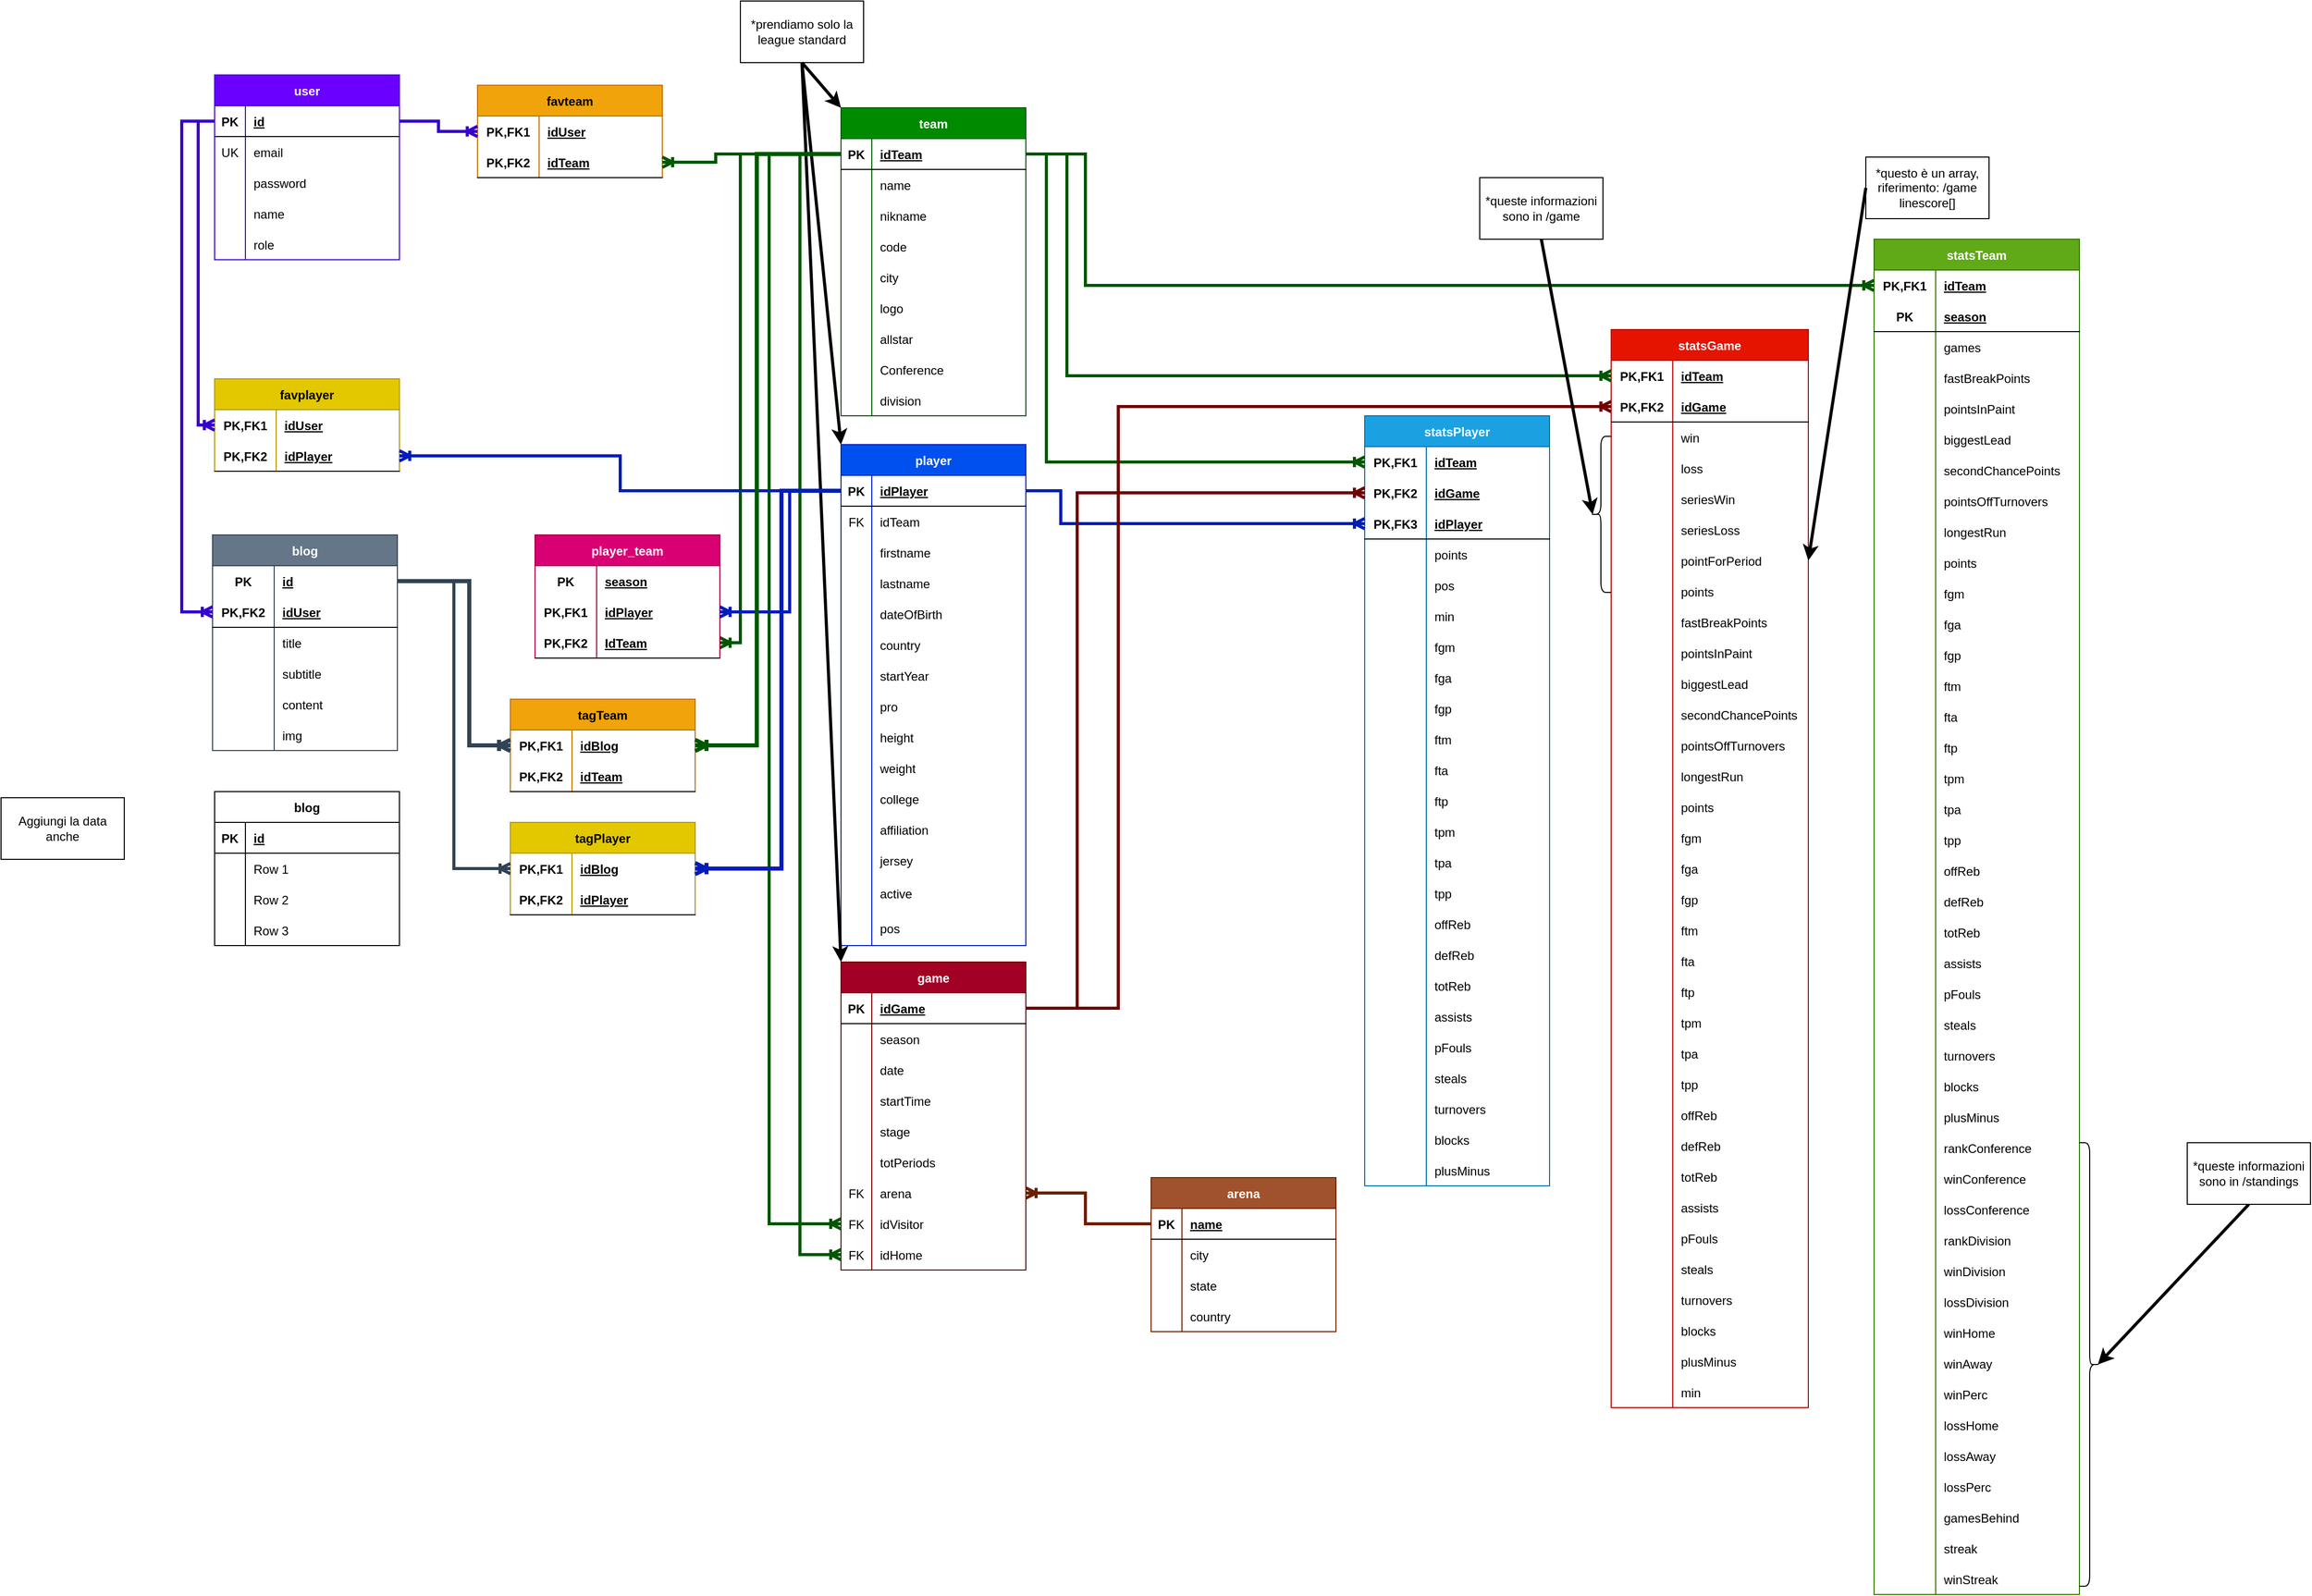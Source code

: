 <mxfile version="20.6.2" type="device"><diagram id="skqlo901siUCdY8zQpCW" name="Pagina-1"><mxGraphModel dx="2692" dy="715" grid="1" gridSize="8" guides="1" tooltips="1" connect="1" arrows="1" fold="1" page="1" pageScale="1" pageWidth="827" pageHeight="1169" math="0" shadow="0"><root><mxCell id="0"/><mxCell id="1" parent="0"/><mxCell id="JipWfWK4czXnUVvlUkpY-57" value="team" style="shape=table;startSize=30;container=1;collapsible=1;childLayout=tableLayout;fixedRows=1;rowLines=0;fontStyle=1;align=center;resizeLast=1;fillColor=#008a00;fontColor=#ffffff;strokeColor=#005700;" parent="1" vertex="1"><mxGeometry x="-190" y="160" width="180" height="300" as="geometry"/></mxCell><mxCell id="JipWfWK4czXnUVvlUkpY-58" value="" style="shape=tableRow;horizontal=0;startSize=0;swimlaneHead=0;swimlaneBody=0;fillColor=none;collapsible=0;dropTarget=0;points=[[0,0.5],[1,0.5]];portConstraint=eastwest;top=0;left=0;right=0;bottom=1;" parent="JipWfWK4czXnUVvlUkpY-57" vertex="1"><mxGeometry y="30" width="180" height="30" as="geometry"/></mxCell><mxCell id="JipWfWK4czXnUVvlUkpY-59" value="PK" style="shape=partialRectangle;connectable=0;fillColor=none;top=0;left=0;bottom=0;right=0;fontStyle=1;overflow=hidden;" parent="JipWfWK4czXnUVvlUkpY-58" vertex="1"><mxGeometry width="30" height="30" as="geometry"><mxRectangle width="30" height="30" as="alternateBounds"/></mxGeometry></mxCell><mxCell id="JipWfWK4czXnUVvlUkpY-60" value="idTeam" style="shape=partialRectangle;connectable=0;fillColor=none;top=0;left=0;bottom=0;right=0;align=left;spacingLeft=6;fontStyle=5;overflow=hidden;" parent="JipWfWK4czXnUVvlUkpY-58" vertex="1"><mxGeometry x="30" width="150" height="30" as="geometry"><mxRectangle width="150" height="30" as="alternateBounds"/></mxGeometry></mxCell><mxCell id="JipWfWK4czXnUVvlUkpY-61" value="" style="shape=tableRow;horizontal=0;startSize=0;swimlaneHead=0;swimlaneBody=0;fillColor=none;collapsible=0;dropTarget=0;points=[[0,0.5],[1,0.5]];portConstraint=eastwest;top=0;left=0;right=0;bottom=0;" parent="JipWfWK4czXnUVvlUkpY-57" vertex="1"><mxGeometry y="60" width="180" height="30" as="geometry"/></mxCell><mxCell id="JipWfWK4czXnUVvlUkpY-62" value="" style="shape=partialRectangle;connectable=0;fillColor=none;top=0;left=0;bottom=0;right=0;editable=1;overflow=hidden;" parent="JipWfWK4czXnUVvlUkpY-61" vertex="1"><mxGeometry width="30" height="30" as="geometry"><mxRectangle width="30" height="30" as="alternateBounds"/></mxGeometry></mxCell><mxCell id="JipWfWK4czXnUVvlUkpY-63" value="name" style="shape=partialRectangle;connectable=0;fillColor=none;top=0;left=0;bottom=0;right=0;align=left;spacingLeft=6;overflow=hidden;" parent="JipWfWK4czXnUVvlUkpY-61" vertex="1"><mxGeometry x="30" width="150" height="30" as="geometry"><mxRectangle width="150" height="30" as="alternateBounds"/></mxGeometry></mxCell><mxCell id="JipWfWK4czXnUVvlUkpY-64" value="" style="shape=tableRow;horizontal=0;startSize=0;swimlaneHead=0;swimlaneBody=0;fillColor=none;collapsible=0;dropTarget=0;points=[[0,0.5],[1,0.5]];portConstraint=eastwest;top=0;left=0;right=0;bottom=0;" parent="JipWfWK4czXnUVvlUkpY-57" vertex="1"><mxGeometry y="90" width="180" height="30" as="geometry"/></mxCell><mxCell id="JipWfWK4czXnUVvlUkpY-65" value="" style="shape=partialRectangle;connectable=0;fillColor=none;top=0;left=0;bottom=0;right=0;editable=1;overflow=hidden;" parent="JipWfWK4czXnUVvlUkpY-64" vertex="1"><mxGeometry width="30" height="30" as="geometry"><mxRectangle width="30" height="30" as="alternateBounds"/></mxGeometry></mxCell><mxCell id="JipWfWK4czXnUVvlUkpY-66" value="nikname" style="shape=partialRectangle;connectable=0;fillColor=none;top=0;left=0;bottom=0;right=0;align=left;spacingLeft=6;overflow=hidden;" parent="JipWfWK4czXnUVvlUkpY-64" vertex="1"><mxGeometry x="30" width="150" height="30" as="geometry"><mxRectangle width="150" height="30" as="alternateBounds"/></mxGeometry></mxCell><mxCell id="JipWfWK4czXnUVvlUkpY-67" value="" style="shape=tableRow;horizontal=0;startSize=0;swimlaneHead=0;swimlaneBody=0;fillColor=none;collapsible=0;dropTarget=0;points=[[0,0.5],[1,0.5]];portConstraint=eastwest;top=0;left=0;right=0;bottom=0;" parent="JipWfWK4czXnUVvlUkpY-57" vertex="1"><mxGeometry y="120" width="180" height="30" as="geometry"/></mxCell><mxCell id="JipWfWK4czXnUVvlUkpY-68" value="" style="shape=partialRectangle;connectable=0;fillColor=none;top=0;left=0;bottom=0;right=0;editable=1;overflow=hidden;" parent="JipWfWK4czXnUVvlUkpY-67" vertex="1"><mxGeometry width="30" height="30" as="geometry"><mxRectangle width="30" height="30" as="alternateBounds"/></mxGeometry></mxCell><mxCell id="JipWfWK4czXnUVvlUkpY-69" value="code" style="shape=partialRectangle;connectable=0;fillColor=none;top=0;left=0;bottom=0;right=0;align=left;spacingLeft=6;overflow=hidden;" parent="JipWfWK4czXnUVvlUkpY-67" vertex="1"><mxGeometry x="30" width="150" height="30" as="geometry"><mxRectangle width="150" height="30" as="alternateBounds"/></mxGeometry></mxCell><mxCell id="JipWfWK4czXnUVvlUkpY-88" style="shape=tableRow;horizontal=0;startSize=0;swimlaneHead=0;swimlaneBody=0;fillColor=none;collapsible=0;dropTarget=0;points=[[0,0.5],[1,0.5]];portConstraint=eastwest;top=0;left=0;right=0;bottom=0;" parent="JipWfWK4czXnUVvlUkpY-57" vertex="1"><mxGeometry y="150" width="180" height="30" as="geometry"/></mxCell><mxCell id="JipWfWK4czXnUVvlUkpY-89" style="shape=partialRectangle;connectable=0;fillColor=none;top=0;left=0;bottom=0;right=0;editable=1;overflow=hidden;" parent="JipWfWK4czXnUVvlUkpY-88" vertex="1"><mxGeometry width="30" height="30" as="geometry"><mxRectangle width="30" height="30" as="alternateBounds"/></mxGeometry></mxCell><mxCell id="JipWfWK4czXnUVvlUkpY-90" value="city" style="shape=partialRectangle;connectable=0;fillColor=none;top=0;left=0;bottom=0;right=0;align=left;spacingLeft=6;overflow=hidden;" parent="JipWfWK4czXnUVvlUkpY-88" vertex="1"><mxGeometry x="30" width="150" height="30" as="geometry"><mxRectangle width="150" height="30" as="alternateBounds"/></mxGeometry></mxCell><mxCell id="JipWfWK4czXnUVvlUkpY-85" style="shape=tableRow;horizontal=0;startSize=0;swimlaneHead=0;swimlaneBody=0;fillColor=none;collapsible=0;dropTarget=0;points=[[0,0.5],[1,0.5]];portConstraint=eastwest;top=0;left=0;right=0;bottom=0;" parent="JipWfWK4czXnUVvlUkpY-57" vertex="1"><mxGeometry y="180" width="180" height="30" as="geometry"/></mxCell><mxCell id="JipWfWK4czXnUVvlUkpY-86" style="shape=partialRectangle;connectable=0;fillColor=none;top=0;left=0;bottom=0;right=0;editable=1;overflow=hidden;" parent="JipWfWK4czXnUVvlUkpY-85" vertex="1"><mxGeometry width="30" height="30" as="geometry"><mxRectangle width="30" height="30" as="alternateBounds"/></mxGeometry></mxCell><mxCell id="JipWfWK4czXnUVvlUkpY-87" value="logo" style="shape=partialRectangle;connectable=0;fillColor=none;top=0;left=0;bottom=0;right=0;align=left;spacingLeft=6;overflow=hidden;" parent="JipWfWK4czXnUVvlUkpY-85" vertex="1"><mxGeometry x="30" width="150" height="30" as="geometry"><mxRectangle width="150" height="30" as="alternateBounds"/></mxGeometry></mxCell><mxCell id="JipWfWK4czXnUVvlUkpY-82" style="shape=tableRow;horizontal=0;startSize=0;swimlaneHead=0;swimlaneBody=0;fillColor=none;collapsible=0;dropTarget=0;points=[[0,0.5],[1,0.5]];portConstraint=eastwest;top=0;left=0;right=0;bottom=0;" parent="JipWfWK4czXnUVvlUkpY-57" vertex="1"><mxGeometry y="210" width="180" height="30" as="geometry"/></mxCell><mxCell id="JipWfWK4czXnUVvlUkpY-83" style="shape=partialRectangle;connectable=0;fillColor=none;top=0;left=0;bottom=0;right=0;editable=1;overflow=hidden;" parent="JipWfWK4czXnUVvlUkpY-82" vertex="1"><mxGeometry width="30" height="30" as="geometry"><mxRectangle width="30" height="30" as="alternateBounds"/></mxGeometry></mxCell><mxCell id="JipWfWK4czXnUVvlUkpY-84" value="allstar" style="shape=partialRectangle;connectable=0;fillColor=none;top=0;left=0;bottom=0;right=0;align=left;spacingLeft=6;overflow=hidden;" parent="JipWfWK4czXnUVvlUkpY-82" vertex="1"><mxGeometry x="30" width="150" height="30" as="geometry"><mxRectangle width="150" height="30" as="alternateBounds"/></mxGeometry></mxCell><mxCell id="xvuNMjbiV99jY_q17HPr-13" style="shape=tableRow;horizontal=0;startSize=0;swimlaneHead=0;swimlaneBody=0;fillColor=none;collapsible=0;dropTarget=0;points=[[0,0.5],[1,0.5]];portConstraint=eastwest;top=0;left=0;right=0;bottom=0;" parent="JipWfWK4czXnUVvlUkpY-57" vertex="1"><mxGeometry y="240" width="180" height="30" as="geometry"/></mxCell><mxCell id="xvuNMjbiV99jY_q17HPr-14" style="shape=partialRectangle;connectable=0;fillColor=none;top=0;left=0;bottom=0;right=0;editable=1;overflow=hidden;" parent="xvuNMjbiV99jY_q17HPr-13" vertex="1"><mxGeometry width="30" height="30" as="geometry"><mxRectangle width="30" height="30" as="alternateBounds"/></mxGeometry></mxCell><mxCell id="xvuNMjbiV99jY_q17HPr-15" value="Conference" style="shape=partialRectangle;connectable=0;fillColor=none;top=0;left=0;bottom=0;right=0;align=left;spacingLeft=6;overflow=hidden;" parent="xvuNMjbiV99jY_q17HPr-13" vertex="1"><mxGeometry x="30" width="150" height="30" as="geometry"><mxRectangle width="150" height="30" as="alternateBounds"/></mxGeometry></mxCell><mxCell id="xvuNMjbiV99jY_q17HPr-16" style="shape=tableRow;horizontal=0;startSize=0;swimlaneHead=0;swimlaneBody=0;fillColor=none;collapsible=0;dropTarget=0;points=[[0,0.5],[1,0.5]];portConstraint=eastwest;top=0;left=0;right=0;bottom=0;" parent="JipWfWK4czXnUVvlUkpY-57" vertex="1"><mxGeometry y="270" width="180" height="30" as="geometry"/></mxCell><mxCell id="xvuNMjbiV99jY_q17HPr-17" style="shape=partialRectangle;connectable=0;fillColor=none;top=0;left=0;bottom=0;right=0;editable=1;overflow=hidden;" parent="xvuNMjbiV99jY_q17HPr-16" vertex="1"><mxGeometry width="30" height="30" as="geometry"><mxRectangle width="30" height="30" as="alternateBounds"/></mxGeometry></mxCell><mxCell id="xvuNMjbiV99jY_q17HPr-18" value="division" style="shape=partialRectangle;connectable=0;fillColor=none;top=0;left=0;bottom=0;right=0;align=left;spacingLeft=6;overflow=hidden;" parent="xvuNMjbiV99jY_q17HPr-16" vertex="1"><mxGeometry x="30" width="150" height="30" as="geometry"><mxRectangle width="150" height="30" as="alternateBounds"/></mxGeometry></mxCell><mxCell id="JipWfWK4czXnUVvlUkpY-91" value="player" style="shape=table;startSize=30;container=1;collapsible=1;childLayout=tableLayout;fixedRows=1;rowLines=0;fontStyle=1;align=center;resizeLast=1;fillColor=#0050ef;fontColor=#ffffff;strokeColor=#001DBC;" parent="1" vertex="1"><mxGeometry x="-190" y="488" width="180" height="488" as="geometry"/></mxCell><mxCell id="JipWfWK4czXnUVvlUkpY-92" value="" style="shape=tableRow;horizontal=0;startSize=0;swimlaneHead=0;swimlaneBody=0;fillColor=none;collapsible=0;dropTarget=0;points=[[0,0.5],[1,0.5]];portConstraint=eastwest;top=0;left=0;right=0;bottom=1;" parent="JipWfWK4czXnUVvlUkpY-91" vertex="1"><mxGeometry y="30" width="180" height="30" as="geometry"/></mxCell><mxCell id="JipWfWK4czXnUVvlUkpY-93" value="PK" style="shape=partialRectangle;connectable=0;fillColor=none;top=0;left=0;bottom=0;right=0;fontStyle=1;overflow=hidden;" parent="JipWfWK4czXnUVvlUkpY-92" vertex="1"><mxGeometry width="30" height="30" as="geometry"><mxRectangle width="30" height="30" as="alternateBounds"/></mxGeometry></mxCell><mxCell id="JipWfWK4czXnUVvlUkpY-94" value="idPlayer" style="shape=partialRectangle;connectable=0;fillColor=none;top=0;left=0;bottom=0;right=0;align=left;spacingLeft=6;fontStyle=5;overflow=hidden;" parent="JipWfWK4czXnUVvlUkpY-92" vertex="1"><mxGeometry x="30" width="150" height="30" as="geometry"><mxRectangle width="150" height="30" as="alternateBounds"/></mxGeometry></mxCell><mxCell id="JipWfWK4czXnUVvlUkpY-95" value="" style="shape=tableRow;horizontal=0;startSize=0;swimlaneHead=0;swimlaneBody=0;fillColor=none;collapsible=0;dropTarget=0;points=[[0,0.5],[1,0.5]];portConstraint=eastwest;top=0;left=0;right=0;bottom=0;" parent="JipWfWK4czXnUVvlUkpY-91" vertex="1"><mxGeometry y="60" width="180" height="30" as="geometry"/></mxCell><mxCell id="JipWfWK4czXnUVvlUkpY-96" value="FK" style="shape=partialRectangle;connectable=0;fillColor=none;top=0;left=0;bottom=0;right=0;editable=1;overflow=hidden;" parent="JipWfWK4czXnUVvlUkpY-95" vertex="1"><mxGeometry width="30" height="30" as="geometry"><mxRectangle width="30" height="30" as="alternateBounds"/></mxGeometry></mxCell><mxCell id="JipWfWK4czXnUVvlUkpY-97" value="idTeam" style="shape=partialRectangle;connectable=0;fillColor=none;top=0;left=0;bottom=0;right=0;align=left;spacingLeft=6;overflow=hidden;" parent="JipWfWK4czXnUVvlUkpY-95" vertex="1"><mxGeometry x="30" width="150" height="30" as="geometry"><mxRectangle width="150" height="30" as="alternateBounds"/></mxGeometry></mxCell><mxCell id="JipWfWK4czXnUVvlUkpY-98" value="" style="shape=tableRow;horizontal=0;startSize=0;swimlaneHead=0;swimlaneBody=0;fillColor=none;collapsible=0;dropTarget=0;points=[[0,0.5],[1,0.5]];portConstraint=eastwest;top=0;left=0;right=0;bottom=0;" parent="JipWfWK4czXnUVvlUkpY-91" vertex="1"><mxGeometry y="90" width="180" height="30" as="geometry"/></mxCell><mxCell id="JipWfWK4czXnUVvlUkpY-99" value="" style="shape=partialRectangle;connectable=0;fillColor=none;top=0;left=0;bottom=0;right=0;editable=1;overflow=hidden;" parent="JipWfWK4czXnUVvlUkpY-98" vertex="1"><mxGeometry width="30" height="30" as="geometry"><mxRectangle width="30" height="30" as="alternateBounds"/></mxGeometry></mxCell><mxCell id="JipWfWK4czXnUVvlUkpY-100" value="firstname" style="shape=partialRectangle;connectable=0;fillColor=none;top=0;left=0;bottom=0;right=0;align=left;spacingLeft=6;overflow=hidden;" parent="JipWfWK4czXnUVvlUkpY-98" vertex="1"><mxGeometry x="30" width="150" height="30" as="geometry"><mxRectangle width="150" height="30" as="alternateBounds"/></mxGeometry></mxCell><mxCell id="J5Po3h5d19M_UAHeEK9F-147" style="shape=tableRow;horizontal=0;startSize=0;swimlaneHead=0;swimlaneBody=0;fillColor=none;collapsible=0;dropTarget=0;points=[[0,0.5],[1,0.5]];portConstraint=eastwest;top=0;left=0;right=0;bottom=0;" parent="JipWfWK4czXnUVvlUkpY-91" vertex="1"><mxGeometry y="120" width="180" height="30" as="geometry"/></mxCell><mxCell id="J5Po3h5d19M_UAHeEK9F-148" style="shape=partialRectangle;connectable=0;fillColor=none;top=0;left=0;bottom=0;right=0;editable=1;overflow=hidden;" parent="J5Po3h5d19M_UAHeEK9F-147" vertex="1"><mxGeometry width="30" height="30" as="geometry"><mxRectangle width="30" height="30" as="alternateBounds"/></mxGeometry></mxCell><mxCell id="J5Po3h5d19M_UAHeEK9F-149" value="lastname" style="shape=partialRectangle;connectable=0;fillColor=none;top=0;left=0;bottom=0;right=0;align=left;spacingLeft=6;overflow=hidden;" parent="J5Po3h5d19M_UAHeEK9F-147" vertex="1"><mxGeometry x="30" width="150" height="30" as="geometry"><mxRectangle width="150" height="30" as="alternateBounds"/></mxGeometry></mxCell><mxCell id="JipWfWK4czXnUVvlUkpY-101" value="" style="shape=tableRow;horizontal=0;startSize=0;swimlaneHead=0;swimlaneBody=0;fillColor=none;collapsible=0;dropTarget=0;points=[[0,0.5],[1,0.5]];portConstraint=eastwest;top=0;left=0;right=0;bottom=0;" parent="JipWfWK4czXnUVvlUkpY-91" vertex="1"><mxGeometry y="150" width="180" height="30" as="geometry"/></mxCell><mxCell id="JipWfWK4czXnUVvlUkpY-102" value="" style="shape=partialRectangle;connectable=0;fillColor=none;top=0;left=0;bottom=0;right=0;editable=1;overflow=hidden;" parent="JipWfWK4czXnUVvlUkpY-101" vertex="1"><mxGeometry width="30" height="30" as="geometry"><mxRectangle width="30" height="30" as="alternateBounds"/></mxGeometry></mxCell><mxCell id="JipWfWK4czXnUVvlUkpY-103" value="dateOfBirth" style="shape=partialRectangle;connectable=0;fillColor=none;top=0;left=0;bottom=0;right=0;align=left;spacingLeft=6;overflow=hidden;" parent="JipWfWK4czXnUVvlUkpY-101" vertex="1"><mxGeometry x="30" width="150" height="30" as="geometry"><mxRectangle width="150" height="30" as="alternateBounds"/></mxGeometry></mxCell><mxCell id="JipWfWK4czXnUVvlUkpY-110" style="shape=tableRow;horizontal=0;startSize=0;swimlaneHead=0;swimlaneBody=0;fillColor=none;collapsible=0;dropTarget=0;points=[[0,0.5],[1,0.5]];portConstraint=eastwest;top=0;left=0;right=0;bottom=0;" parent="JipWfWK4czXnUVvlUkpY-91" vertex="1"><mxGeometry y="180" width="180" height="30" as="geometry"/></mxCell><mxCell id="JipWfWK4czXnUVvlUkpY-111" style="shape=partialRectangle;connectable=0;fillColor=none;top=0;left=0;bottom=0;right=0;editable=1;overflow=hidden;" parent="JipWfWK4czXnUVvlUkpY-110" vertex="1"><mxGeometry width="30" height="30" as="geometry"><mxRectangle width="30" height="30" as="alternateBounds"/></mxGeometry></mxCell><mxCell id="JipWfWK4czXnUVvlUkpY-112" value="country" style="shape=partialRectangle;connectable=0;fillColor=none;top=0;left=0;bottom=0;right=0;align=left;spacingLeft=6;overflow=hidden;" parent="JipWfWK4czXnUVvlUkpY-110" vertex="1"><mxGeometry x="30" width="150" height="30" as="geometry"><mxRectangle width="150" height="30" as="alternateBounds"/></mxGeometry></mxCell><mxCell id="JipWfWK4czXnUVvlUkpY-107" style="shape=tableRow;horizontal=0;startSize=0;swimlaneHead=0;swimlaneBody=0;fillColor=none;collapsible=0;dropTarget=0;points=[[0,0.5],[1,0.5]];portConstraint=eastwest;top=0;left=0;right=0;bottom=0;" parent="JipWfWK4czXnUVvlUkpY-91" vertex="1"><mxGeometry y="210" width="180" height="30" as="geometry"/></mxCell><mxCell id="JipWfWK4czXnUVvlUkpY-108" style="shape=partialRectangle;connectable=0;fillColor=none;top=0;left=0;bottom=0;right=0;editable=1;overflow=hidden;" parent="JipWfWK4czXnUVvlUkpY-107" vertex="1"><mxGeometry width="30" height="30" as="geometry"><mxRectangle width="30" height="30" as="alternateBounds"/></mxGeometry></mxCell><mxCell id="JipWfWK4czXnUVvlUkpY-109" value="startYear" style="shape=partialRectangle;connectable=0;fillColor=none;top=0;left=0;bottom=0;right=0;align=left;spacingLeft=6;overflow=hidden;" parent="JipWfWK4czXnUVvlUkpY-107" vertex="1"><mxGeometry x="30" width="150" height="30" as="geometry"><mxRectangle width="150" height="30" as="alternateBounds"/></mxGeometry></mxCell><mxCell id="JipWfWK4czXnUVvlUkpY-104" style="shape=tableRow;horizontal=0;startSize=0;swimlaneHead=0;swimlaneBody=0;fillColor=none;collapsible=0;dropTarget=0;points=[[0,0.5],[1,0.5]];portConstraint=eastwest;top=0;left=0;right=0;bottom=0;" parent="JipWfWK4czXnUVvlUkpY-91" vertex="1"><mxGeometry y="240" width="180" height="30" as="geometry"/></mxCell><mxCell id="JipWfWK4czXnUVvlUkpY-105" style="shape=partialRectangle;connectable=0;fillColor=none;top=0;left=0;bottom=0;right=0;editable=1;overflow=hidden;" parent="JipWfWK4czXnUVvlUkpY-104" vertex="1"><mxGeometry width="30" height="30" as="geometry"><mxRectangle width="30" height="30" as="alternateBounds"/></mxGeometry></mxCell><mxCell id="JipWfWK4czXnUVvlUkpY-106" value="pro" style="shape=partialRectangle;connectable=0;fillColor=none;top=0;left=0;bottom=0;right=0;align=left;spacingLeft=6;overflow=hidden;" parent="JipWfWK4czXnUVvlUkpY-104" vertex="1"><mxGeometry x="30" width="150" height="30" as="geometry"><mxRectangle width="150" height="30" as="alternateBounds"/></mxGeometry></mxCell><mxCell id="JipWfWK4czXnUVvlUkpY-128" style="shape=tableRow;horizontal=0;startSize=0;swimlaneHead=0;swimlaneBody=0;fillColor=none;collapsible=0;dropTarget=0;points=[[0,0.5],[1,0.5]];portConstraint=eastwest;top=0;left=0;right=0;bottom=0;" parent="JipWfWK4czXnUVvlUkpY-91" vertex="1"><mxGeometry y="270" width="180" height="30" as="geometry"/></mxCell><mxCell id="JipWfWK4czXnUVvlUkpY-129" style="shape=partialRectangle;connectable=0;fillColor=none;top=0;left=0;bottom=0;right=0;editable=1;overflow=hidden;" parent="JipWfWK4czXnUVvlUkpY-128" vertex="1"><mxGeometry width="30" height="30" as="geometry"><mxRectangle width="30" height="30" as="alternateBounds"/></mxGeometry></mxCell><mxCell id="JipWfWK4czXnUVvlUkpY-130" value="height" style="shape=partialRectangle;connectable=0;fillColor=none;top=0;left=0;bottom=0;right=0;align=left;spacingLeft=6;overflow=hidden;" parent="JipWfWK4czXnUVvlUkpY-128" vertex="1"><mxGeometry x="30" width="150" height="30" as="geometry"><mxRectangle width="150" height="30" as="alternateBounds"/></mxGeometry></mxCell><mxCell id="JipWfWK4czXnUVvlUkpY-125" style="shape=tableRow;horizontal=0;startSize=0;swimlaneHead=0;swimlaneBody=0;fillColor=none;collapsible=0;dropTarget=0;points=[[0,0.5],[1,0.5]];portConstraint=eastwest;top=0;left=0;right=0;bottom=0;" parent="JipWfWK4czXnUVvlUkpY-91" vertex="1"><mxGeometry y="300" width="180" height="30" as="geometry"/></mxCell><mxCell id="JipWfWK4czXnUVvlUkpY-126" style="shape=partialRectangle;connectable=0;fillColor=none;top=0;left=0;bottom=0;right=0;editable=1;overflow=hidden;" parent="JipWfWK4czXnUVvlUkpY-125" vertex="1"><mxGeometry width="30" height="30" as="geometry"><mxRectangle width="30" height="30" as="alternateBounds"/></mxGeometry></mxCell><mxCell id="JipWfWK4czXnUVvlUkpY-127" value="weight" style="shape=partialRectangle;connectable=0;fillColor=none;top=0;left=0;bottom=0;right=0;align=left;spacingLeft=6;overflow=hidden;" parent="JipWfWK4czXnUVvlUkpY-125" vertex="1"><mxGeometry x="30" width="150" height="30" as="geometry"><mxRectangle width="150" height="30" as="alternateBounds"/></mxGeometry></mxCell><mxCell id="JipWfWK4czXnUVvlUkpY-122" style="shape=tableRow;horizontal=0;startSize=0;swimlaneHead=0;swimlaneBody=0;fillColor=none;collapsible=0;dropTarget=0;points=[[0,0.5],[1,0.5]];portConstraint=eastwest;top=0;left=0;right=0;bottom=0;" parent="JipWfWK4czXnUVvlUkpY-91" vertex="1"><mxGeometry y="330" width="180" height="30" as="geometry"/></mxCell><mxCell id="JipWfWK4czXnUVvlUkpY-123" style="shape=partialRectangle;connectable=0;fillColor=none;top=0;left=0;bottom=0;right=0;editable=1;overflow=hidden;" parent="JipWfWK4czXnUVvlUkpY-122" vertex="1"><mxGeometry width="30" height="30" as="geometry"><mxRectangle width="30" height="30" as="alternateBounds"/></mxGeometry></mxCell><mxCell id="JipWfWK4czXnUVvlUkpY-124" value="college" style="shape=partialRectangle;connectable=0;fillColor=none;top=0;left=0;bottom=0;right=0;align=left;spacingLeft=6;overflow=hidden;" parent="JipWfWK4czXnUVvlUkpY-122" vertex="1"><mxGeometry x="30" width="150" height="30" as="geometry"><mxRectangle width="150" height="30" as="alternateBounds"/></mxGeometry></mxCell><mxCell id="JipWfWK4czXnUVvlUkpY-119" style="shape=tableRow;horizontal=0;startSize=0;swimlaneHead=0;swimlaneBody=0;fillColor=none;collapsible=0;dropTarget=0;points=[[0,0.5],[1,0.5]];portConstraint=eastwest;top=0;left=0;right=0;bottom=0;" parent="JipWfWK4czXnUVvlUkpY-91" vertex="1"><mxGeometry y="360" width="180" height="30" as="geometry"/></mxCell><mxCell id="JipWfWK4czXnUVvlUkpY-120" style="shape=partialRectangle;connectable=0;fillColor=none;top=0;left=0;bottom=0;right=0;editable=1;overflow=hidden;" parent="JipWfWK4czXnUVvlUkpY-119" vertex="1"><mxGeometry width="30" height="30" as="geometry"><mxRectangle width="30" height="30" as="alternateBounds"/></mxGeometry></mxCell><mxCell id="JipWfWK4czXnUVvlUkpY-121" value="affiliation" style="shape=partialRectangle;connectable=0;fillColor=none;top=0;left=0;bottom=0;right=0;align=left;spacingLeft=6;overflow=hidden;" parent="JipWfWK4czXnUVvlUkpY-119" vertex="1"><mxGeometry x="30" width="150" height="30" as="geometry"><mxRectangle width="150" height="30" as="alternateBounds"/></mxGeometry></mxCell><mxCell id="xvuNMjbiV99jY_q17HPr-1" style="shape=tableRow;horizontal=0;startSize=0;swimlaneHead=0;swimlaneBody=0;fillColor=none;collapsible=0;dropTarget=0;points=[[0,0.5],[1,0.5]];portConstraint=eastwest;top=0;left=0;right=0;bottom=0;" parent="JipWfWK4czXnUVvlUkpY-91" vertex="1"><mxGeometry y="390" width="180" height="30" as="geometry"/></mxCell><mxCell id="xvuNMjbiV99jY_q17HPr-2" style="shape=partialRectangle;connectable=0;fillColor=none;top=0;left=0;bottom=0;right=0;editable=1;overflow=hidden;" parent="xvuNMjbiV99jY_q17HPr-1" vertex="1"><mxGeometry width="30" height="30" as="geometry"><mxRectangle width="30" height="30" as="alternateBounds"/></mxGeometry></mxCell><mxCell id="xvuNMjbiV99jY_q17HPr-3" value="jersey" style="shape=partialRectangle;connectable=0;fillColor=none;top=0;left=0;bottom=0;right=0;align=left;spacingLeft=6;overflow=hidden;" parent="xvuNMjbiV99jY_q17HPr-1" vertex="1"><mxGeometry x="30" width="150" height="30" as="geometry"><mxRectangle width="150" height="30" as="alternateBounds"/></mxGeometry></mxCell><mxCell id="xvuNMjbiV99jY_q17HPr-4" style="shape=tableRow;horizontal=0;startSize=0;swimlaneHead=0;swimlaneBody=0;fillColor=none;collapsible=0;dropTarget=0;points=[[0,0.5],[1,0.5]];portConstraint=eastwest;top=0;left=0;right=0;bottom=0;" parent="JipWfWK4czXnUVvlUkpY-91" vertex="1"><mxGeometry y="420" width="180" height="34" as="geometry"/></mxCell><mxCell id="xvuNMjbiV99jY_q17HPr-5" style="shape=partialRectangle;connectable=0;fillColor=none;top=0;left=0;bottom=0;right=0;editable=1;overflow=hidden;" parent="xvuNMjbiV99jY_q17HPr-4" vertex="1"><mxGeometry width="30" height="34" as="geometry"><mxRectangle width="30" height="34" as="alternateBounds"/></mxGeometry></mxCell><mxCell id="xvuNMjbiV99jY_q17HPr-6" value="active" style="shape=partialRectangle;connectable=0;fillColor=none;top=0;left=0;bottom=0;right=0;align=left;spacingLeft=6;overflow=hidden;" parent="xvuNMjbiV99jY_q17HPr-4" vertex="1"><mxGeometry x="30" width="150" height="34" as="geometry"><mxRectangle width="150" height="34" as="alternateBounds"/></mxGeometry></mxCell><mxCell id="xvuNMjbiV99jY_q17HPr-7" style="shape=tableRow;horizontal=0;startSize=0;swimlaneHead=0;swimlaneBody=0;fillColor=none;collapsible=0;dropTarget=0;points=[[0,0.5],[1,0.5]];portConstraint=eastwest;top=0;left=0;right=0;bottom=0;" parent="JipWfWK4czXnUVvlUkpY-91" vertex="1"><mxGeometry y="454" width="180" height="34" as="geometry"/></mxCell><mxCell id="xvuNMjbiV99jY_q17HPr-8" style="shape=partialRectangle;connectable=0;fillColor=none;top=0;left=0;bottom=0;right=0;editable=1;overflow=hidden;" parent="xvuNMjbiV99jY_q17HPr-7" vertex="1"><mxGeometry width="30" height="34" as="geometry"><mxRectangle width="30" height="34" as="alternateBounds"/></mxGeometry></mxCell><mxCell id="xvuNMjbiV99jY_q17HPr-9" value="pos" style="shape=partialRectangle;connectable=0;fillColor=none;top=0;left=0;bottom=0;right=0;align=left;spacingLeft=6;overflow=hidden;" parent="xvuNMjbiV99jY_q17HPr-7" vertex="1"><mxGeometry x="30" width="150" height="34" as="geometry"><mxRectangle width="150" height="34" as="alternateBounds"/></mxGeometry></mxCell><mxCell id="JipWfWK4czXnUVvlUkpY-131" value="game" style="shape=table;startSize=30;container=1;collapsible=1;childLayout=tableLayout;fixedRows=1;rowLines=0;fontStyle=1;align=center;resizeLast=1;fillColor=#a20025;fontColor=#ffffff;strokeColor=#6F0000;" parent="1" vertex="1"><mxGeometry x="-190" y="992" width="180" height="300" as="geometry"/></mxCell><mxCell id="JipWfWK4czXnUVvlUkpY-132" value="" style="shape=tableRow;horizontal=0;startSize=0;swimlaneHead=0;swimlaneBody=0;fillColor=none;collapsible=0;dropTarget=0;points=[[0,0.5],[1,0.5]];portConstraint=eastwest;top=0;left=0;right=0;bottom=1;" parent="JipWfWK4czXnUVvlUkpY-131" vertex="1"><mxGeometry y="30" width="180" height="30" as="geometry"/></mxCell><mxCell id="JipWfWK4czXnUVvlUkpY-133" value="PK" style="shape=partialRectangle;connectable=0;fillColor=none;top=0;left=0;bottom=0;right=0;fontStyle=1;overflow=hidden;" parent="JipWfWK4czXnUVvlUkpY-132" vertex="1"><mxGeometry width="30" height="30" as="geometry"><mxRectangle width="30" height="30" as="alternateBounds"/></mxGeometry></mxCell><mxCell id="JipWfWK4czXnUVvlUkpY-134" value="idGame" style="shape=partialRectangle;connectable=0;fillColor=none;top=0;left=0;bottom=0;right=0;align=left;spacingLeft=6;fontStyle=5;overflow=hidden;" parent="JipWfWK4czXnUVvlUkpY-132" vertex="1"><mxGeometry x="30" width="150" height="30" as="geometry"><mxRectangle width="150" height="30" as="alternateBounds"/></mxGeometry></mxCell><mxCell id="JipWfWK4czXnUVvlUkpY-240" style="shape=tableRow;horizontal=0;startSize=0;swimlaneHead=0;swimlaneBody=0;fillColor=none;collapsible=0;dropTarget=0;points=[[0,0.5],[1,0.5]];portConstraint=eastwest;top=0;left=0;right=0;bottom=0;" parent="JipWfWK4czXnUVvlUkpY-131" vertex="1"><mxGeometry y="60" width="180" height="30" as="geometry"/></mxCell><mxCell id="JipWfWK4czXnUVvlUkpY-241" value="" style="shape=partialRectangle;connectable=0;fillColor=none;top=0;left=0;bottom=0;right=0;editable=1;overflow=hidden;" parent="JipWfWK4czXnUVvlUkpY-240" vertex="1"><mxGeometry width="30" height="30" as="geometry"><mxRectangle width="30" height="30" as="alternateBounds"/></mxGeometry></mxCell><mxCell id="JipWfWK4czXnUVvlUkpY-242" value="season" style="shape=partialRectangle;connectable=0;fillColor=none;top=0;left=0;bottom=0;right=0;align=left;spacingLeft=6;overflow=hidden;" parent="JipWfWK4czXnUVvlUkpY-240" vertex="1"><mxGeometry x="30" width="150" height="30" as="geometry"><mxRectangle width="150" height="30" as="alternateBounds"/></mxGeometry></mxCell><mxCell id="J5Po3h5d19M_UAHeEK9F-151" style="shape=tableRow;horizontal=0;startSize=0;swimlaneHead=0;swimlaneBody=0;fillColor=none;collapsible=0;dropTarget=0;points=[[0,0.5],[1,0.5]];portConstraint=eastwest;top=0;left=0;right=0;bottom=0;" parent="JipWfWK4czXnUVvlUkpY-131" vertex="1"><mxGeometry y="90" width="180" height="30" as="geometry"/></mxCell><mxCell id="J5Po3h5d19M_UAHeEK9F-152" style="shape=partialRectangle;connectable=0;fillColor=none;top=0;left=0;bottom=0;right=0;editable=1;overflow=hidden;" parent="J5Po3h5d19M_UAHeEK9F-151" vertex="1"><mxGeometry width="30" height="30" as="geometry"><mxRectangle width="30" height="30" as="alternateBounds"/></mxGeometry></mxCell><mxCell id="J5Po3h5d19M_UAHeEK9F-153" value="date" style="shape=partialRectangle;connectable=0;fillColor=none;top=0;left=0;bottom=0;right=0;align=left;spacingLeft=6;overflow=hidden;" parent="J5Po3h5d19M_UAHeEK9F-151" vertex="1"><mxGeometry x="30" width="150" height="30" as="geometry"><mxRectangle width="150" height="30" as="alternateBounds"/></mxGeometry></mxCell><mxCell id="JipWfWK4czXnUVvlUkpY-237" style="shape=tableRow;horizontal=0;startSize=0;swimlaneHead=0;swimlaneBody=0;fillColor=none;collapsible=0;dropTarget=0;points=[[0,0.5],[1,0.5]];portConstraint=eastwest;top=0;left=0;right=0;bottom=0;" parent="JipWfWK4czXnUVvlUkpY-131" vertex="1"><mxGeometry y="120" width="180" height="30" as="geometry"/></mxCell><mxCell id="JipWfWK4czXnUVvlUkpY-238" style="shape=partialRectangle;connectable=0;fillColor=none;top=0;left=0;bottom=0;right=0;editable=1;overflow=hidden;" parent="JipWfWK4czXnUVvlUkpY-237" vertex="1"><mxGeometry width="30" height="30" as="geometry"><mxRectangle width="30" height="30" as="alternateBounds"/></mxGeometry></mxCell><mxCell id="JipWfWK4czXnUVvlUkpY-239" value="startTime" style="shape=partialRectangle;connectable=0;fillColor=none;top=0;left=0;bottom=0;right=0;align=left;spacingLeft=6;overflow=hidden;" parent="JipWfWK4czXnUVvlUkpY-237" vertex="1"><mxGeometry x="30" width="150" height="30" as="geometry"><mxRectangle width="150" height="30" as="alternateBounds"/></mxGeometry></mxCell><mxCell id="JipWfWK4czXnUVvlUkpY-138" value="" style="shape=tableRow;horizontal=0;startSize=0;swimlaneHead=0;swimlaneBody=0;fillColor=none;collapsible=0;dropTarget=0;points=[[0,0.5],[1,0.5]];portConstraint=eastwest;top=0;left=0;right=0;bottom=0;" parent="JipWfWK4czXnUVvlUkpY-131" vertex="1"><mxGeometry y="150" width="180" height="30" as="geometry"/></mxCell><mxCell id="JipWfWK4czXnUVvlUkpY-139" value="" style="shape=partialRectangle;connectable=0;fillColor=none;top=0;left=0;bottom=0;right=0;editable=1;overflow=hidden;" parent="JipWfWK4czXnUVvlUkpY-138" vertex="1"><mxGeometry width="30" height="30" as="geometry"><mxRectangle width="30" height="30" as="alternateBounds"/></mxGeometry></mxCell><mxCell id="JipWfWK4czXnUVvlUkpY-140" value="stage" style="shape=partialRectangle;connectable=0;fillColor=none;top=0;left=0;bottom=0;right=0;align=left;spacingLeft=6;overflow=hidden;" parent="JipWfWK4czXnUVvlUkpY-138" vertex="1"><mxGeometry x="30" width="150" height="30" as="geometry"><mxRectangle width="150" height="30" as="alternateBounds"/></mxGeometry></mxCell><mxCell id="JipWfWK4czXnUVvlUkpY-141" value="" style="shape=tableRow;horizontal=0;startSize=0;swimlaneHead=0;swimlaneBody=0;fillColor=none;collapsible=0;dropTarget=0;points=[[0,0.5],[1,0.5]];portConstraint=eastwest;top=0;left=0;right=0;bottom=0;" parent="JipWfWK4czXnUVvlUkpY-131" vertex="1"><mxGeometry y="180" width="180" height="30" as="geometry"/></mxCell><mxCell id="JipWfWK4czXnUVvlUkpY-142" value="" style="shape=partialRectangle;connectable=0;fillColor=none;top=0;left=0;bottom=0;right=0;editable=1;overflow=hidden;" parent="JipWfWK4czXnUVvlUkpY-141" vertex="1"><mxGeometry width="30" height="30" as="geometry"><mxRectangle width="30" height="30" as="alternateBounds"/></mxGeometry></mxCell><mxCell id="JipWfWK4czXnUVvlUkpY-143" value="totPeriods" style="shape=partialRectangle;connectable=0;fillColor=none;top=0;left=0;bottom=0;right=0;align=left;spacingLeft=6;overflow=hidden;" parent="JipWfWK4czXnUVvlUkpY-141" vertex="1"><mxGeometry x="30" width="150" height="30" as="geometry"><mxRectangle width="150" height="30" as="alternateBounds"/></mxGeometry></mxCell><mxCell id="JipWfWK4czXnUVvlUkpY-232" style="shape=tableRow;horizontal=0;startSize=0;swimlaneHead=0;swimlaneBody=0;fillColor=none;collapsible=0;dropTarget=0;points=[[0,0.5],[1,0.5]];portConstraint=eastwest;top=0;left=0;right=0;bottom=0;" parent="JipWfWK4czXnUVvlUkpY-131" vertex="1"><mxGeometry y="210" width="180" height="30" as="geometry"/></mxCell><mxCell id="JipWfWK4czXnUVvlUkpY-233" value="FK" style="shape=partialRectangle;connectable=0;fillColor=none;top=0;left=0;bottom=0;right=0;editable=1;overflow=hidden;" parent="JipWfWK4czXnUVvlUkpY-232" vertex="1"><mxGeometry width="30" height="30" as="geometry"><mxRectangle width="30" height="30" as="alternateBounds"/></mxGeometry></mxCell><mxCell id="JipWfWK4czXnUVvlUkpY-234" value="arena" style="shape=partialRectangle;connectable=0;fillColor=none;top=0;left=0;bottom=0;right=0;align=left;spacingLeft=6;overflow=hidden;" parent="JipWfWK4czXnUVvlUkpY-232" vertex="1"><mxGeometry x="30" width="150" height="30" as="geometry"><mxRectangle width="150" height="30" as="alternateBounds"/></mxGeometry></mxCell><mxCell id="JipWfWK4czXnUVvlUkpY-160" style="shape=tableRow;horizontal=0;startSize=0;swimlaneHead=0;swimlaneBody=0;fillColor=none;collapsible=0;dropTarget=0;points=[[0,0.5],[1,0.5]];portConstraint=eastwest;top=0;left=0;right=0;bottom=0;" parent="JipWfWK4czXnUVvlUkpY-131" vertex="1"><mxGeometry y="240" width="180" height="30" as="geometry"/></mxCell><mxCell id="JipWfWK4czXnUVvlUkpY-161" value="FK" style="shape=partialRectangle;connectable=0;fillColor=none;top=0;left=0;bottom=0;right=0;editable=1;overflow=hidden;" parent="JipWfWK4czXnUVvlUkpY-160" vertex="1"><mxGeometry width="30" height="30" as="geometry"><mxRectangle width="30" height="30" as="alternateBounds"/></mxGeometry></mxCell><mxCell id="JipWfWK4czXnUVvlUkpY-162" value="idVisitor" style="shape=partialRectangle;connectable=0;fillColor=none;top=0;left=0;bottom=0;right=0;align=left;spacingLeft=6;overflow=hidden;" parent="JipWfWK4czXnUVvlUkpY-160" vertex="1"><mxGeometry x="30" width="150" height="30" as="geometry"><mxRectangle width="150" height="30" as="alternateBounds"/></mxGeometry></mxCell><mxCell id="JipWfWK4czXnUVvlUkpY-157" style="shape=tableRow;horizontal=0;startSize=0;swimlaneHead=0;swimlaneBody=0;fillColor=none;collapsible=0;dropTarget=0;points=[[0,0.5],[1,0.5]];portConstraint=eastwest;top=0;left=0;right=0;bottom=0;" parent="JipWfWK4czXnUVvlUkpY-131" vertex="1"><mxGeometry y="270" width="180" height="30" as="geometry"/></mxCell><mxCell id="JipWfWK4czXnUVvlUkpY-158" value="FK" style="shape=partialRectangle;connectable=0;fillColor=none;top=0;left=0;bottom=0;right=0;editable=1;overflow=hidden;" parent="JipWfWK4czXnUVvlUkpY-157" vertex="1"><mxGeometry width="30" height="30" as="geometry"><mxRectangle width="30" height="30" as="alternateBounds"/></mxGeometry></mxCell><mxCell id="JipWfWK4czXnUVvlUkpY-159" value="idHome" style="shape=partialRectangle;connectable=0;fillColor=none;top=0;left=0;bottom=0;right=0;align=left;spacingLeft=6;overflow=hidden;" parent="JipWfWK4czXnUVvlUkpY-157" vertex="1"><mxGeometry x="30" width="150" height="30" as="geometry"><mxRectangle width="150" height="30" as="alternateBounds"/></mxGeometry></mxCell><mxCell id="JipWfWK4czXnUVvlUkpY-163" value="arena" style="shape=table;startSize=30;container=1;collapsible=1;childLayout=tableLayout;fixedRows=1;rowLines=0;fontStyle=1;align=center;resizeLast=1;fillColor=#a0522d;fontColor=#ffffff;strokeColor=#6D1F00;" parent="1" vertex="1"><mxGeometry x="112" y="1202" width="180" height="150" as="geometry"/></mxCell><mxCell id="JipWfWK4czXnUVvlUkpY-164" value="" style="shape=tableRow;horizontal=0;startSize=0;swimlaneHead=0;swimlaneBody=0;fillColor=none;collapsible=0;dropTarget=0;points=[[0,0.5],[1,0.5]];portConstraint=eastwest;top=0;left=0;right=0;bottom=1;" parent="JipWfWK4czXnUVvlUkpY-163" vertex="1"><mxGeometry y="30" width="180" height="30" as="geometry"/></mxCell><mxCell id="JipWfWK4czXnUVvlUkpY-165" value="PK" style="shape=partialRectangle;connectable=0;fillColor=none;top=0;left=0;bottom=0;right=0;fontStyle=1;overflow=hidden;" parent="JipWfWK4czXnUVvlUkpY-164" vertex="1"><mxGeometry width="30" height="30" as="geometry"><mxRectangle width="30" height="30" as="alternateBounds"/></mxGeometry></mxCell><mxCell id="JipWfWK4czXnUVvlUkpY-166" value="name" style="shape=partialRectangle;connectable=0;fillColor=none;top=0;left=0;bottom=0;right=0;align=left;spacingLeft=6;fontStyle=5;overflow=hidden;" parent="JipWfWK4czXnUVvlUkpY-164" vertex="1"><mxGeometry x="30" width="150" height="30" as="geometry"><mxRectangle width="150" height="30" as="alternateBounds"/></mxGeometry></mxCell><mxCell id="JipWfWK4czXnUVvlUkpY-167" value="" style="shape=tableRow;horizontal=0;startSize=0;swimlaneHead=0;swimlaneBody=0;fillColor=none;collapsible=0;dropTarget=0;points=[[0,0.5],[1,0.5]];portConstraint=eastwest;top=0;left=0;right=0;bottom=0;" parent="JipWfWK4czXnUVvlUkpY-163" vertex="1"><mxGeometry y="60" width="180" height="30" as="geometry"/></mxCell><mxCell id="JipWfWK4czXnUVvlUkpY-168" value="" style="shape=partialRectangle;connectable=0;fillColor=none;top=0;left=0;bottom=0;right=0;editable=1;overflow=hidden;" parent="JipWfWK4czXnUVvlUkpY-167" vertex="1"><mxGeometry width="30" height="30" as="geometry"><mxRectangle width="30" height="30" as="alternateBounds"/></mxGeometry></mxCell><mxCell id="JipWfWK4czXnUVvlUkpY-169" value="city" style="shape=partialRectangle;connectable=0;fillColor=none;top=0;left=0;bottom=0;right=0;align=left;spacingLeft=6;overflow=hidden;" parent="JipWfWK4czXnUVvlUkpY-167" vertex="1"><mxGeometry x="30" width="150" height="30" as="geometry"><mxRectangle width="150" height="30" as="alternateBounds"/></mxGeometry></mxCell><mxCell id="JipWfWK4czXnUVvlUkpY-170" value="" style="shape=tableRow;horizontal=0;startSize=0;swimlaneHead=0;swimlaneBody=0;fillColor=none;collapsible=0;dropTarget=0;points=[[0,0.5],[1,0.5]];portConstraint=eastwest;top=0;left=0;right=0;bottom=0;" parent="JipWfWK4czXnUVvlUkpY-163" vertex="1"><mxGeometry y="90" width="180" height="30" as="geometry"/></mxCell><mxCell id="JipWfWK4czXnUVvlUkpY-171" value="" style="shape=partialRectangle;connectable=0;fillColor=none;top=0;left=0;bottom=0;right=0;editable=1;overflow=hidden;" parent="JipWfWK4czXnUVvlUkpY-170" vertex="1"><mxGeometry width="30" height="30" as="geometry"><mxRectangle width="30" height="30" as="alternateBounds"/></mxGeometry></mxCell><mxCell id="JipWfWK4czXnUVvlUkpY-172" value="state" style="shape=partialRectangle;connectable=0;fillColor=none;top=0;left=0;bottom=0;right=0;align=left;spacingLeft=6;overflow=hidden;" parent="JipWfWK4czXnUVvlUkpY-170" vertex="1"><mxGeometry x="30" width="150" height="30" as="geometry"><mxRectangle width="150" height="30" as="alternateBounds"/></mxGeometry></mxCell><mxCell id="JipWfWK4czXnUVvlUkpY-173" value="" style="shape=tableRow;horizontal=0;startSize=0;swimlaneHead=0;swimlaneBody=0;fillColor=none;collapsible=0;dropTarget=0;points=[[0,0.5],[1,0.5]];portConstraint=eastwest;top=0;left=0;right=0;bottom=0;" parent="JipWfWK4czXnUVvlUkpY-163" vertex="1"><mxGeometry y="120" width="180" height="30" as="geometry"/></mxCell><mxCell id="JipWfWK4czXnUVvlUkpY-174" value="" style="shape=partialRectangle;connectable=0;fillColor=none;top=0;left=0;bottom=0;right=0;editable=1;overflow=hidden;" parent="JipWfWK4czXnUVvlUkpY-173" vertex="1"><mxGeometry width="30" height="30" as="geometry"><mxRectangle width="30" height="30" as="alternateBounds"/></mxGeometry></mxCell><mxCell id="JipWfWK4czXnUVvlUkpY-175" value="country" style="shape=partialRectangle;connectable=0;fillColor=none;top=0;left=0;bottom=0;right=0;align=left;spacingLeft=6;overflow=hidden;" parent="JipWfWK4czXnUVvlUkpY-173" vertex="1"><mxGeometry x="30" width="150" height="30" as="geometry"><mxRectangle width="150" height="30" as="alternateBounds"/></mxGeometry></mxCell><mxCell id="JipWfWK4czXnUVvlUkpY-226" value="" style="edgeStyle=elbowEdgeStyle;fontSize=12;html=1;endArrow=ERoneToMany;rounded=0;exitX=0;exitY=0.5;exitDx=0;exitDy=0;entryX=0;entryY=0.5;entryDx=0;entryDy=0;fillColor=#008a00;strokeColor=#005700;strokeWidth=3;" parent="1" source="JipWfWK4czXnUVvlUkpY-58" target="JipWfWK4czXnUVvlUkpY-160" edge="1"><mxGeometry width="100" height="100" relative="1" as="geometry"><mxPoint x="-290" y="350" as="sourcePoint"/><mxPoint x="-200" y="750" as="targetPoint"/><Array as="points"><mxPoint x="-260" y="650"/></Array></mxGeometry></mxCell><mxCell id="JipWfWK4czXnUVvlUkpY-227" value="" style="edgeStyle=elbowEdgeStyle;fontSize=12;html=1;endArrow=ERoneToMany;rounded=0;exitX=0;exitY=0.5;exitDx=0;exitDy=0;entryX=0;entryY=0.5;entryDx=0;entryDy=0;fillColor=#008a00;strokeColor=#005700;strokeWidth=3;" parent="1" source="JipWfWK4czXnUVvlUkpY-58" target="JipWfWK4czXnUVvlUkpY-157" edge="1"><mxGeometry width="100" height="100" relative="1" as="geometry"><mxPoint x="-300" y="570" as="sourcePoint"/><mxPoint x="-200" y="470" as="targetPoint"/><Array as="points"><mxPoint x="-230" y="680"/></Array></mxGeometry></mxCell><mxCell id="JipWfWK4czXnUVvlUkpY-236" value="" style="edgeStyle=elbowEdgeStyle;fontSize=12;html=1;endArrow=ERoneToMany;rounded=0;entryX=1;entryY=0.5;entryDx=0;entryDy=0;fillColor=#a0522d;strokeColor=#6D1F00;strokeWidth=3;exitX=0;exitY=0.5;exitDx=0;exitDy=0;" parent="1" source="JipWfWK4czXnUVvlUkpY-164" target="JipWfWK4czXnUVvlUkpY-232" edge="1"><mxGeometry width="100" height="100" relative="1" as="geometry"><mxPoint x="40" y="1264" as="sourcePoint"/><mxPoint x="270" y="1040" as="targetPoint"/><Array as="points"><mxPoint x="48" y="1224"/></Array></mxGeometry></mxCell><mxCell id="JipWfWK4czXnUVvlUkpY-247" value="statsPlayer" style="shape=table;startSize=30;container=1;collapsible=1;childLayout=tableLayout;fixedRows=1;rowLines=0;fontStyle=1;align=center;resizeLast=1;fillColor=#1ba1e2;fontColor=#ffffff;strokeColor=#006EAF;" parent="1" vertex="1"><mxGeometry x="320" y="460" width="180" height="750" as="geometry"/></mxCell><mxCell id="JipWfWK4czXnUVvlUkpY-248" value="" style="shape=tableRow;horizontal=0;startSize=0;swimlaneHead=0;swimlaneBody=0;fillColor=none;collapsible=0;dropTarget=0;points=[[0,0.5],[1,0.5]];portConstraint=eastwest;top=0;left=0;right=0;bottom=0;" parent="JipWfWK4czXnUVvlUkpY-247" vertex="1"><mxGeometry y="30" width="180" height="30" as="geometry"/></mxCell><mxCell id="JipWfWK4czXnUVvlUkpY-249" value="PK,FK1" style="shape=partialRectangle;connectable=0;fillColor=none;top=0;left=0;bottom=0;right=0;fontStyle=1;overflow=hidden;" parent="JipWfWK4czXnUVvlUkpY-248" vertex="1"><mxGeometry width="60" height="30" as="geometry"><mxRectangle width="60" height="30" as="alternateBounds"/></mxGeometry></mxCell><mxCell id="JipWfWK4czXnUVvlUkpY-250" value="idTeam" style="shape=partialRectangle;connectable=0;fillColor=none;top=0;left=0;bottom=0;right=0;align=left;spacingLeft=6;fontStyle=5;overflow=hidden;" parent="JipWfWK4czXnUVvlUkpY-248" vertex="1"><mxGeometry x="60" width="120" height="30" as="geometry"><mxRectangle width="120" height="30" as="alternateBounds"/></mxGeometry></mxCell><mxCell id="JipWfWK4czXnUVvlUkpY-266" style="shape=tableRow;horizontal=0;startSize=0;swimlaneHead=0;swimlaneBody=0;fillColor=none;collapsible=0;dropTarget=0;points=[[0,0.5],[1,0.5]];portConstraint=eastwest;top=0;left=0;right=0;bottom=0;" parent="JipWfWK4czXnUVvlUkpY-247" vertex="1"><mxGeometry y="60" width="180" height="30" as="geometry"/></mxCell><mxCell id="JipWfWK4czXnUVvlUkpY-267" value="PK,FK2" style="shape=partialRectangle;connectable=0;fillColor=none;top=0;left=0;bottom=0;right=0;fontStyle=1;overflow=hidden;" parent="JipWfWK4czXnUVvlUkpY-266" vertex="1"><mxGeometry width="60" height="30" as="geometry"><mxRectangle width="60" height="30" as="alternateBounds"/></mxGeometry></mxCell><mxCell id="JipWfWK4czXnUVvlUkpY-268" value="idGame" style="shape=partialRectangle;connectable=0;fillColor=none;top=0;left=0;bottom=0;right=0;align=left;spacingLeft=6;fontStyle=5;overflow=hidden;" parent="JipWfWK4czXnUVvlUkpY-266" vertex="1"><mxGeometry x="60" width="120" height="30" as="geometry"><mxRectangle width="120" height="30" as="alternateBounds"/></mxGeometry></mxCell><mxCell id="JipWfWK4czXnUVvlUkpY-251" value="" style="shape=tableRow;horizontal=0;startSize=0;swimlaneHead=0;swimlaneBody=0;fillColor=none;collapsible=0;dropTarget=0;points=[[0,0.5],[1,0.5]];portConstraint=eastwest;top=0;left=0;right=0;bottom=1;" parent="JipWfWK4czXnUVvlUkpY-247" vertex="1"><mxGeometry y="90" width="180" height="30" as="geometry"/></mxCell><mxCell id="JipWfWK4czXnUVvlUkpY-252" value="PK,FK3" style="shape=partialRectangle;connectable=0;fillColor=none;top=0;left=0;bottom=0;right=0;fontStyle=1;overflow=hidden;" parent="JipWfWK4czXnUVvlUkpY-251" vertex="1"><mxGeometry width="60" height="30" as="geometry"><mxRectangle width="60" height="30" as="alternateBounds"/></mxGeometry></mxCell><mxCell id="JipWfWK4czXnUVvlUkpY-253" value="idPlayer" style="shape=partialRectangle;connectable=0;fillColor=none;top=0;left=0;bottom=0;right=0;align=left;spacingLeft=6;fontStyle=5;overflow=hidden;" parent="JipWfWK4czXnUVvlUkpY-251" vertex="1"><mxGeometry x="60" width="120" height="30" as="geometry"><mxRectangle width="120" height="30" as="alternateBounds"/></mxGeometry></mxCell><mxCell id="JipWfWK4czXnUVvlUkpY-254" value="" style="shape=tableRow;horizontal=0;startSize=0;swimlaneHead=0;swimlaneBody=0;fillColor=none;collapsible=0;dropTarget=0;points=[[0,0.5],[1,0.5]];portConstraint=eastwest;top=0;left=0;right=0;bottom=0;" parent="JipWfWK4czXnUVvlUkpY-247" vertex="1"><mxGeometry y="120" width="180" height="30" as="geometry"/></mxCell><mxCell id="JipWfWK4czXnUVvlUkpY-255" value="" style="shape=partialRectangle;connectable=0;fillColor=none;top=0;left=0;bottom=0;right=0;editable=1;overflow=hidden;" parent="JipWfWK4czXnUVvlUkpY-254" vertex="1"><mxGeometry width="60" height="30" as="geometry"><mxRectangle width="60" height="30" as="alternateBounds"/></mxGeometry></mxCell><mxCell id="JipWfWK4czXnUVvlUkpY-256" value="points" style="shape=partialRectangle;connectable=0;fillColor=none;top=0;left=0;bottom=0;right=0;align=left;spacingLeft=6;overflow=hidden;" parent="JipWfWK4czXnUVvlUkpY-254" vertex="1"><mxGeometry x="60" width="120" height="30" as="geometry"><mxRectangle width="120" height="30" as="alternateBounds"/></mxGeometry></mxCell><mxCell id="hDFtNRSr2HLonuLC6m6g-53" style="shape=tableRow;horizontal=0;startSize=0;swimlaneHead=0;swimlaneBody=0;fillColor=none;collapsible=0;dropTarget=0;points=[[0,0.5],[1,0.5]];portConstraint=eastwest;top=0;left=0;right=0;bottom=0;" parent="JipWfWK4czXnUVvlUkpY-247" vertex="1"><mxGeometry y="150" width="180" height="30" as="geometry"/></mxCell><mxCell id="hDFtNRSr2HLonuLC6m6g-54" style="shape=partialRectangle;connectable=0;fillColor=none;top=0;left=0;bottom=0;right=0;editable=1;overflow=hidden;" parent="hDFtNRSr2HLonuLC6m6g-53" vertex="1"><mxGeometry width="60" height="30" as="geometry"><mxRectangle width="60" height="30" as="alternateBounds"/></mxGeometry></mxCell><mxCell id="hDFtNRSr2HLonuLC6m6g-55" value="pos" style="shape=partialRectangle;connectable=0;fillColor=none;top=0;left=0;bottom=0;right=0;align=left;spacingLeft=6;overflow=hidden;" parent="hDFtNRSr2HLonuLC6m6g-53" vertex="1"><mxGeometry x="60" width="120" height="30" as="geometry"><mxRectangle width="120" height="30" as="alternateBounds"/></mxGeometry></mxCell><mxCell id="hDFtNRSr2HLonuLC6m6g-50" style="shape=tableRow;horizontal=0;startSize=0;swimlaneHead=0;swimlaneBody=0;fillColor=none;collapsible=0;dropTarget=0;points=[[0,0.5],[1,0.5]];portConstraint=eastwest;top=0;left=0;right=0;bottom=0;" parent="JipWfWK4czXnUVvlUkpY-247" vertex="1"><mxGeometry y="180" width="180" height="30" as="geometry"/></mxCell><mxCell id="hDFtNRSr2HLonuLC6m6g-51" style="shape=partialRectangle;connectable=0;fillColor=none;top=0;left=0;bottom=0;right=0;editable=1;overflow=hidden;" parent="hDFtNRSr2HLonuLC6m6g-50" vertex="1"><mxGeometry width="60" height="30" as="geometry"><mxRectangle width="60" height="30" as="alternateBounds"/></mxGeometry></mxCell><mxCell id="hDFtNRSr2HLonuLC6m6g-52" value="min" style="shape=partialRectangle;connectable=0;fillColor=none;top=0;left=0;bottom=0;right=0;align=left;spacingLeft=6;overflow=hidden;" parent="hDFtNRSr2HLonuLC6m6g-50" vertex="1"><mxGeometry x="60" width="120" height="30" as="geometry"><mxRectangle width="120" height="30" as="alternateBounds"/></mxGeometry></mxCell><mxCell id="hDFtNRSr2HLonuLC6m6g-47" style="shape=tableRow;horizontal=0;startSize=0;swimlaneHead=0;swimlaneBody=0;fillColor=none;collapsible=0;dropTarget=0;points=[[0,0.5],[1,0.5]];portConstraint=eastwest;top=0;left=0;right=0;bottom=0;" parent="JipWfWK4czXnUVvlUkpY-247" vertex="1"><mxGeometry y="210" width="180" height="30" as="geometry"/></mxCell><mxCell id="hDFtNRSr2HLonuLC6m6g-48" style="shape=partialRectangle;connectable=0;fillColor=none;top=0;left=0;bottom=0;right=0;editable=1;overflow=hidden;" parent="hDFtNRSr2HLonuLC6m6g-47" vertex="1"><mxGeometry width="60" height="30" as="geometry"><mxRectangle width="60" height="30" as="alternateBounds"/></mxGeometry></mxCell><mxCell id="hDFtNRSr2HLonuLC6m6g-49" value="fgm" style="shape=partialRectangle;connectable=0;fillColor=none;top=0;left=0;bottom=0;right=0;align=left;spacingLeft=6;overflow=hidden;" parent="hDFtNRSr2HLonuLC6m6g-47" vertex="1"><mxGeometry x="60" width="120" height="30" as="geometry"><mxRectangle width="120" height="30" as="alternateBounds"/></mxGeometry></mxCell><mxCell id="hDFtNRSr2HLonuLC6m6g-44" style="shape=tableRow;horizontal=0;startSize=0;swimlaneHead=0;swimlaneBody=0;fillColor=none;collapsible=0;dropTarget=0;points=[[0,0.5],[1,0.5]];portConstraint=eastwest;top=0;left=0;right=0;bottom=0;" parent="JipWfWK4czXnUVvlUkpY-247" vertex="1"><mxGeometry y="240" width="180" height="30" as="geometry"/></mxCell><mxCell id="hDFtNRSr2HLonuLC6m6g-45" style="shape=partialRectangle;connectable=0;fillColor=none;top=0;left=0;bottom=0;right=0;editable=1;overflow=hidden;" parent="hDFtNRSr2HLonuLC6m6g-44" vertex="1"><mxGeometry width="60" height="30" as="geometry"><mxRectangle width="60" height="30" as="alternateBounds"/></mxGeometry></mxCell><mxCell id="hDFtNRSr2HLonuLC6m6g-46" value="fga" style="shape=partialRectangle;connectable=0;fillColor=none;top=0;left=0;bottom=0;right=0;align=left;spacingLeft=6;overflow=hidden;" parent="hDFtNRSr2HLonuLC6m6g-44" vertex="1"><mxGeometry x="60" width="120" height="30" as="geometry"><mxRectangle width="120" height="30" as="alternateBounds"/></mxGeometry></mxCell><mxCell id="hDFtNRSr2HLonuLC6m6g-41" style="shape=tableRow;horizontal=0;startSize=0;swimlaneHead=0;swimlaneBody=0;fillColor=none;collapsible=0;dropTarget=0;points=[[0,0.5],[1,0.5]];portConstraint=eastwest;top=0;left=0;right=0;bottom=0;" parent="JipWfWK4czXnUVvlUkpY-247" vertex="1"><mxGeometry y="270" width="180" height="30" as="geometry"/></mxCell><mxCell id="hDFtNRSr2HLonuLC6m6g-42" style="shape=partialRectangle;connectable=0;fillColor=none;top=0;left=0;bottom=0;right=0;editable=1;overflow=hidden;" parent="hDFtNRSr2HLonuLC6m6g-41" vertex="1"><mxGeometry width="60" height="30" as="geometry"><mxRectangle width="60" height="30" as="alternateBounds"/></mxGeometry></mxCell><mxCell id="hDFtNRSr2HLonuLC6m6g-43" value="fgp" style="shape=partialRectangle;connectable=0;fillColor=none;top=0;left=0;bottom=0;right=0;align=left;spacingLeft=6;overflow=hidden;" parent="hDFtNRSr2HLonuLC6m6g-41" vertex="1"><mxGeometry x="60" width="120" height="30" as="geometry"><mxRectangle width="120" height="30" as="alternateBounds"/></mxGeometry></mxCell><mxCell id="hDFtNRSr2HLonuLC6m6g-38" style="shape=tableRow;horizontal=0;startSize=0;swimlaneHead=0;swimlaneBody=0;fillColor=none;collapsible=0;dropTarget=0;points=[[0,0.5],[1,0.5]];portConstraint=eastwest;top=0;left=0;right=0;bottom=0;" parent="JipWfWK4czXnUVvlUkpY-247" vertex="1"><mxGeometry y="300" width="180" height="30" as="geometry"/></mxCell><mxCell id="hDFtNRSr2HLonuLC6m6g-39" style="shape=partialRectangle;connectable=0;fillColor=none;top=0;left=0;bottom=0;right=0;editable=1;overflow=hidden;" parent="hDFtNRSr2HLonuLC6m6g-38" vertex="1"><mxGeometry width="60" height="30" as="geometry"><mxRectangle width="60" height="30" as="alternateBounds"/></mxGeometry></mxCell><mxCell id="hDFtNRSr2HLonuLC6m6g-40" value="ftm" style="shape=partialRectangle;connectable=0;fillColor=none;top=0;left=0;bottom=0;right=0;align=left;spacingLeft=6;overflow=hidden;" parent="hDFtNRSr2HLonuLC6m6g-38" vertex="1"><mxGeometry x="60" width="120" height="30" as="geometry"><mxRectangle width="120" height="30" as="alternateBounds"/></mxGeometry></mxCell><mxCell id="hDFtNRSr2HLonuLC6m6g-35" style="shape=tableRow;horizontal=0;startSize=0;swimlaneHead=0;swimlaneBody=0;fillColor=none;collapsible=0;dropTarget=0;points=[[0,0.5],[1,0.5]];portConstraint=eastwest;top=0;left=0;right=0;bottom=0;" parent="JipWfWK4czXnUVvlUkpY-247" vertex="1"><mxGeometry y="330" width="180" height="30" as="geometry"/></mxCell><mxCell id="hDFtNRSr2HLonuLC6m6g-36" style="shape=partialRectangle;connectable=0;fillColor=none;top=0;left=0;bottom=0;right=0;editable=1;overflow=hidden;" parent="hDFtNRSr2HLonuLC6m6g-35" vertex="1"><mxGeometry width="60" height="30" as="geometry"><mxRectangle width="60" height="30" as="alternateBounds"/></mxGeometry></mxCell><mxCell id="hDFtNRSr2HLonuLC6m6g-37" value="fta" style="shape=partialRectangle;connectable=0;fillColor=none;top=0;left=0;bottom=0;right=0;align=left;spacingLeft=6;overflow=hidden;" parent="hDFtNRSr2HLonuLC6m6g-35" vertex="1"><mxGeometry x="60" width="120" height="30" as="geometry"><mxRectangle width="120" height="30" as="alternateBounds"/></mxGeometry></mxCell><mxCell id="hDFtNRSr2HLonuLC6m6g-32" style="shape=tableRow;horizontal=0;startSize=0;swimlaneHead=0;swimlaneBody=0;fillColor=none;collapsible=0;dropTarget=0;points=[[0,0.5],[1,0.5]];portConstraint=eastwest;top=0;left=0;right=0;bottom=0;" parent="JipWfWK4czXnUVvlUkpY-247" vertex="1"><mxGeometry y="360" width="180" height="30" as="geometry"/></mxCell><mxCell id="hDFtNRSr2HLonuLC6m6g-33" style="shape=partialRectangle;connectable=0;fillColor=none;top=0;left=0;bottom=0;right=0;editable=1;overflow=hidden;" parent="hDFtNRSr2HLonuLC6m6g-32" vertex="1"><mxGeometry width="60" height="30" as="geometry"><mxRectangle width="60" height="30" as="alternateBounds"/></mxGeometry></mxCell><mxCell id="hDFtNRSr2HLonuLC6m6g-34" value="ftp" style="shape=partialRectangle;connectable=0;fillColor=none;top=0;left=0;bottom=0;right=0;align=left;spacingLeft=6;overflow=hidden;" parent="hDFtNRSr2HLonuLC6m6g-32" vertex="1"><mxGeometry x="60" width="120" height="30" as="geometry"><mxRectangle width="120" height="30" as="alternateBounds"/></mxGeometry></mxCell><mxCell id="hDFtNRSr2HLonuLC6m6g-29" style="shape=tableRow;horizontal=0;startSize=0;swimlaneHead=0;swimlaneBody=0;fillColor=none;collapsible=0;dropTarget=0;points=[[0,0.5],[1,0.5]];portConstraint=eastwest;top=0;left=0;right=0;bottom=0;" parent="JipWfWK4czXnUVvlUkpY-247" vertex="1"><mxGeometry y="390" width="180" height="30" as="geometry"/></mxCell><mxCell id="hDFtNRSr2HLonuLC6m6g-30" style="shape=partialRectangle;connectable=0;fillColor=none;top=0;left=0;bottom=0;right=0;editable=1;overflow=hidden;" parent="hDFtNRSr2HLonuLC6m6g-29" vertex="1"><mxGeometry width="60" height="30" as="geometry"><mxRectangle width="60" height="30" as="alternateBounds"/></mxGeometry></mxCell><mxCell id="hDFtNRSr2HLonuLC6m6g-31" value="tpm" style="shape=partialRectangle;connectable=0;fillColor=none;top=0;left=0;bottom=0;right=0;align=left;spacingLeft=6;overflow=hidden;" parent="hDFtNRSr2HLonuLC6m6g-29" vertex="1"><mxGeometry x="60" width="120" height="30" as="geometry"><mxRectangle width="120" height="30" as="alternateBounds"/></mxGeometry></mxCell><mxCell id="hDFtNRSr2HLonuLC6m6g-23" style="shape=tableRow;horizontal=0;startSize=0;swimlaneHead=0;swimlaneBody=0;fillColor=none;collapsible=0;dropTarget=0;points=[[0,0.5],[1,0.5]];portConstraint=eastwest;top=0;left=0;right=0;bottom=0;" parent="JipWfWK4czXnUVvlUkpY-247" vertex="1"><mxGeometry y="420" width="180" height="30" as="geometry"/></mxCell><mxCell id="hDFtNRSr2HLonuLC6m6g-24" style="shape=partialRectangle;connectable=0;fillColor=none;top=0;left=0;bottom=0;right=0;editable=1;overflow=hidden;" parent="hDFtNRSr2HLonuLC6m6g-23" vertex="1"><mxGeometry width="60" height="30" as="geometry"><mxRectangle width="60" height="30" as="alternateBounds"/></mxGeometry></mxCell><mxCell id="hDFtNRSr2HLonuLC6m6g-25" value="tpa" style="shape=partialRectangle;connectable=0;fillColor=none;top=0;left=0;bottom=0;right=0;align=left;spacingLeft=6;overflow=hidden;" parent="hDFtNRSr2HLonuLC6m6g-23" vertex="1"><mxGeometry x="60" width="120" height="30" as="geometry"><mxRectangle width="120" height="30" as="alternateBounds"/></mxGeometry></mxCell><mxCell id="hDFtNRSr2HLonuLC6m6g-20" style="shape=tableRow;horizontal=0;startSize=0;swimlaneHead=0;swimlaneBody=0;fillColor=none;collapsible=0;dropTarget=0;points=[[0,0.5],[1,0.5]];portConstraint=eastwest;top=0;left=0;right=0;bottom=0;" parent="JipWfWK4czXnUVvlUkpY-247" vertex="1"><mxGeometry y="450" width="180" height="30" as="geometry"/></mxCell><mxCell id="hDFtNRSr2HLonuLC6m6g-21" style="shape=partialRectangle;connectable=0;fillColor=none;top=0;left=0;bottom=0;right=0;editable=1;overflow=hidden;" parent="hDFtNRSr2HLonuLC6m6g-20" vertex="1"><mxGeometry width="60" height="30" as="geometry"><mxRectangle width="60" height="30" as="alternateBounds"/></mxGeometry></mxCell><mxCell id="hDFtNRSr2HLonuLC6m6g-22" value="tpp" style="shape=partialRectangle;connectable=0;fillColor=none;top=0;left=0;bottom=0;right=0;align=left;spacingLeft=6;overflow=hidden;" parent="hDFtNRSr2HLonuLC6m6g-20" vertex="1"><mxGeometry x="60" width="120" height="30" as="geometry"><mxRectangle width="120" height="30" as="alternateBounds"/></mxGeometry></mxCell><mxCell id="hDFtNRSr2HLonuLC6m6g-17" style="shape=tableRow;horizontal=0;startSize=0;swimlaneHead=0;swimlaneBody=0;fillColor=none;collapsible=0;dropTarget=0;points=[[0,0.5],[1,0.5]];portConstraint=eastwest;top=0;left=0;right=0;bottom=0;" parent="JipWfWK4czXnUVvlUkpY-247" vertex="1"><mxGeometry y="480" width="180" height="30" as="geometry"/></mxCell><mxCell id="hDFtNRSr2HLonuLC6m6g-18" style="shape=partialRectangle;connectable=0;fillColor=none;top=0;left=0;bottom=0;right=0;editable=1;overflow=hidden;" parent="hDFtNRSr2HLonuLC6m6g-17" vertex="1"><mxGeometry width="60" height="30" as="geometry"><mxRectangle width="60" height="30" as="alternateBounds"/></mxGeometry></mxCell><mxCell id="hDFtNRSr2HLonuLC6m6g-19" value="offReb" style="shape=partialRectangle;connectable=0;fillColor=none;top=0;left=0;bottom=0;right=0;align=left;spacingLeft=6;overflow=hidden;" parent="hDFtNRSr2HLonuLC6m6g-17" vertex="1"><mxGeometry x="60" width="120" height="30" as="geometry"><mxRectangle width="120" height="30" as="alternateBounds"/></mxGeometry></mxCell><mxCell id="hDFtNRSr2HLonuLC6m6g-56" style="shape=tableRow;horizontal=0;startSize=0;swimlaneHead=0;swimlaneBody=0;fillColor=none;collapsible=0;dropTarget=0;points=[[0,0.5],[1,0.5]];portConstraint=eastwest;top=0;left=0;right=0;bottom=0;" parent="JipWfWK4czXnUVvlUkpY-247" vertex="1"><mxGeometry y="510" width="180" height="30" as="geometry"/></mxCell><mxCell id="hDFtNRSr2HLonuLC6m6g-57" style="shape=partialRectangle;connectable=0;fillColor=none;top=0;left=0;bottom=0;right=0;editable=1;overflow=hidden;" parent="hDFtNRSr2HLonuLC6m6g-56" vertex="1"><mxGeometry width="60" height="30" as="geometry"><mxRectangle width="60" height="30" as="alternateBounds"/></mxGeometry></mxCell><mxCell id="hDFtNRSr2HLonuLC6m6g-58" value="defReb" style="shape=partialRectangle;connectable=0;fillColor=none;top=0;left=0;bottom=0;right=0;align=left;spacingLeft=6;overflow=hidden;" parent="hDFtNRSr2HLonuLC6m6g-56" vertex="1"><mxGeometry x="60" width="120" height="30" as="geometry"><mxRectangle width="120" height="30" as="alternateBounds"/></mxGeometry></mxCell><mxCell id="hDFtNRSr2HLonuLC6m6g-59" style="shape=tableRow;horizontal=0;startSize=0;swimlaneHead=0;swimlaneBody=0;fillColor=none;collapsible=0;dropTarget=0;points=[[0,0.5],[1,0.5]];portConstraint=eastwest;top=0;left=0;right=0;bottom=0;" parent="JipWfWK4czXnUVvlUkpY-247" vertex="1"><mxGeometry y="540" width="180" height="30" as="geometry"/></mxCell><mxCell id="hDFtNRSr2HLonuLC6m6g-60" style="shape=partialRectangle;connectable=0;fillColor=none;top=0;left=0;bottom=0;right=0;editable=1;overflow=hidden;" parent="hDFtNRSr2HLonuLC6m6g-59" vertex="1"><mxGeometry width="60" height="30" as="geometry"><mxRectangle width="60" height="30" as="alternateBounds"/></mxGeometry></mxCell><mxCell id="hDFtNRSr2HLonuLC6m6g-61" value="totReb" style="shape=partialRectangle;connectable=0;fillColor=none;top=0;left=0;bottom=0;right=0;align=left;spacingLeft=6;overflow=hidden;" parent="hDFtNRSr2HLonuLC6m6g-59" vertex="1"><mxGeometry x="60" width="120" height="30" as="geometry"><mxRectangle width="120" height="30" as="alternateBounds"/></mxGeometry></mxCell><mxCell id="hDFtNRSr2HLonuLC6m6g-62" style="shape=tableRow;horizontal=0;startSize=0;swimlaneHead=0;swimlaneBody=0;fillColor=none;collapsible=0;dropTarget=0;points=[[0,0.5],[1,0.5]];portConstraint=eastwest;top=0;left=0;right=0;bottom=0;" parent="JipWfWK4czXnUVvlUkpY-247" vertex="1"><mxGeometry y="570" width="180" height="30" as="geometry"/></mxCell><mxCell id="hDFtNRSr2HLonuLC6m6g-63" style="shape=partialRectangle;connectable=0;fillColor=none;top=0;left=0;bottom=0;right=0;editable=1;overflow=hidden;" parent="hDFtNRSr2HLonuLC6m6g-62" vertex="1"><mxGeometry width="60" height="30" as="geometry"><mxRectangle width="60" height="30" as="alternateBounds"/></mxGeometry></mxCell><mxCell id="hDFtNRSr2HLonuLC6m6g-64" value="assists" style="shape=partialRectangle;connectable=0;fillColor=none;top=0;left=0;bottom=0;right=0;align=left;spacingLeft=6;overflow=hidden;" parent="hDFtNRSr2HLonuLC6m6g-62" vertex="1"><mxGeometry x="60" width="120" height="30" as="geometry"><mxRectangle width="120" height="30" as="alternateBounds"/></mxGeometry></mxCell><mxCell id="hDFtNRSr2HLonuLC6m6g-65" style="shape=tableRow;horizontal=0;startSize=0;swimlaneHead=0;swimlaneBody=0;fillColor=none;collapsible=0;dropTarget=0;points=[[0,0.5],[1,0.5]];portConstraint=eastwest;top=0;left=0;right=0;bottom=0;" parent="JipWfWK4czXnUVvlUkpY-247" vertex="1"><mxGeometry y="600" width="180" height="30" as="geometry"/></mxCell><mxCell id="hDFtNRSr2HLonuLC6m6g-66" style="shape=partialRectangle;connectable=0;fillColor=none;top=0;left=0;bottom=0;right=0;editable=1;overflow=hidden;" parent="hDFtNRSr2HLonuLC6m6g-65" vertex="1"><mxGeometry width="60" height="30" as="geometry"><mxRectangle width="60" height="30" as="alternateBounds"/></mxGeometry></mxCell><mxCell id="hDFtNRSr2HLonuLC6m6g-67" value="pFouls" style="shape=partialRectangle;connectable=0;fillColor=none;top=0;left=0;bottom=0;right=0;align=left;spacingLeft=6;overflow=hidden;" parent="hDFtNRSr2HLonuLC6m6g-65" vertex="1"><mxGeometry x="60" width="120" height="30" as="geometry"><mxRectangle width="120" height="30" as="alternateBounds"/></mxGeometry></mxCell><mxCell id="hDFtNRSr2HLonuLC6m6g-68" style="shape=tableRow;horizontal=0;startSize=0;swimlaneHead=0;swimlaneBody=0;fillColor=none;collapsible=0;dropTarget=0;points=[[0,0.5],[1,0.5]];portConstraint=eastwest;top=0;left=0;right=0;bottom=0;" parent="JipWfWK4czXnUVvlUkpY-247" vertex="1"><mxGeometry y="630" width="180" height="30" as="geometry"/></mxCell><mxCell id="hDFtNRSr2HLonuLC6m6g-69" style="shape=partialRectangle;connectable=0;fillColor=none;top=0;left=0;bottom=0;right=0;editable=1;overflow=hidden;" parent="hDFtNRSr2HLonuLC6m6g-68" vertex="1"><mxGeometry width="60" height="30" as="geometry"><mxRectangle width="60" height="30" as="alternateBounds"/></mxGeometry></mxCell><mxCell id="hDFtNRSr2HLonuLC6m6g-70" value="steals" style="shape=partialRectangle;connectable=0;fillColor=none;top=0;left=0;bottom=0;right=0;align=left;spacingLeft=6;overflow=hidden;" parent="hDFtNRSr2HLonuLC6m6g-68" vertex="1"><mxGeometry x="60" width="120" height="30" as="geometry"><mxRectangle width="120" height="30" as="alternateBounds"/></mxGeometry></mxCell><mxCell id="hDFtNRSr2HLonuLC6m6g-71" style="shape=tableRow;horizontal=0;startSize=0;swimlaneHead=0;swimlaneBody=0;fillColor=none;collapsible=0;dropTarget=0;points=[[0,0.5],[1,0.5]];portConstraint=eastwest;top=0;left=0;right=0;bottom=0;" parent="JipWfWK4czXnUVvlUkpY-247" vertex="1"><mxGeometry y="660" width="180" height="30" as="geometry"/></mxCell><mxCell id="hDFtNRSr2HLonuLC6m6g-72" style="shape=partialRectangle;connectable=0;fillColor=none;top=0;left=0;bottom=0;right=0;editable=1;overflow=hidden;" parent="hDFtNRSr2HLonuLC6m6g-71" vertex="1"><mxGeometry width="60" height="30" as="geometry"><mxRectangle width="60" height="30" as="alternateBounds"/></mxGeometry></mxCell><mxCell id="hDFtNRSr2HLonuLC6m6g-73" value="turnovers" style="shape=partialRectangle;connectable=0;fillColor=none;top=0;left=0;bottom=0;right=0;align=left;spacingLeft=6;overflow=hidden;" parent="hDFtNRSr2HLonuLC6m6g-71" vertex="1"><mxGeometry x="60" width="120" height="30" as="geometry"><mxRectangle width="120" height="30" as="alternateBounds"/></mxGeometry></mxCell><mxCell id="hDFtNRSr2HLonuLC6m6g-89" style="shape=tableRow;horizontal=0;startSize=0;swimlaneHead=0;swimlaneBody=0;fillColor=none;collapsible=0;dropTarget=0;points=[[0,0.5],[1,0.5]];portConstraint=eastwest;top=0;left=0;right=0;bottom=0;" parent="JipWfWK4czXnUVvlUkpY-247" vertex="1"><mxGeometry y="690" width="180" height="30" as="geometry"/></mxCell><mxCell id="hDFtNRSr2HLonuLC6m6g-90" style="shape=partialRectangle;connectable=0;fillColor=none;top=0;left=0;bottom=0;right=0;editable=1;overflow=hidden;" parent="hDFtNRSr2HLonuLC6m6g-89" vertex="1"><mxGeometry width="60" height="30" as="geometry"><mxRectangle width="60" height="30" as="alternateBounds"/></mxGeometry></mxCell><mxCell id="hDFtNRSr2HLonuLC6m6g-91" value="blocks" style="shape=partialRectangle;connectable=0;fillColor=none;top=0;left=0;bottom=0;right=0;align=left;spacingLeft=6;overflow=hidden;" parent="hDFtNRSr2HLonuLC6m6g-89" vertex="1"><mxGeometry x="60" width="120" height="30" as="geometry"><mxRectangle width="120" height="30" as="alternateBounds"/></mxGeometry></mxCell><mxCell id="hDFtNRSr2HLonuLC6m6g-86" style="shape=tableRow;horizontal=0;startSize=0;swimlaneHead=0;swimlaneBody=0;fillColor=none;collapsible=0;dropTarget=0;points=[[0,0.5],[1,0.5]];portConstraint=eastwest;top=0;left=0;right=0;bottom=0;" parent="JipWfWK4czXnUVvlUkpY-247" vertex="1"><mxGeometry y="720" width="180" height="30" as="geometry"/></mxCell><mxCell id="hDFtNRSr2HLonuLC6m6g-87" style="shape=partialRectangle;connectable=0;fillColor=none;top=0;left=0;bottom=0;right=0;editable=1;overflow=hidden;" parent="hDFtNRSr2HLonuLC6m6g-86" vertex="1"><mxGeometry width="60" height="30" as="geometry"><mxRectangle width="60" height="30" as="alternateBounds"/></mxGeometry></mxCell><mxCell id="hDFtNRSr2HLonuLC6m6g-88" value="plusMinus" style="shape=partialRectangle;connectable=0;fillColor=none;top=0;left=0;bottom=0;right=0;align=left;spacingLeft=6;overflow=hidden;" parent="hDFtNRSr2HLonuLC6m6g-86" vertex="1"><mxGeometry x="60" width="120" height="30" as="geometry"><mxRectangle width="120" height="30" as="alternateBounds"/></mxGeometry></mxCell><mxCell id="JipWfWK4czXnUVvlUkpY-269" value="statsGame" style="shape=table;startSize=30;container=1;collapsible=1;childLayout=tableLayout;fixedRows=1;rowLines=0;fontStyle=1;align=center;resizeLast=1;fillColor=#e51400;fontColor=#ffffff;strokeColor=#B20000;" parent="1" vertex="1"><mxGeometry x="560" y="376" width="192" height="1050" as="geometry"/></mxCell><mxCell id="JipWfWK4czXnUVvlUkpY-270" value="" style="shape=tableRow;horizontal=0;startSize=0;swimlaneHead=0;swimlaneBody=0;fillColor=none;collapsible=0;dropTarget=0;points=[[0,0.5],[1,0.5]];portConstraint=eastwest;top=0;left=0;right=0;bottom=0;" parent="JipWfWK4czXnUVvlUkpY-269" vertex="1"><mxGeometry y="30" width="192" height="30" as="geometry"/></mxCell><mxCell id="JipWfWK4czXnUVvlUkpY-271" value="PK,FK1" style="shape=partialRectangle;connectable=0;fillColor=none;top=0;left=0;bottom=0;right=0;fontStyle=1;overflow=hidden;" parent="JipWfWK4czXnUVvlUkpY-270" vertex="1"><mxGeometry width="60" height="30" as="geometry"><mxRectangle width="60" height="30" as="alternateBounds"/></mxGeometry></mxCell><mxCell id="JipWfWK4czXnUVvlUkpY-272" value="idTeam" style="shape=partialRectangle;connectable=0;fillColor=none;top=0;left=0;bottom=0;right=0;align=left;spacingLeft=6;fontStyle=5;overflow=hidden;" parent="JipWfWK4czXnUVvlUkpY-270" vertex="1"><mxGeometry x="60" width="132" height="30" as="geometry"><mxRectangle width="132" height="30" as="alternateBounds"/></mxGeometry></mxCell><mxCell id="JipWfWK4czXnUVvlUkpY-273" value="" style="shape=tableRow;horizontal=0;startSize=0;swimlaneHead=0;swimlaneBody=0;fillColor=none;collapsible=0;dropTarget=0;points=[[0,0.5],[1,0.5]];portConstraint=eastwest;top=0;left=0;right=0;bottom=1;" parent="JipWfWK4czXnUVvlUkpY-269" vertex="1"><mxGeometry y="60" width="192" height="30" as="geometry"/></mxCell><mxCell id="JipWfWK4czXnUVvlUkpY-274" value="PK,FK2" style="shape=partialRectangle;connectable=0;fillColor=none;top=0;left=0;bottom=0;right=0;fontStyle=1;overflow=hidden;" parent="JipWfWK4czXnUVvlUkpY-273" vertex="1"><mxGeometry width="60" height="30" as="geometry"><mxRectangle width="60" height="30" as="alternateBounds"/></mxGeometry></mxCell><mxCell id="JipWfWK4czXnUVvlUkpY-275" value="idGame" style="shape=partialRectangle;connectable=0;fillColor=none;top=0;left=0;bottom=0;right=0;align=left;spacingLeft=6;fontStyle=5;overflow=hidden;" parent="JipWfWK4czXnUVvlUkpY-273" vertex="1"><mxGeometry x="60" width="132" height="30" as="geometry"><mxRectangle width="132" height="30" as="alternateBounds"/></mxGeometry></mxCell><mxCell id="JipWfWK4czXnUVvlUkpY-276" value="" style="shape=tableRow;horizontal=0;startSize=0;swimlaneHead=0;swimlaneBody=0;fillColor=none;collapsible=0;dropTarget=0;points=[[0,0.5],[1,0.5]];portConstraint=eastwest;top=0;left=0;right=0;bottom=0;" parent="JipWfWK4czXnUVvlUkpY-269" vertex="1"><mxGeometry y="90" width="192" height="30" as="geometry"/></mxCell><mxCell id="JipWfWK4czXnUVvlUkpY-277" value="" style="shape=partialRectangle;connectable=0;fillColor=none;top=0;left=0;bottom=0;right=0;editable=1;overflow=hidden;" parent="JipWfWK4czXnUVvlUkpY-276" vertex="1"><mxGeometry width="60" height="30" as="geometry"><mxRectangle width="60" height="30" as="alternateBounds"/></mxGeometry></mxCell><mxCell id="JipWfWK4czXnUVvlUkpY-278" value="win" style="shape=partialRectangle;connectable=0;fillColor=none;top=0;left=0;bottom=0;right=0;align=left;spacingLeft=6;overflow=hidden;" parent="JipWfWK4czXnUVvlUkpY-276" vertex="1"><mxGeometry x="60" width="132" height="30" as="geometry"><mxRectangle width="132" height="30" as="alternateBounds"/></mxGeometry></mxCell><mxCell id="xvuNMjbiV99jY_q17HPr-52" style="shape=tableRow;horizontal=0;startSize=0;swimlaneHead=0;swimlaneBody=0;fillColor=none;collapsible=0;dropTarget=0;points=[[0,0.5],[1,0.5]];portConstraint=eastwest;top=0;left=0;right=0;bottom=0;" parent="JipWfWK4czXnUVvlUkpY-269" vertex="1"><mxGeometry y="120" width="192" height="30" as="geometry"/></mxCell><mxCell id="xvuNMjbiV99jY_q17HPr-53" style="shape=partialRectangle;connectable=0;fillColor=none;top=0;left=0;bottom=0;right=0;editable=1;overflow=hidden;" parent="xvuNMjbiV99jY_q17HPr-52" vertex="1"><mxGeometry width="60" height="30" as="geometry"><mxRectangle width="60" height="30" as="alternateBounds"/></mxGeometry></mxCell><mxCell id="xvuNMjbiV99jY_q17HPr-54" value="loss" style="shape=partialRectangle;connectable=0;fillColor=none;top=0;left=0;bottom=0;right=0;align=left;spacingLeft=6;overflow=hidden;" parent="xvuNMjbiV99jY_q17HPr-52" vertex="1"><mxGeometry x="60" width="132" height="30" as="geometry"><mxRectangle width="132" height="30" as="alternateBounds"/></mxGeometry></mxCell><mxCell id="xvuNMjbiV99jY_q17HPr-49" style="shape=tableRow;horizontal=0;startSize=0;swimlaneHead=0;swimlaneBody=0;fillColor=none;collapsible=0;dropTarget=0;points=[[0,0.5],[1,0.5]];portConstraint=eastwest;top=0;left=0;right=0;bottom=0;" parent="JipWfWK4czXnUVvlUkpY-269" vertex="1"><mxGeometry y="150" width="192" height="30" as="geometry"/></mxCell><mxCell id="xvuNMjbiV99jY_q17HPr-50" style="shape=partialRectangle;connectable=0;fillColor=none;top=0;left=0;bottom=0;right=0;editable=1;overflow=hidden;" parent="xvuNMjbiV99jY_q17HPr-49" vertex="1"><mxGeometry width="60" height="30" as="geometry"><mxRectangle width="60" height="30" as="alternateBounds"/></mxGeometry></mxCell><mxCell id="xvuNMjbiV99jY_q17HPr-51" value="seriesWin" style="shape=partialRectangle;connectable=0;fillColor=none;top=0;left=0;bottom=0;right=0;align=left;spacingLeft=6;overflow=hidden;" parent="xvuNMjbiV99jY_q17HPr-49" vertex="1"><mxGeometry x="60" width="132" height="30" as="geometry"><mxRectangle width="132" height="30" as="alternateBounds"/></mxGeometry></mxCell><mxCell id="xvuNMjbiV99jY_q17HPr-46" style="shape=tableRow;horizontal=0;startSize=0;swimlaneHead=0;swimlaneBody=0;fillColor=none;collapsible=0;dropTarget=0;points=[[0,0.5],[1,0.5]];portConstraint=eastwest;top=0;left=0;right=0;bottom=0;" parent="JipWfWK4czXnUVvlUkpY-269" vertex="1"><mxGeometry y="180" width="192" height="30" as="geometry"/></mxCell><mxCell id="xvuNMjbiV99jY_q17HPr-47" style="shape=partialRectangle;connectable=0;fillColor=none;top=0;left=0;bottom=0;right=0;editable=1;overflow=hidden;" parent="xvuNMjbiV99jY_q17HPr-46" vertex="1"><mxGeometry width="60" height="30" as="geometry"><mxRectangle width="60" height="30" as="alternateBounds"/></mxGeometry></mxCell><mxCell id="xvuNMjbiV99jY_q17HPr-48" value="seriesLoss" style="shape=partialRectangle;connectable=0;fillColor=none;top=0;left=0;bottom=0;right=0;align=left;spacingLeft=6;overflow=hidden;" parent="xvuNMjbiV99jY_q17HPr-46" vertex="1"><mxGeometry x="60" width="132" height="30" as="geometry"><mxRectangle width="132" height="30" as="alternateBounds"/></mxGeometry></mxCell><mxCell id="xvuNMjbiV99jY_q17HPr-34" style="shape=tableRow;horizontal=0;startSize=0;swimlaneHead=0;swimlaneBody=0;fillColor=none;collapsible=0;dropTarget=0;points=[[0,0.5],[1,0.5]];portConstraint=eastwest;top=0;left=0;right=0;bottom=0;" parent="JipWfWK4czXnUVvlUkpY-269" vertex="1"><mxGeometry y="210" width="192" height="30" as="geometry"/></mxCell><mxCell id="xvuNMjbiV99jY_q17HPr-35" style="shape=partialRectangle;connectable=0;fillColor=none;top=0;left=0;bottom=0;right=0;editable=1;overflow=hidden;" parent="xvuNMjbiV99jY_q17HPr-34" vertex="1"><mxGeometry width="60" height="30" as="geometry"><mxRectangle width="60" height="30" as="alternateBounds"/></mxGeometry></mxCell><mxCell id="xvuNMjbiV99jY_q17HPr-36" value="pointForPeriod" style="shape=partialRectangle;connectable=0;fillColor=none;top=0;left=0;bottom=0;right=0;align=left;spacingLeft=6;overflow=hidden;" parent="xvuNMjbiV99jY_q17HPr-34" vertex="1"><mxGeometry x="60" width="132" height="30" as="geometry"><mxRectangle width="132" height="30" as="alternateBounds"/></mxGeometry></mxCell><mxCell id="xvuNMjbiV99jY_q17HPr-28" style="shape=tableRow;horizontal=0;startSize=0;swimlaneHead=0;swimlaneBody=0;fillColor=none;collapsible=0;dropTarget=0;points=[[0,0.5],[1,0.5]];portConstraint=eastwest;top=0;left=0;right=0;bottom=0;" parent="JipWfWK4czXnUVvlUkpY-269" vertex="1"><mxGeometry y="240" width="192" height="30" as="geometry"/></mxCell><mxCell id="xvuNMjbiV99jY_q17HPr-29" style="shape=partialRectangle;connectable=0;fillColor=none;top=0;left=0;bottom=0;right=0;editable=1;overflow=hidden;" parent="xvuNMjbiV99jY_q17HPr-28" vertex="1"><mxGeometry width="60" height="30" as="geometry"><mxRectangle width="60" height="30" as="alternateBounds"/></mxGeometry></mxCell><mxCell id="xvuNMjbiV99jY_q17HPr-30" value="points" style="shape=partialRectangle;connectable=0;fillColor=none;top=0;left=0;bottom=0;right=0;align=left;spacingLeft=6;overflow=hidden;" parent="xvuNMjbiV99jY_q17HPr-28" vertex="1"><mxGeometry x="60" width="132" height="30" as="geometry"><mxRectangle width="132" height="30" as="alternateBounds"/></mxGeometry></mxCell><mxCell id="xvuNMjbiV99jY_q17HPr-25" style="shape=tableRow;horizontal=0;startSize=0;swimlaneHead=0;swimlaneBody=0;fillColor=none;collapsible=0;dropTarget=0;points=[[0,0.5],[1,0.5]];portConstraint=eastwest;top=0;left=0;right=0;bottom=0;" parent="JipWfWK4czXnUVvlUkpY-269" vertex="1"><mxGeometry y="270" width="192" height="30" as="geometry"/></mxCell><mxCell id="xvuNMjbiV99jY_q17HPr-26" style="shape=partialRectangle;connectable=0;fillColor=none;top=0;left=0;bottom=0;right=0;editable=1;overflow=hidden;" parent="xvuNMjbiV99jY_q17HPr-25" vertex="1"><mxGeometry width="60" height="30" as="geometry"><mxRectangle width="60" height="30" as="alternateBounds"/></mxGeometry></mxCell><mxCell id="xvuNMjbiV99jY_q17HPr-27" value="fastBreakPoints" style="shape=partialRectangle;connectable=0;fillColor=none;top=0;left=0;bottom=0;right=0;align=left;spacingLeft=6;overflow=hidden;" parent="xvuNMjbiV99jY_q17HPr-25" vertex="1"><mxGeometry x="60" width="132" height="30" as="geometry"><mxRectangle width="132" height="30" as="alternateBounds"/></mxGeometry></mxCell><mxCell id="JipWfWK4czXnUVvlUkpY-279" value="" style="shape=tableRow;horizontal=0;startSize=0;swimlaneHead=0;swimlaneBody=0;fillColor=none;collapsible=0;dropTarget=0;points=[[0,0.5],[1,0.5]];portConstraint=eastwest;top=0;left=0;right=0;bottom=0;" parent="JipWfWK4czXnUVvlUkpY-269" vertex="1"><mxGeometry y="300" width="192" height="30" as="geometry"/></mxCell><mxCell id="JipWfWK4czXnUVvlUkpY-280" value="" style="shape=partialRectangle;connectable=0;fillColor=none;top=0;left=0;bottom=0;right=0;editable=1;overflow=hidden;" parent="JipWfWK4czXnUVvlUkpY-279" vertex="1"><mxGeometry width="60" height="30" as="geometry"><mxRectangle width="60" height="30" as="alternateBounds"/></mxGeometry></mxCell><mxCell id="JipWfWK4czXnUVvlUkpY-281" value="pointsInPaint" style="shape=partialRectangle;connectable=0;fillColor=none;top=0;left=0;bottom=0;right=0;align=left;spacingLeft=6;overflow=hidden;" parent="JipWfWK4czXnUVvlUkpY-279" vertex="1"><mxGeometry x="60" width="132" height="30" as="geometry"><mxRectangle width="132" height="30" as="alternateBounds"/></mxGeometry></mxCell><mxCell id="hDFtNRSr2HLonuLC6m6g-134" style="shape=tableRow;horizontal=0;startSize=0;swimlaneHead=0;swimlaneBody=0;fillColor=none;collapsible=0;dropTarget=0;points=[[0,0.5],[1,0.5]];portConstraint=eastwest;top=0;left=0;right=0;bottom=0;" parent="JipWfWK4czXnUVvlUkpY-269" vertex="1"><mxGeometry y="330" width="192" height="30" as="geometry"/></mxCell><mxCell id="hDFtNRSr2HLonuLC6m6g-135" style="shape=partialRectangle;connectable=0;fillColor=none;top=0;left=0;bottom=0;right=0;editable=1;overflow=hidden;" parent="hDFtNRSr2HLonuLC6m6g-134" vertex="1"><mxGeometry width="60" height="30" as="geometry"><mxRectangle width="60" height="30" as="alternateBounds"/></mxGeometry></mxCell><mxCell id="hDFtNRSr2HLonuLC6m6g-136" value="biggestLead" style="shape=partialRectangle;connectable=0;fillColor=none;top=0;left=0;bottom=0;right=0;align=left;spacingLeft=6;overflow=hidden;" parent="hDFtNRSr2HLonuLC6m6g-134" vertex="1"><mxGeometry x="60" width="132" height="30" as="geometry"><mxRectangle width="132" height="30" as="alternateBounds"/></mxGeometry></mxCell><mxCell id="hDFtNRSr2HLonuLC6m6g-131" style="shape=tableRow;horizontal=0;startSize=0;swimlaneHead=0;swimlaneBody=0;fillColor=none;collapsible=0;dropTarget=0;points=[[0,0.5],[1,0.5]];portConstraint=eastwest;top=0;left=0;right=0;bottom=0;" parent="JipWfWK4czXnUVvlUkpY-269" vertex="1"><mxGeometry y="360" width="192" height="30" as="geometry"/></mxCell><mxCell id="hDFtNRSr2HLonuLC6m6g-132" style="shape=partialRectangle;connectable=0;fillColor=none;top=0;left=0;bottom=0;right=0;editable=1;overflow=hidden;" parent="hDFtNRSr2HLonuLC6m6g-131" vertex="1"><mxGeometry width="60" height="30" as="geometry"><mxRectangle width="60" height="30" as="alternateBounds"/></mxGeometry></mxCell><mxCell id="hDFtNRSr2HLonuLC6m6g-133" value="secondChancePoints" style="shape=partialRectangle;connectable=0;fillColor=none;top=0;left=0;bottom=0;right=0;align=left;spacingLeft=6;overflow=hidden;" parent="hDFtNRSr2HLonuLC6m6g-131" vertex="1"><mxGeometry x="60" width="132" height="30" as="geometry"><mxRectangle width="132" height="30" as="alternateBounds"/></mxGeometry></mxCell><mxCell id="hDFtNRSr2HLonuLC6m6g-128" style="shape=tableRow;horizontal=0;startSize=0;swimlaneHead=0;swimlaneBody=0;fillColor=none;collapsible=0;dropTarget=0;points=[[0,0.5],[1,0.5]];portConstraint=eastwest;top=0;left=0;right=0;bottom=0;" parent="JipWfWK4czXnUVvlUkpY-269" vertex="1"><mxGeometry y="390" width="192" height="30" as="geometry"/></mxCell><mxCell id="hDFtNRSr2HLonuLC6m6g-129" style="shape=partialRectangle;connectable=0;fillColor=none;top=0;left=0;bottom=0;right=0;editable=1;overflow=hidden;" parent="hDFtNRSr2HLonuLC6m6g-128" vertex="1"><mxGeometry width="60" height="30" as="geometry"><mxRectangle width="60" height="30" as="alternateBounds"/></mxGeometry></mxCell><mxCell id="hDFtNRSr2HLonuLC6m6g-130" value="pointsOffTurnovers" style="shape=partialRectangle;connectable=0;fillColor=none;top=0;left=0;bottom=0;right=0;align=left;spacingLeft=6;overflow=hidden;" parent="hDFtNRSr2HLonuLC6m6g-128" vertex="1"><mxGeometry x="60" width="132" height="30" as="geometry"><mxRectangle width="132" height="30" as="alternateBounds"/></mxGeometry></mxCell><mxCell id="hDFtNRSr2HLonuLC6m6g-125" style="shape=tableRow;horizontal=0;startSize=0;swimlaneHead=0;swimlaneBody=0;fillColor=none;collapsible=0;dropTarget=0;points=[[0,0.5],[1,0.5]];portConstraint=eastwest;top=0;left=0;right=0;bottom=0;" parent="JipWfWK4czXnUVvlUkpY-269" vertex="1"><mxGeometry y="420" width="192" height="30" as="geometry"/></mxCell><mxCell id="hDFtNRSr2HLonuLC6m6g-126" style="shape=partialRectangle;connectable=0;fillColor=none;top=0;left=0;bottom=0;right=0;editable=1;overflow=hidden;" parent="hDFtNRSr2HLonuLC6m6g-125" vertex="1"><mxGeometry width="60" height="30" as="geometry"><mxRectangle width="60" height="30" as="alternateBounds"/></mxGeometry></mxCell><mxCell id="hDFtNRSr2HLonuLC6m6g-127" value="longestRun" style="shape=partialRectangle;connectable=0;fillColor=none;top=0;left=0;bottom=0;right=0;align=left;spacingLeft=6;overflow=hidden;" parent="hDFtNRSr2HLonuLC6m6g-125" vertex="1"><mxGeometry x="60" width="132" height="30" as="geometry"><mxRectangle width="132" height="30" as="alternateBounds"/></mxGeometry></mxCell><mxCell id="hDFtNRSr2HLonuLC6m6g-122" style="shape=tableRow;horizontal=0;startSize=0;swimlaneHead=0;swimlaneBody=0;fillColor=none;collapsible=0;dropTarget=0;points=[[0,0.5],[1,0.5]];portConstraint=eastwest;top=0;left=0;right=0;bottom=0;" parent="JipWfWK4czXnUVvlUkpY-269" vertex="1"><mxGeometry y="450" width="192" height="30" as="geometry"/></mxCell><mxCell id="hDFtNRSr2HLonuLC6m6g-123" style="shape=partialRectangle;connectable=0;fillColor=none;top=0;left=0;bottom=0;right=0;editable=1;overflow=hidden;" parent="hDFtNRSr2HLonuLC6m6g-122" vertex="1"><mxGeometry width="60" height="30" as="geometry"><mxRectangle width="60" height="30" as="alternateBounds"/></mxGeometry></mxCell><mxCell id="hDFtNRSr2HLonuLC6m6g-124" value="points" style="shape=partialRectangle;connectable=0;fillColor=none;top=0;left=0;bottom=0;right=0;align=left;spacingLeft=6;overflow=hidden;" parent="hDFtNRSr2HLonuLC6m6g-122" vertex="1"><mxGeometry x="60" width="132" height="30" as="geometry"><mxRectangle width="132" height="30" as="alternateBounds"/></mxGeometry></mxCell><mxCell id="hDFtNRSr2HLonuLC6m6g-119" style="shape=tableRow;horizontal=0;startSize=0;swimlaneHead=0;swimlaneBody=0;fillColor=none;collapsible=0;dropTarget=0;points=[[0,0.5],[1,0.5]];portConstraint=eastwest;top=0;left=0;right=0;bottom=0;" parent="JipWfWK4czXnUVvlUkpY-269" vertex="1"><mxGeometry y="480" width="192" height="30" as="geometry"/></mxCell><mxCell id="hDFtNRSr2HLonuLC6m6g-120" style="shape=partialRectangle;connectable=0;fillColor=none;top=0;left=0;bottom=0;right=0;editable=1;overflow=hidden;" parent="hDFtNRSr2HLonuLC6m6g-119" vertex="1"><mxGeometry width="60" height="30" as="geometry"><mxRectangle width="60" height="30" as="alternateBounds"/></mxGeometry></mxCell><mxCell id="hDFtNRSr2HLonuLC6m6g-121" value="fgm" style="shape=partialRectangle;connectable=0;fillColor=none;top=0;left=0;bottom=0;right=0;align=left;spacingLeft=6;overflow=hidden;" parent="hDFtNRSr2HLonuLC6m6g-119" vertex="1"><mxGeometry x="60" width="132" height="30" as="geometry"><mxRectangle width="132" height="30" as="alternateBounds"/></mxGeometry></mxCell><mxCell id="hDFtNRSr2HLonuLC6m6g-116" style="shape=tableRow;horizontal=0;startSize=0;swimlaneHead=0;swimlaneBody=0;fillColor=none;collapsible=0;dropTarget=0;points=[[0,0.5],[1,0.5]];portConstraint=eastwest;top=0;left=0;right=0;bottom=0;" parent="JipWfWK4czXnUVvlUkpY-269" vertex="1"><mxGeometry y="510" width="192" height="30" as="geometry"/></mxCell><mxCell id="hDFtNRSr2HLonuLC6m6g-117" style="shape=partialRectangle;connectable=0;fillColor=none;top=0;left=0;bottom=0;right=0;editable=1;overflow=hidden;" parent="hDFtNRSr2HLonuLC6m6g-116" vertex="1"><mxGeometry width="60" height="30" as="geometry"><mxRectangle width="60" height="30" as="alternateBounds"/></mxGeometry></mxCell><mxCell id="hDFtNRSr2HLonuLC6m6g-118" value="fga" style="shape=partialRectangle;connectable=0;fillColor=none;top=0;left=0;bottom=0;right=0;align=left;spacingLeft=6;overflow=hidden;" parent="hDFtNRSr2HLonuLC6m6g-116" vertex="1"><mxGeometry x="60" width="132" height="30" as="geometry"><mxRectangle width="132" height="30" as="alternateBounds"/></mxGeometry></mxCell><mxCell id="hDFtNRSr2HLonuLC6m6g-113" style="shape=tableRow;horizontal=0;startSize=0;swimlaneHead=0;swimlaneBody=0;fillColor=none;collapsible=0;dropTarget=0;points=[[0,0.5],[1,0.5]];portConstraint=eastwest;top=0;left=0;right=0;bottom=0;" parent="JipWfWK4czXnUVvlUkpY-269" vertex="1"><mxGeometry y="540" width="192" height="30" as="geometry"/></mxCell><mxCell id="hDFtNRSr2HLonuLC6m6g-114" style="shape=partialRectangle;connectable=0;fillColor=none;top=0;left=0;bottom=0;right=0;editable=1;overflow=hidden;" parent="hDFtNRSr2HLonuLC6m6g-113" vertex="1"><mxGeometry width="60" height="30" as="geometry"><mxRectangle width="60" height="30" as="alternateBounds"/></mxGeometry></mxCell><mxCell id="hDFtNRSr2HLonuLC6m6g-115" value="fgp" style="shape=partialRectangle;connectable=0;fillColor=none;top=0;left=0;bottom=0;right=0;align=left;spacingLeft=6;overflow=hidden;" parent="hDFtNRSr2HLonuLC6m6g-113" vertex="1"><mxGeometry x="60" width="132" height="30" as="geometry"><mxRectangle width="132" height="30" as="alternateBounds"/></mxGeometry></mxCell><mxCell id="hDFtNRSr2HLonuLC6m6g-110" style="shape=tableRow;horizontal=0;startSize=0;swimlaneHead=0;swimlaneBody=0;fillColor=none;collapsible=0;dropTarget=0;points=[[0,0.5],[1,0.5]];portConstraint=eastwest;top=0;left=0;right=0;bottom=0;" parent="JipWfWK4czXnUVvlUkpY-269" vertex="1"><mxGeometry y="570" width="192" height="30" as="geometry"/></mxCell><mxCell id="hDFtNRSr2HLonuLC6m6g-111" style="shape=partialRectangle;connectable=0;fillColor=none;top=0;left=0;bottom=0;right=0;editable=1;overflow=hidden;" parent="hDFtNRSr2HLonuLC6m6g-110" vertex="1"><mxGeometry width="60" height="30" as="geometry"><mxRectangle width="60" height="30" as="alternateBounds"/></mxGeometry></mxCell><mxCell id="hDFtNRSr2HLonuLC6m6g-112" value="ftm" style="shape=partialRectangle;connectable=0;fillColor=none;top=0;left=0;bottom=0;right=0;align=left;spacingLeft=6;overflow=hidden;" parent="hDFtNRSr2HLonuLC6m6g-110" vertex="1"><mxGeometry x="60" width="132" height="30" as="geometry"><mxRectangle width="132" height="30" as="alternateBounds"/></mxGeometry></mxCell><mxCell id="hDFtNRSr2HLonuLC6m6g-107" style="shape=tableRow;horizontal=0;startSize=0;swimlaneHead=0;swimlaneBody=0;fillColor=none;collapsible=0;dropTarget=0;points=[[0,0.5],[1,0.5]];portConstraint=eastwest;top=0;left=0;right=0;bottom=0;" parent="JipWfWK4czXnUVvlUkpY-269" vertex="1"><mxGeometry y="600" width="192" height="30" as="geometry"/></mxCell><mxCell id="hDFtNRSr2HLonuLC6m6g-108" style="shape=partialRectangle;connectable=0;fillColor=none;top=0;left=0;bottom=0;right=0;editable=1;overflow=hidden;" parent="hDFtNRSr2HLonuLC6m6g-107" vertex="1"><mxGeometry width="60" height="30" as="geometry"><mxRectangle width="60" height="30" as="alternateBounds"/></mxGeometry></mxCell><mxCell id="hDFtNRSr2HLonuLC6m6g-109" value="fta" style="shape=partialRectangle;connectable=0;fillColor=none;top=0;left=0;bottom=0;right=0;align=left;spacingLeft=6;overflow=hidden;" parent="hDFtNRSr2HLonuLC6m6g-107" vertex="1"><mxGeometry x="60" width="132" height="30" as="geometry"><mxRectangle width="132" height="30" as="alternateBounds"/></mxGeometry></mxCell><mxCell id="hDFtNRSr2HLonuLC6m6g-104" style="shape=tableRow;horizontal=0;startSize=0;swimlaneHead=0;swimlaneBody=0;fillColor=none;collapsible=0;dropTarget=0;points=[[0,0.5],[1,0.5]];portConstraint=eastwest;top=0;left=0;right=0;bottom=0;" parent="JipWfWK4czXnUVvlUkpY-269" vertex="1"><mxGeometry y="630" width="192" height="30" as="geometry"/></mxCell><mxCell id="hDFtNRSr2HLonuLC6m6g-105" style="shape=partialRectangle;connectable=0;fillColor=none;top=0;left=0;bottom=0;right=0;editable=1;overflow=hidden;" parent="hDFtNRSr2HLonuLC6m6g-104" vertex="1"><mxGeometry width="60" height="30" as="geometry"><mxRectangle width="60" height="30" as="alternateBounds"/></mxGeometry></mxCell><mxCell id="hDFtNRSr2HLonuLC6m6g-106" value="ftp" style="shape=partialRectangle;connectable=0;fillColor=none;top=0;left=0;bottom=0;right=0;align=left;spacingLeft=6;overflow=hidden;" parent="hDFtNRSr2HLonuLC6m6g-104" vertex="1"><mxGeometry x="60" width="132" height="30" as="geometry"><mxRectangle width="132" height="30" as="alternateBounds"/></mxGeometry></mxCell><mxCell id="hDFtNRSr2HLonuLC6m6g-101" style="shape=tableRow;horizontal=0;startSize=0;swimlaneHead=0;swimlaneBody=0;fillColor=none;collapsible=0;dropTarget=0;points=[[0,0.5],[1,0.5]];portConstraint=eastwest;top=0;left=0;right=0;bottom=0;" parent="JipWfWK4czXnUVvlUkpY-269" vertex="1"><mxGeometry y="660" width="192" height="30" as="geometry"/></mxCell><mxCell id="hDFtNRSr2HLonuLC6m6g-102" style="shape=partialRectangle;connectable=0;fillColor=none;top=0;left=0;bottom=0;right=0;editable=1;overflow=hidden;" parent="hDFtNRSr2HLonuLC6m6g-101" vertex="1"><mxGeometry width="60" height="30" as="geometry"><mxRectangle width="60" height="30" as="alternateBounds"/></mxGeometry></mxCell><mxCell id="hDFtNRSr2HLonuLC6m6g-103" value="tpm" style="shape=partialRectangle;connectable=0;fillColor=none;top=0;left=0;bottom=0;right=0;align=left;spacingLeft=6;overflow=hidden;" parent="hDFtNRSr2HLonuLC6m6g-101" vertex="1"><mxGeometry x="60" width="132" height="30" as="geometry"><mxRectangle width="132" height="30" as="alternateBounds"/></mxGeometry></mxCell><mxCell id="hDFtNRSr2HLonuLC6m6g-98" style="shape=tableRow;horizontal=0;startSize=0;swimlaneHead=0;swimlaneBody=0;fillColor=none;collapsible=0;dropTarget=0;points=[[0,0.5],[1,0.5]];portConstraint=eastwest;top=0;left=0;right=0;bottom=0;" parent="JipWfWK4czXnUVvlUkpY-269" vertex="1"><mxGeometry y="690" width="192" height="30" as="geometry"/></mxCell><mxCell id="hDFtNRSr2HLonuLC6m6g-99" style="shape=partialRectangle;connectable=0;fillColor=none;top=0;left=0;bottom=0;right=0;editable=1;overflow=hidden;" parent="hDFtNRSr2HLonuLC6m6g-98" vertex="1"><mxGeometry width="60" height="30" as="geometry"><mxRectangle width="60" height="30" as="alternateBounds"/></mxGeometry></mxCell><mxCell id="hDFtNRSr2HLonuLC6m6g-100" value="tpa" style="shape=partialRectangle;connectable=0;fillColor=none;top=0;left=0;bottom=0;right=0;align=left;spacingLeft=6;overflow=hidden;" parent="hDFtNRSr2HLonuLC6m6g-98" vertex="1"><mxGeometry x="60" width="132" height="30" as="geometry"><mxRectangle width="132" height="30" as="alternateBounds"/></mxGeometry></mxCell><mxCell id="hDFtNRSr2HLonuLC6m6g-95" style="shape=tableRow;horizontal=0;startSize=0;swimlaneHead=0;swimlaneBody=0;fillColor=none;collapsible=0;dropTarget=0;points=[[0,0.5],[1,0.5]];portConstraint=eastwest;top=0;left=0;right=0;bottom=0;" parent="JipWfWK4czXnUVvlUkpY-269" vertex="1"><mxGeometry y="720" width="192" height="30" as="geometry"/></mxCell><mxCell id="hDFtNRSr2HLonuLC6m6g-96" style="shape=partialRectangle;connectable=0;fillColor=none;top=0;left=0;bottom=0;right=0;editable=1;overflow=hidden;" parent="hDFtNRSr2HLonuLC6m6g-95" vertex="1"><mxGeometry width="60" height="30" as="geometry"><mxRectangle width="60" height="30" as="alternateBounds"/></mxGeometry></mxCell><mxCell id="hDFtNRSr2HLonuLC6m6g-97" value="tpp" style="shape=partialRectangle;connectable=0;fillColor=none;top=0;left=0;bottom=0;right=0;align=left;spacingLeft=6;overflow=hidden;" parent="hDFtNRSr2HLonuLC6m6g-95" vertex="1"><mxGeometry x="60" width="132" height="30" as="geometry"><mxRectangle width="132" height="30" as="alternateBounds"/></mxGeometry></mxCell><mxCell id="hDFtNRSr2HLonuLC6m6g-92" style="shape=tableRow;horizontal=0;startSize=0;swimlaneHead=0;swimlaneBody=0;fillColor=none;collapsible=0;dropTarget=0;points=[[0,0.5],[1,0.5]];portConstraint=eastwest;top=0;left=0;right=0;bottom=0;" parent="JipWfWK4czXnUVvlUkpY-269" vertex="1"><mxGeometry y="750" width="192" height="30" as="geometry"/></mxCell><mxCell id="hDFtNRSr2HLonuLC6m6g-93" style="shape=partialRectangle;connectable=0;fillColor=none;top=0;left=0;bottom=0;right=0;editable=1;overflow=hidden;" parent="hDFtNRSr2HLonuLC6m6g-92" vertex="1"><mxGeometry width="60" height="30" as="geometry"><mxRectangle width="60" height="30" as="alternateBounds"/></mxGeometry></mxCell><mxCell id="hDFtNRSr2HLonuLC6m6g-94" value="offReb" style="shape=partialRectangle;connectable=0;fillColor=none;top=0;left=0;bottom=0;right=0;align=left;spacingLeft=6;overflow=hidden;" parent="hDFtNRSr2HLonuLC6m6g-92" vertex="1"><mxGeometry x="60" width="132" height="30" as="geometry"><mxRectangle width="132" height="30" as="alternateBounds"/></mxGeometry></mxCell><mxCell id="hDFtNRSr2HLonuLC6m6g-155" style="shape=tableRow;horizontal=0;startSize=0;swimlaneHead=0;swimlaneBody=0;fillColor=none;collapsible=0;dropTarget=0;points=[[0,0.5],[1,0.5]];portConstraint=eastwest;top=0;left=0;right=0;bottom=0;" parent="JipWfWK4czXnUVvlUkpY-269" vertex="1"><mxGeometry y="780" width="192" height="30" as="geometry"/></mxCell><mxCell id="hDFtNRSr2HLonuLC6m6g-156" style="shape=partialRectangle;connectable=0;fillColor=none;top=0;left=0;bottom=0;right=0;editable=1;overflow=hidden;" parent="hDFtNRSr2HLonuLC6m6g-155" vertex="1"><mxGeometry width="60" height="30" as="geometry"><mxRectangle width="60" height="30" as="alternateBounds"/></mxGeometry></mxCell><mxCell id="hDFtNRSr2HLonuLC6m6g-157" value="defReb" style="shape=partialRectangle;connectable=0;fillColor=none;top=0;left=0;bottom=0;right=0;align=left;spacingLeft=6;overflow=hidden;" parent="hDFtNRSr2HLonuLC6m6g-155" vertex="1"><mxGeometry x="60" width="132" height="30" as="geometry"><mxRectangle width="132" height="30" as="alternateBounds"/></mxGeometry></mxCell><mxCell id="hDFtNRSr2HLonuLC6m6g-152" style="shape=tableRow;horizontal=0;startSize=0;swimlaneHead=0;swimlaneBody=0;fillColor=none;collapsible=0;dropTarget=0;points=[[0,0.5],[1,0.5]];portConstraint=eastwest;top=0;left=0;right=0;bottom=0;" parent="JipWfWK4czXnUVvlUkpY-269" vertex="1"><mxGeometry y="810" width="192" height="30" as="geometry"/></mxCell><mxCell id="hDFtNRSr2HLonuLC6m6g-153" style="shape=partialRectangle;connectable=0;fillColor=none;top=0;left=0;bottom=0;right=0;editable=1;overflow=hidden;" parent="hDFtNRSr2HLonuLC6m6g-152" vertex="1"><mxGeometry width="60" height="30" as="geometry"><mxRectangle width="60" height="30" as="alternateBounds"/></mxGeometry></mxCell><mxCell id="hDFtNRSr2HLonuLC6m6g-154" value="totReb" style="shape=partialRectangle;connectable=0;fillColor=none;top=0;left=0;bottom=0;right=0;align=left;spacingLeft=6;overflow=hidden;" parent="hDFtNRSr2HLonuLC6m6g-152" vertex="1"><mxGeometry x="60" width="132" height="30" as="geometry"><mxRectangle width="132" height="30" as="alternateBounds"/></mxGeometry></mxCell><mxCell id="hDFtNRSr2HLonuLC6m6g-149" style="shape=tableRow;horizontal=0;startSize=0;swimlaneHead=0;swimlaneBody=0;fillColor=none;collapsible=0;dropTarget=0;points=[[0,0.5],[1,0.5]];portConstraint=eastwest;top=0;left=0;right=0;bottom=0;" parent="JipWfWK4czXnUVvlUkpY-269" vertex="1"><mxGeometry y="840" width="192" height="30" as="geometry"/></mxCell><mxCell id="hDFtNRSr2HLonuLC6m6g-150" style="shape=partialRectangle;connectable=0;fillColor=none;top=0;left=0;bottom=0;right=0;editable=1;overflow=hidden;" parent="hDFtNRSr2HLonuLC6m6g-149" vertex="1"><mxGeometry width="60" height="30" as="geometry"><mxRectangle width="60" height="30" as="alternateBounds"/></mxGeometry></mxCell><mxCell id="hDFtNRSr2HLonuLC6m6g-151" value="assists" style="shape=partialRectangle;connectable=0;fillColor=none;top=0;left=0;bottom=0;right=0;align=left;spacingLeft=6;overflow=hidden;" parent="hDFtNRSr2HLonuLC6m6g-149" vertex="1"><mxGeometry x="60" width="132" height="30" as="geometry"><mxRectangle width="132" height="30" as="alternateBounds"/></mxGeometry></mxCell><mxCell id="hDFtNRSr2HLonuLC6m6g-146" style="shape=tableRow;horizontal=0;startSize=0;swimlaneHead=0;swimlaneBody=0;fillColor=none;collapsible=0;dropTarget=0;points=[[0,0.5],[1,0.5]];portConstraint=eastwest;top=0;left=0;right=0;bottom=0;" parent="JipWfWK4czXnUVvlUkpY-269" vertex="1"><mxGeometry y="870" width="192" height="30" as="geometry"/></mxCell><mxCell id="hDFtNRSr2HLonuLC6m6g-147" style="shape=partialRectangle;connectable=0;fillColor=none;top=0;left=0;bottom=0;right=0;editable=1;overflow=hidden;" parent="hDFtNRSr2HLonuLC6m6g-146" vertex="1"><mxGeometry width="60" height="30" as="geometry"><mxRectangle width="60" height="30" as="alternateBounds"/></mxGeometry></mxCell><mxCell id="hDFtNRSr2HLonuLC6m6g-148" value="pFouls" style="shape=partialRectangle;connectable=0;fillColor=none;top=0;left=0;bottom=0;right=0;align=left;spacingLeft=6;overflow=hidden;" parent="hDFtNRSr2HLonuLC6m6g-146" vertex="1"><mxGeometry x="60" width="132" height="30" as="geometry"><mxRectangle width="132" height="30" as="alternateBounds"/></mxGeometry></mxCell><mxCell id="hDFtNRSr2HLonuLC6m6g-143" style="shape=tableRow;horizontal=0;startSize=0;swimlaneHead=0;swimlaneBody=0;fillColor=none;collapsible=0;dropTarget=0;points=[[0,0.5],[1,0.5]];portConstraint=eastwest;top=0;left=0;right=0;bottom=0;" parent="JipWfWK4czXnUVvlUkpY-269" vertex="1"><mxGeometry y="900" width="192" height="30" as="geometry"/></mxCell><mxCell id="hDFtNRSr2HLonuLC6m6g-144" style="shape=partialRectangle;connectable=0;fillColor=none;top=0;left=0;bottom=0;right=0;editable=1;overflow=hidden;" parent="hDFtNRSr2HLonuLC6m6g-143" vertex="1"><mxGeometry width="60" height="30" as="geometry"><mxRectangle width="60" height="30" as="alternateBounds"/></mxGeometry></mxCell><mxCell id="hDFtNRSr2HLonuLC6m6g-145" value="steals" style="shape=partialRectangle;connectable=0;fillColor=none;top=0;left=0;bottom=0;right=0;align=left;spacingLeft=6;overflow=hidden;" parent="hDFtNRSr2HLonuLC6m6g-143" vertex="1"><mxGeometry x="60" width="132" height="30" as="geometry"><mxRectangle width="132" height="30" as="alternateBounds"/></mxGeometry></mxCell><mxCell id="hDFtNRSr2HLonuLC6m6g-140" style="shape=tableRow;horizontal=0;startSize=0;swimlaneHead=0;swimlaneBody=0;fillColor=none;collapsible=0;dropTarget=0;points=[[0,0.5],[1,0.5]];portConstraint=eastwest;top=0;left=0;right=0;bottom=0;" parent="JipWfWK4czXnUVvlUkpY-269" vertex="1"><mxGeometry y="930" width="192" height="30" as="geometry"/></mxCell><mxCell id="hDFtNRSr2HLonuLC6m6g-141" style="shape=partialRectangle;connectable=0;fillColor=none;top=0;left=0;bottom=0;right=0;editable=1;overflow=hidden;" parent="hDFtNRSr2HLonuLC6m6g-140" vertex="1"><mxGeometry width="60" height="30" as="geometry"><mxRectangle width="60" height="30" as="alternateBounds"/></mxGeometry></mxCell><mxCell id="hDFtNRSr2HLonuLC6m6g-142" value="turnovers" style="shape=partialRectangle;connectable=0;fillColor=none;top=0;left=0;bottom=0;right=0;align=left;spacingLeft=6;overflow=hidden;" parent="hDFtNRSr2HLonuLC6m6g-140" vertex="1"><mxGeometry x="60" width="132" height="30" as="geometry"><mxRectangle width="132" height="30" as="alternateBounds"/></mxGeometry></mxCell><mxCell id="hDFtNRSr2HLonuLC6m6g-137" style="shape=tableRow;horizontal=0;startSize=0;swimlaneHead=0;swimlaneBody=0;fillColor=none;collapsible=0;dropTarget=0;points=[[0,0.5],[1,0.5]];portConstraint=eastwest;top=0;left=0;right=0;bottom=0;" parent="JipWfWK4czXnUVvlUkpY-269" vertex="1"><mxGeometry y="960" width="192" height="30" as="geometry"/></mxCell><mxCell id="hDFtNRSr2HLonuLC6m6g-138" style="shape=partialRectangle;connectable=0;fillColor=none;top=0;left=0;bottom=0;right=0;editable=1;overflow=hidden;" parent="hDFtNRSr2HLonuLC6m6g-137" vertex="1"><mxGeometry width="60" height="30" as="geometry"><mxRectangle width="60" height="30" as="alternateBounds"/></mxGeometry></mxCell><mxCell id="hDFtNRSr2HLonuLC6m6g-139" value="blocks" style="shape=partialRectangle;connectable=0;fillColor=none;top=0;left=0;bottom=0;right=0;align=left;spacingLeft=6;overflow=hidden;" parent="hDFtNRSr2HLonuLC6m6g-137" vertex="1"><mxGeometry x="60" width="132" height="30" as="geometry"><mxRectangle width="132" height="30" as="alternateBounds"/></mxGeometry></mxCell><mxCell id="hDFtNRSr2HLonuLC6m6g-161" style="shape=tableRow;horizontal=0;startSize=0;swimlaneHead=0;swimlaneBody=0;fillColor=none;collapsible=0;dropTarget=0;points=[[0,0.5],[1,0.5]];portConstraint=eastwest;top=0;left=0;right=0;bottom=0;" parent="JipWfWK4czXnUVvlUkpY-269" vertex="1"><mxGeometry y="990" width="192" height="30" as="geometry"/></mxCell><mxCell id="hDFtNRSr2HLonuLC6m6g-162" style="shape=partialRectangle;connectable=0;fillColor=none;top=0;left=0;bottom=0;right=0;editable=1;overflow=hidden;" parent="hDFtNRSr2HLonuLC6m6g-161" vertex="1"><mxGeometry width="60" height="30" as="geometry"><mxRectangle width="60" height="30" as="alternateBounds"/></mxGeometry></mxCell><mxCell id="hDFtNRSr2HLonuLC6m6g-163" value="plusMinus" style="shape=partialRectangle;connectable=0;fillColor=none;top=0;left=0;bottom=0;right=0;align=left;spacingLeft=6;overflow=hidden;" parent="hDFtNRSr2HLonuLC6m6g-161" vertex="1"><mxGeometry x="60" width="132" height="30" as="geometry"><mxRectangle width="132" height="30" as="alternateBounds"/></mxGeometry></mxCell><mxCell id="hDFtNRSr2HLonuLC6m6g-158" style="shape=tableRow;horizontal=0;startSize=0;swimlaneHead=0;swimlaneBody=0;fillColor=none;collapsible=0;dropTarget=0;points=[[0,0.5],[1,0.5]];portConstraint=eastwest;top=0;left=0;right=0;bottom=0;" parent="JipWfWK4czXnUVvlUkpY-269" vertex="1"><mxGeometry y="1020" width="192" height="30" as="geometry"/></mxCell><mxCell id="hDFtNRSr2HLonuLC6m6g-159" style="shape=partialRectangle;connectable=0;fillColor=none;top=0;left=0;bottom=0;right=0;editable=1;overflow=hidden;" parent="hDFtNRSr2HLonuLC6m6g-158" vertex="1"><mxGeometry width="60" height="30" as="geometry"><mxRectangle width="60" height="30" as="alternateBounds"/></mxGeometry></mxCell><mxCell id="hDFtNRSr2HLonuLC6m6g-160" value="min" style="shape=partialRectangle;connectable=0;fillColor=none;top=0;left=0;bottom=0;right=0;align=left;spacingLeft=6;overflow=hidden;" parent="hDFtNRSr2HLonuLC6m6g-158" vertex="1"><mxGeometry x="60" width="132" height="30" as="geometry"><mxRectangle width="132" height="30" as="alternateBounds"/></mxGeometry></mxCell><mxCell id="JipWfWK4czXnUVvlUkpY-282" value="statsTeam" style="shape=table;startSize=30;container=1;collapsible=1;childLayout=tableLayout;fixedRows=1;rowLines=0;fontStyle=1;align=center;resizeLast=1;fillColor=#60a917;fontColor=#ffffff;strokeColor=#2D7600;" parent="1" vertex="1"><mxGeometry x="816" y="288" width="200" height="1320" as="geometry"/></mxCell><mxCell id="JipWfWK4czXnUVvlUkpY-283" value="" style="shape=tableRow;horizontal=0;startSize=0;swimlaneHead=0;swimlaneBody=0;fillColor=none;collapsible=0;dropTarget=0;points=[[0,0.5],[1,0.5]];portConstraint=eastwest;top=0;left=0;right=0;bottom=0;" parent="JipWfWK4czXnUVvlUkpY-282" vertex="1"><mxGeometry y="30" width="200" height="30" as="geometry"/></mxCell><mxCell id="JipWfWK4czXnUVvlUkpY-284" value="PK,FK1" style="shape=partialRectangle;connectable=0;fillColor=none;top=0;left=0;bottom=0;right=0;fontStyle=1;overflow=hidden;" parent="JipWfWK4czXnUVvlUkpY-283" vertex="1"><mxGeometry width="60" height="30" as="geometry"><mxRectangle width="60" height="30" as="alternateBounds"/></mxGeometry></mxCell><mxCell id="JipWfWK4czXnUVvlUkpY-285" value="idTeam" style="shape=partialRectangle;connectable=0;fillColor=none;top=0;left=0;bottom=0;right=0;align=left;spacingLeft=6;fontStyle=5;overflow=hidden;" parent="JipWfWK4czXnUVvlUkpY-283" vertex="1"><mxGeometry x="60" width="140" height="30" as="geometry"><mxRectangle width="140" height="30" as="alternateBounds"/></mxGeometry></mxCell><mxCell id="JipWfWK4czXnUVvlUkpY-286" value="" style="shape=tableRow;horizontal=0;startSize=0;swimlaneHead=0;swimlaneBody=0;fillColor=none;collapsible=0;dropTarget=0;points=[[0,0.5],[1,0.5]];portConstraint=eastwest;top=0;left=0;right=0;bottom=1;" parent="JipWfWK4czXnUVvlUkpY-282" vertex="1"><mxGeometry y="60" width="200" height="30" as="geometry"/></mxCell><mxCell id="JipWfWK4czXnUVvlUkpY-287" value="PK" style="shape=partialRectangle;connectable=0;fillColor=none;top=0;left=0;bottom=0;right=0;fontStyle=1;overflow=hidden;" parent="JipWfWK4czXnUVvlUkpY-286" vertex="1"><mxGeometry width="60" height="30" as="geometry"><mxRectangle width="60" height="30" as="alternateBounds"/></mxGeometry></mxCell><mxCell id="JipWfWK4czXnUVvlUkpY-288" value="season" style="shape=partialRectangle;connectable=0;fillColor=none;top=0;left=0;bottom=0;right=0;align=left;spacingLeft=6;fontStyle=5;overflow=hidden;" parent="JipWfWK4czXnUVvlUkpY-286" vertex="1"><mxGeometry x="60" width="140" height="30" as="geometry"><mxRectangle width="140" height="30" as="alternateBounds"/></mxGeometry></mxCell><mxCell id="JipWfWK4czXnUVvlUkpY-289" value="" style="shape=tableRow;horizontal=0;startSize=0;swimlaneHead=0;swimlaneBody=0;fillColor=none;collapsible=0;dropTarget=0;points=[[0,0.5],[1,0.5]];portConstraint=eastwest;top=0;left=0;right=0;bottom=0;" parent="JipWfWK4czXnUVvlUkpY-282" vertex="1"><mxGeometry y="90" width="200" height="30" as="geometry"/></mxCell><mxCell id="JipWfWK4czXnUVvlUkpY-290" value="" style="shape=partialRectangle;connectable=0;fillColor=none;top=0;left=0;bottom=0;right=0;editable=1;overflow=hidden;" parent="JipWfWK4czXnUVvlUkpY-289" vertex="1"><mxGeometry width="60" height="30" as="geometry"><mxRectangle width="60" height="30" as="alternateBounds"/></mxGeometry></mxCell><mxCell id="JipWfWK4czXnUVvlUkpY-291" value="games" style="shape=partialRectangle;connectable=0;fillColor=none;top=0;left=0;bottom=0;right=0;align=left;spacingLeft=6;overflow=hidden;" parent="JipWfWK4czXnUVvlUkpY-289" vertex="1"><mxGeometry x="60" width="140" height="30" as="geometry"><mxRectangle width="140" height="30" as="alternateBounds"/></mxGeometry></mxCell><mxCell id="JipWfWK4czXnUVvlUkpY-292" value="" style="shape=tableRow;horizontal=0;startSize=0;swimlaneHead=0;swimlaneBody=0;fillColor=none;collapsible=0;dropTarget=0;points=[[0,0.5],[1,0.5]];portConstraint=eastwest;top=0;left=0;right=0;bottom=0;" parent="JipWfWK4czXnUVvlUkpY-282" vertex="1"><mxGeometry y="120" width="200" height="30" as="geometry"/></mxCell><mxCell id="JipWfWK4czXnUVvlUkpY-293" value="" style="shape=partialRectangle;connectable=0;fillColor=none;top=0;left=0;bottom=0;right=0;editable=1;overflow=hidden;" parent="JipWfWK4czXnUVvlUkpY-292" vertex="1"><mxGeometry width="60" height="30" as="geometry"><mxRectangle width="60" height="30" as="alternateBounds"/></mxGeometry></mxCell><mxCell id="JipWfWK4czXnUVvlUkpY-294" value="fastBreakPoints" style="shape=partialRectangle;connectable=0;fillColor=none;top=0;left=0;bottom=0;right=0;align=left;spacingLeft=6;overflow=hidden;" parent="JipWfWK4czXnUVvlUkpY-292" vertex="1"><mxGeometry x="60" width="140" height="30" as="geometry"><mxRectangle width="140" height="30" as="alternateBounds"/></mxGeometry></mxCell><mxCell id="hDFtNRSr2HLonuLC6m6g-212" style="shape=tableRow;horizontal=0;startSize=0;swimlaneHead=0;swimlaneBody=0;fillColor=none;collapsible=0;dropTarget=0;points=[[0,0.5],[1,0.5]];portConstraint=eastwest;top=0;left=0;right=0;bottom=0;" parent="JipWfWK4czXnUVvlUkpY-282" vertex="1"><mxGeometry y="150" width="200" height="30" as="geometry"/></mxCell><mxCell id="hDFtNRSr2HLonuLC6m6g-213" style="shape=partialRectangle;connectable=0;fillColor=none;top=0;left=0;bottom=0;right=0;editable=1;overflow=hidden;" parent="hDFtNRSr2HLonuLC6m6g-212" vertex="1"><mxGeometry width="60" height="30" as="geometry"><mxRectangle width="60" height="30" as="alternateBounds"/></mxGeometry></mxCell><mxCell id="hDFtNRSr2HLonuLC6m6g-214" value="pointsInPaint" style="shape=partialRectangle;connectable=0;fillColor=none;top=0;left=0;bottom=0;right=0;align=left;spacingLeft=6;overflow=hidden;" parent="hDFtNRSr2HLonuLC6m6g-212" vertex="1"><mxGeometry x="60" width="140" height="30" as="geometry"><mxRectangle width="140" height="30" as="alternateBounds"/></mxGeometry></mxCell><mxCell id="hDFtNRSr2HLonuLC6m6g-209" style="shape=tableRow;horizontal=0;startSize=0;swimlaneHead=0;swimlaneBody=0;fillColor=none;collapsible=0;dropTarget=0;points=[[0,0.5],[1,0.5]];portConstraint=eastwest;top=0;left=0;right=0;bottom=0;" parent="JipWfWK4czXnUVvlUkpY-282" vertex="1"><mxGeometry y="180" width="200" height="30" as="geometry"/></mxCell><mxCell id="hDFtNRSr2HLonuLC6m6g-210" style="shape=partialRectangle;connectable=0;fillColor=none;top=0;left=0;bottom=0;right=0;editable=1;overflow=hidden;" parent="hDFtNRSr2HLonuLC6m6g-209" vertex="1"><mxGeometry width="60" height="30" as="geometry"><mxRectangle width="60" height="30" as="alternateBounds"/></mxGeometry></mxCell><mxCell id="hDFtNRSr2HLonuLC6m6g-211" value="biggestLead" style="shape=partialRectangle;connectable=0;fillColor=none;top=0;left=0;bottom=0;right=0;align=left;spacingLeft=6;overflow=hidden;" parent="hDFtNRSr2HLonuLC6m6g-209" vertex="1"><mxGeometry x="60" width="140" height="30" as="geometry"><mxRectangle width="140" height="30" as="alternateBounds"/></mxGeometry></mxCell><mxCell id="hDFtNRSr2HLonuLC6m6g-206" style="shape=tableRow;horizontal=0;startSize=0;swimlaneHead=0;swimlaneBody=0;fillColor=none;collapsible=0;dropTarget=0;points=[[0,0.5],[1,0.5]];portConstraint=eastwest;top=0;left=0;right=0;bottom=0;" parent="JipWfWK4czXnUVvlUkpY-282" vertex="1"><mxGeometry y="210" width="200" height="30" as="geometry"/></mxCell><mxCell id="hDFtNRSr2HLonuLC6m6g-207" style="shape=partialRectangle;connectable=0;fillColor=none;top=0;left=0;bottom=0;right=0;editable=1;overflow=hidden;" parent="hDFtNRSr2HLonuLC6m6g-206" vertex="1"><mxGeometry width="60" height="30" as="geometry"><mxRectangle width="60" height="30" as="alternateBounds"/></mxGeometry></mxCell><mxCell id="hDFtNRSr2HLonuLC6m6g-208" value="secondChancePoints" style="shape=partialRectangle;connectable=0;fillColor=none;top=0;left=0;bottom=0;right=0;align=left;spacingLeft=6;overflow=hidden;" parent="hDFtNRSr2HLonuLC6m6g-206" vertex="1"><mxGeometry x="60" width="140" height="30" as="geometry"><mxRectangle width="140" height="30" as="alternateBounds"/></mxGeometry></mxCell><mxCell id="hDFtNRSr2HLonuLC6m6g-203" style="shape=tableRow;horizontal=0;startSize=0;swimlaneHead=0;swimlaneBody=0;fillColor=none;collapsible=0;dropTarget=0;points=[[0,0.5],[1,0.5]];portConstraint=eastwest;top=0;left=0;right=0;bottom=0;" parent="JipWfWK4czXnUVvlUkpY-282" vertex="1"><mxGeometry y="240" width="200" height="30" as="geometry"/></mxCell><mxCell id="hDFtNRSr2HLonuLC6m6g-204" style="shape=partialRectangle;connectable=0;fillColor=none;top=0;left=0;bottom=0;right=0;editable=1;overflow=hidden;" parent="hDFtNRSr2HLonuLC6m6g-203" vertex="1"><mxGeometry width="60" height="30" as="geometry"><mxRectangle width="60" height="30" as="alternateBounds"/></mxGeometry></mxCell><mxCell id="hDFtNRSr2HLonuLC6m6g-205" value="pointsOffTurnovers" style="shape=partialRectangle;connectable=0;fillColor=none;top=0;left=0;bottom=0;right=0;align=left;spacingLeft=6;overflow=hidden;" parent="hDFtNRSr2HLonuLC6m6g-203" vertex="1"><mxGeometry x="60" width="140" height="30" as="geometry"><mxRectangle width="140" height="30" as="alternateBounds"/></mxGeometry></mxCell><mxCell id="hDFtNRSr2HLonuLC6m6g-200" style="shape=tableRow;horizontal=0;startSize=0;swimlaneHead=0;swimlaneBody=0;fillColor=none;collapsible=0;dropTarget=0;points=[[0,0.5],[1,0.5]];portConstraint=eastwest;top=0;left=0;right=0;bottom=0;" parent="JipWfWK4czXnUVvlUkpY-282" vertex="1"><mxGeometry y="270" width="200" height="30" as="geometry"/></mxCell><mxCell id="hDFtNRSr2HLonuLC6m6g-201" style="shape=partialRectangle;connectable=0;fillColor=none;top=0;left=0;bottom=0;right=0;editable=1;overflow=hidden;" parent="hDFtNRSr2HLonuLC6m6g-200" vertex="1"><mxGeometry width="60" height="30" as="geometry"><mxRectangle width="60" height="30" as="alternateBounds"/></mxGeometry></mxCell><mxCell id="hDFtNRSr2HLonuLC6m6g-202" value="longestRun" style="shape=partialRectangle;connectable=0;fillColor=none;top=0;left=0;bottom=0;right=0;align=left;spacingLeft=6;overflow=hidden;" parent="hDFtNRSr2HLonuLC6m6g-200" vertex="1"><mxGeometry x="60" width="140" height="30" as="geometry"><mxRectangle width="140" height="30" as="alternateBounds"/></mxGeometry></mxCell><mxCell id="hDFtNRSr2HLonuLC6m6g-197" style="shape=tableRow;horizontal=0;startSize=0;swimlaneHead=0;swimlaneBody=0;fillColor=none;collapsible=0;dropTarget=0;points=[[0,0.5],[1,0.5]];portConstraint=eastwest;top=0;left=0;right=0;bottom=0;" parent="JipWfWK4czXnUVvlUkpY-282" vertex="1"><mxGeometry y="300" width="200" height="30" as="geometry"/></mxCell><mxCell id="hDFtNRSr2HLonuLC6m6g-198" style="shape=partialRectangle;connectable=0;fillColor=none;top=0;left=0;bottom=0;right=0;editable=1;overflow=hidden;" parent="hDFtNRSr2HLonuLC6m6g-197" vertex="1"><mxGeometry width="60" height="30" as="geometry"><mxRectangle width="60" height="30" as="alternateBounds"/></mxGeometry></mxCell><mxCell id="hDFtNRSr2HLonuLC6m6g-199" value="points" style="shape=partialRectangle;connectable=0;fillColor=none;top=0;left=0;bottom=0;right=0;align=left;spacingLeft=6;overflow=hidden;" parent="hDFtNRSr2HLonuLC6m6g-197" vertex="1"><mxGeometry x="60" width="140" height="30" as="geometry"><mxRectangle width="140" height="30" as="alternateBounds"/></mxGeometry></mxCell><mxCell id="hDFtNRSr2HLonuLC6m6g-194" style="shape=tableRow;horizontal=0;startSize=0;swimlaneHead=0;swimlaneBody=0;fillColor=none;collapsible=0;dropTarget=0;points=[[0,0.5],[1,0.5]];portConstraint=eastwest;top=0;left=0;right=0;bottom=0;" parent="JipWfWK4czXnUVvlUkpY-282" vertex="1"><mxGeometry y="330" width="200" height="30" as="geometry"/></mxCell><mxCell id="hDFtNRSr2HLonuLC6m6g-195" style="shape=partialRectangle;connectable=0;fillColor=none;top=0;left=0;bottom=0;right=0;editable=1;overflow=hidden;" parent="hDFtNRSr2HLonuLC6m6g-194" vertex="1"><mxGeometry width="60" height="30" as="geometry"><mxRectangle width="60" height="30" as="alternateBounds"/></mxGeometry></mxCell><mxCell id="hDFtNRSr2HLonuLC6m6g-196" value="fgm" style="shape=partialRectangle;connectable=0;fillColor=none;top=0;left=0;bottom=0;right=0;align=left;spacingLeft=6;overflow=hidden;" parent="hDFtNRSr2HLonuLC6m6g-194" vertex="1"><mxGeometry x="60" width="140" height="30" as="geometry"><mxRectangle width="140" height="30" as="alternateBounds"/></mxGeometry></mxCell><mxCell id="hDFtNRSr2HLonuLC6m6g-191" style="shape=tableRow;horizontal=0;startSize=0;swimlaneHead=0;swimlaneBody=0;fillColor=none;collapsible=0;dropTarget=0;points=[[0,0.5],[1,0.5]];portConstraint=eastwest;top=0;left=0;right=0;bottom=0;" parent="JipWfWK4czXnUVvlUkpY-282" vertex="1"><mxGeometry y="360" width="200" height="30" as="geometry"/></mxCell><mxCell id="hDFtNRSr2HLonuLC6m6g-192" style="shape=partialRectangle;connectable=0;fillColor=none;top=0;left=0;bottom=0;right=0;editable=1;overflow=hidden;" parent="hDFtNRSr2HLonuLC6m6g-191" vertex="1"><mxGeometry width="60" height="30" as="geometry"><mxRectangle width="60" height="30" as="alternateBounds"/></mxGeometry></mxCell><mxCell id="hDFtNRSr2HLonuLC6m6g-193" value="fga" style="shape=partialRectangle;connectable=0;fillColor=none;top=0;left=0;bottom=0;right=0;align=left;spacingLeft=6;overflow=hidden;" parent="hDFtNRSr2HLonuLC6m6g-191" vertex="1"><mxGeometry x="60" width="140" height="30" as="geometry"><mxRectangle width="140" height="30" as="alternateBounds"/></mxGeometry></mxCell><mxCell id="hDFtNRSr2HLonuLC6m6g-188" style="shape=tableRow;horizontal=0;startSize=0;swimlaneHead=0;swimlaneBody=0;fillColor=none;collapsible=0;dropTarget=0;points=[[0,0.5],[1,0.5]];portConstraint=eastwest;top=0;left=0;right=0;bottom=0;" parent="JipWfWK4czXnUVvlUkpY-282" vertex="1"><mxGeometry y="390" width="200" height="30" as="geometry"/></mxCell><mxCell id="hDFtNRSr2HLonuLC6m6g-189" style="shape=partialRectangle;connectable=0;fillColor=none;top=0;left=0;bottom=0;right=0;editable=1;overflow=hidden;" parent="hDFtNRSr2HLonuLC6m6g-188" vertex="1"><mxGeometry width="60" height="30" as="geometry"><mxRectangle width="60" height="30" as="alternateBounds"/></mxGeometry></mxCell><mxCell id="hDFtNRSr2HLonuLC6m6g-190" value="fgp" style="shape=partialRectangle;connectable=0;fillColor=none;top=0;left=0;bottom=0;right=0;align=left;spacingLeft=6;overflow=hidden;" parent="hDFtNRSr2HLonuLC6m6g-188" vertex="1"><mxGeometry x="60" width="140" height="30" as="geometry"><mxRectangle width="140" height="30" as="alternateBounds"/></mxGeometry></mxCell><mxCell id="hDFtNRSr2HLonuLC6m6g-185" style="shape=tableRow;horizontal=0;startSize=0;swimlaneHead=0;swimlaneBody=0;fillColor=none;collapsible=0;dropTarget=0;points=[[0,0.5],[1,0.5]];portConstraint=eastwest;top=0;left=0;right=0;bottom=0;" parent="JipWfWK4czXnUVvlUkpY-282" vertex="1"><mxGeometry y="420" width="200" height="30" as="geometry"/></mxCell><mxCell id="hDFtNRSr2HLonuLC6m6g-186" style="shape=partialRectangle;connectable=0;fillColor=none;top=0;left=0;bottom=0;right=0;editable=1;overflow=hidden;" parent="hDFtNRSr2HLonuLC6m6g-185" vertex="1"><mxGeometry width="60" height="30" as="geometry"><mxRectangle width="60" height="30" as="alternateBounds"/></mxGeometry></mxCell><mxCell id="hDFtNRSr2HLonuLC6m6g-187" value="ftm" style="shape=partialRectangle;connectable=0;fillColor=none;top=0;left=0;bottom=0;right=0;align=left;spacingLeft=6;overflow=hidden;" parent="hDFtNRSr2HLonuLC6m6g-185" vertex="1"><mxGeometry x="60" width="140" height="30" as="geometry"><mxRectangle width="140" height="30" as="alternateBounds"/></mxGeometry></mxCell><mxCell id="hDFtNRSr2HLonuLC6m6g-182" style="shape=tableRow;horizontal=0;startSize=0;swimlaneHead=0;swimlaneBody=0;fillColor=none;collapsible=0;dropTarget=0;points=[[0,0.5],[1,0.5]];portConstraint=eastwest;top=0;left=0;right=0;bottom=0;" parent="JipWfWK4czXnUVvlUkpY-282" vertex="1"><mxGeometry y="450" width="200" height="30" as="geometry"/></mxCell><mxCell id="hDFtNRSr2HLonuLC6m6g-183" style="shape=partialRectangle;connectable=0;fillColor=none;top=0;left=0;bottom=0;right=0;editable=1;overflow=hidden;" parent="hDFtNRSr2HLonuLC6m6g-182" vertex="1"><mxGeometry width="60" height="30" as="geometry"><mxRectangle width="60" height="30" as="alternateBounds"/></mxGeometry></mxCell><mxCell id="hDFtNRSr2HLonuLC6m6g-184" value="fta" style="shape=partialRectangle;connectable=0;fillColor=none;top=0;left=0;bottom=0;right=0;align=left;spacingLeft=6;overflow=hidden;" parent="hDFtNRSr2HLonuLC6m6g-182" vertex="1"><mxGeometry x="60" width="140" height="30" as="geometry"><mxRectangle width="140" height="30" as="alternateBounds"/></mxGeometry></mxCell><mxCell id="hDFtNRSr2HLonuLC6m6g-179" style="shape=tableRow;horizontal=0;startSize=0;swimlaneHead=0;swimlaneBody=0;fillColor=none;collapsible=0;dropTarget=0;points=[[0,0.5],[1,0.5]];portConstraint=eastwest;top=0;left=0;right=0;bottom=0;" parent="JipWfWK4czXnUVvlUkpY-282" vertex="1"><mxGeometry y="480" width="200" height="30" as="geometry"/></mxCell><mxCell id="hDFtNRSr2HLonuLC6m6g-180" style="shape=partialRectangle;connectable=0;fillColor=none;top=0;left=0;bottom=0;right=0;editable=1;overflow=hidden;" parent="hDFtNRSr2HLonuLC6m6g-179" vertex="1"><mxGeometry width="60" height="30" as="geometry"><mxRectangle width="60" height="30" as="alternateBounds"/></mxGeometry></mxCell><mxCell id="hDFtNRSr2HLonuLC6m6g-181" value="ftp" style="shape=partialRectangle;connectable=0;fillColor=none;top=0;left=0;bottom=0;right=0;align=left;spacingLeft=6;overflow=hidden;" parent="hDFtNRSr2HLonuLC6m6g-179" vertex="1"><mxGeometry x="60" width="140" height="30" as="geometry"><mxRectangle width="140" height="30" as="alternateBounds"/></mxGeometry></mxCell><mxCell id="hDFtNRSr2HLonuLC6m6g-176" style="shape=tableRow;horizontal=0;startSize=0;swimlaneHead=0;swimlaneBody=0;fillColor=none;collapsible=0;dropTarget=0;points=[[0,0.5],[1,0.5]];portConstraint=eastwest;top=0;left=0;right=0;bottom=0;" parent="JipWfWK4czXnUVvlUkpY-282" vertex="1"><mxGeometry y="510" width="200" height="30" as="geometry"/></mxCell><mxCell id="hDFtNRSr2HLonuLC6m6g-177" style="shape=partialRectangle;connectable=0;fillColor=none;top=0;left=0;bottom=0;right=0;editable=1;overflow=hidden;" parent="hDFtNRSr2HLonuLC6m6g-176" vertex="1"><mxGeometry width="60" height="30" as="geometry"><mxRectangle width="60" height="30" as="alternateBounds"/></mxGeometry></mxCell><mxCell id="hDFtNRSr2HLonuLC6m6g-178" value="tpm" style="shape=partialRectangle;connectable=0;fillColor=none;top=0;left=0;bottom=0;right=0;align=left;spacingLeft=6;overflow=hidden;" parent="hDFtNRSr2HLonuLC6m6g-176" vertex="1"><mxGeometry x="60" width="140" height="30" as="geometry"><mxRectangle width="140" height="30" as="alternateBounds"/></mxGeometry></mxCell><mxCell id="hDFtNRSr2HLonuLC6m6g-173" style="shape=tableRow;horizontal=0;startSize=0;swimlaneHead=0;swimlaneBody=0;fillColor=none;collapsible=0;dropTarget=0;points=[[0,0.5],[1,0.5]];portConstraint=eastwest;top=0;left=0;right=0;bottom=0;" parent="JipWfWK4czXnUVvlUkpY-282" vertex="1"><mxGeometry y="540" width="200" height="30" as="geometry"/></mxCell><mxCell id="hDFtNRSr2HLonuLC6m6g-174" style="shape=partialRectangle;connectable=0;fillColor=none;top=0;left=0;bottom=0;right=0;editable=1;overflow=hidden;" parent="hDFtNRSr2HLonuLC6m6g-173" vertex="1"><mxGeometry width="60" height="30" as="geometry"><mxRectangle width="60" height="30" as="alternateBounds"/></mxGeometry></mxCell><mxCell id="hDFtNRSr2HLonuLC6m6g-175" value="tpa" style="shape=partialRectangle;connectable=0;fillColor=none;top=0;left=0;bottom=0;right=0;align=left;spacingLeft=6;overflow=hidden;" parent="hDFtNRSr2HLonuLC6m6g-173" vertex="1"><mxGeometry x="60" width="140" height="30" as="geometry"><mxRectangle width="140" height="30" as="alternateBounds"/></mxGeometry></mxCell><mxCell id="hDFtNRSr2HLonuLC6m6g-170" style="shape=tableRow;horizontal=0;startSize=0;swimlaneHead=0;swimlaneBody=0;fillColor=none;collapsible=0;dropTarget=0;points=[[0,0.5],[1,0.5]];portConstraint=eastwest;top=0;left=0;right=0;bottom=0;" parent="JipWfWK4czXnUVvlUkpY-282" vertex="1"><mxGeometry y="570" width="200" height="30" as="geometry"/></mxCell><mxCell id="hDFtNRSr2HLonuLC6m6g-171" style="shape=partialRectangle;connectable=0;fillColor=none;top=0;left=0;bottom=0;right=0;editable=1;overflow=hidden;" parent="hDFtNRSr2HLonuLC6m6g-170" vertex="1"><mxGeometry width="60" height="30" as="geometry"><mxRectangle width="60" height="30" as="alternateBounds"/></mxGeometry></mxCell><mxCell id="hDFtNRSr2HLonuLC6m6g-172" value="tpp" style="shape=partialRectangle;connectable=0;fillColor=none;top=0;left=0;bottom=0;right=0;align=left;spacingLeft=6;overflow=hidden;" parent="hDFtNRSr2HLonuLC6m6g-170" vertex="1"><mxGeometry x="60" width="140" height="30" as="geometry"><mxRectangle width="140" height="30" as="alternateBounds"/></mxGeometry></mxCell><mxCell id="hDFtNRSr2HLonuLC6m6g-167" style="shape=tableRow;horizontal=0;startSize=0;swimlaneHead=0;swimlaneBody=0;fillColor=none;collapsible=0;dropTarget=0;points=[[0,0.5],[1,0.5]];portConstraint=eastwest;top=0;left=0;right=0;bottom=0;" parent="JipWfWK4czXnUVvlUkpY-282" vertex="1"><mxGeometry y="600" width="200" height="30" as="geometry"/></mxCell><mxCell id="hDFtNRSr2HLonuLC6m6g-168" style="shape=partialRectangle;connectable=0;fillColor=none;top=0;left=0;bottom=0;right=0;editable=1;overflow=hidden;" parent="hDFtNRSr2HLonuLC6m6g-167" vertex="1"><mxGeometry width="60" height="30" as="geometry"><mxRectangle width="60" height="30" as="alternateBounds"/></mxGeometry></mxCell><mxCell id="hDFtNRSr2HLonuLC6m6g-169" value="offReb" style="shape=partialRectangle;connectable=0;fillColor=none;top=0;left=0;bottom=0;right=0;align=left;spacingLeft=6;overflow=hidden;" parent="hDFtNRSr2HLonuLC6m6g-167" vertex="1"><mxGeometry x="60" width="140" height="30" as="geometry"><mxRectangle width="140" height="30" as="alternateBounds"/></mxGeometry></mxCell><mxCell id="hDFtNRSr2HLonuLC6m6g-164" style="shape=tableRow;horizontal=0;startSize=0;swimlaneHead=0;swimlaneBody=0;fillColor=none;collapsible=0;dropTarget=0;points=[[0,0.5],[1,0.5]];portConstraint=eastwest;top=0;left=0;right=0;bottom=0;" parent="JipWfWK4czXnUVvlUkpY-282" vertex="1"><mxGeometry y="630" width="200" height="30" as="geometry"/></mxCell><mxCell id="hDFtNRSr2HLonuLC6m6g-165" style="shape=partialRectangle;connectable=0;fillColor=none;top=0;left=0;bottom=0;right=0;editable=1;overflow=hidden;" parent="hDFtNRSr2HLonuLC6m6g-164" vertex="1"><mxGeometry width="60" height="30" as="geometry"><mxRectangle width="60" height="30" as="alternateBounds"/></mxGeometry></mxCell><mxCell id="hDFtNRSr2HLonuLC6m6g-166" value="defReb" style="shape=partialRectangle;connectable=0;fillColor=none;top=0;left=0;bottom=0;right=0;align=left;spacingLeft=6;overflow=hidden;" parent="hDFtNRSr2HLonuLC6m6g-164" vertex="1"><mxGeometry x="60" width="140" height="30" as="geometry"><mxRectangle width="140" height="30" as="alternateBounds"/></mxGeometry></mxCell><mxCell id="hDFtNRSr2HLonuLC6m6g-215" style="shape=tableRow;horizontal=0;startSize=0;swimlaneHead=0;swimlaneBody=0;fillColor=none;collapsible=0;dropTarget=0;points=[[0,0.5],[1,0.5]];portConstraint=eastwest;top=0;left=0;right=0;bottom=0;" parent="JipWfWK4czXnUVvlUkpY-282" vertex="1"><mxGeometry y="660" width="200" height="30" as="geometry"/></mxCell><mxCell id="hDFtNRSr2HLonuLC6m6g-216" style="shape=partialRectangle;connectable=0;fillColor=none;top=0;left=0;bottom=0;right=0;editable=1;overflow=hidden;" parent="hDFtNRSr2HLonuLC6m6g-215" vertex="1"><mxGeometry width="60" height="30" as="geometry"><mxRectangle width="60" height="30" as="alternateBounds"/></mxGeometry></mxCell><mxCell id="hDFtNRSr2HLonuLC6m6g-217" value="totReb" style="shape=partialRectangle;connectable=0;fillColor=none;top=0;left=0;bottom=0;right=0;align=left;spacingLeft=6;overflow=hidden;" parent="hDFtNRSr2HLonuLC6m6g-215" vertex="1"><mxGeometry x="60" width="140" height="30" as="geometry"><mxRectangle width="140" height="30" as="alternateBounds"/></mxGeometry></mxCell><mxCell id="hDFtNRSr2HLonuLC6m6g-218" style="shape=tableRow;horizontal=0;startSize=0;swimlaneHead=0;swimlaneBody=0;fillColor=none;collapsible=0;dropTarget=0;points=[[0,0.5],[1,0.5]];portConstraint=eastwest;top=0;left=0;right=0;bottom=0;" parent="JipWfWK4czXnUVvlUkpY-282" vertex="1"><mxGeometry y="690" width="200" height="30" as="geometry"/></mxCell><mxCell id="hDFtNRSr2HLonuLC6m6g-219" style="shape=partialRectangle;connectable=0;fillColor=none;top=0;left=0;bottom=0;right=0;editable=1;overflow=hidden;" parent="hDFtNRSr2HLonuLC6m6g-218" vertex="1"><mxGeometry width="60" height="30" as="geometry"><mxRectangle width="60" height="30" as="alternateBounds"/></mxGeometry></mxCell><mxCell id="hDFtNRSr2HLonuLC6m6g-220" value="assists" style="shape=partialRectangle;connectable=0;fillColor=none;top=0;left=0;bottom=0;right=0;align=left;spacingLeft=6;overflow=hidden;" parent="hDFtNRSr2HLonuLC6m6g-218" vertex="1"><mxGeometry x="60" width="140" height="30" as="geometry"><mxRectangle width="140" height="30" as="alternateBounds"/></mxGeometry></mxCell><mxCell id="hDFtNRSr2HLonuLC6m6g-221" style="shape=tableRow;horizontal=0;startSize=0;swimlaneHead=0;swimlaneBody=0;fillColor=none;collapsible=0;dropTarget=0;points=[[0,0.5],[1,0.5]];portConstraint=eastwest;top=0;left=0;right=0;bottom=0;" parent="JipWfWK4czXnUVvlUkpY-282" vertex="1"><mxGeometry y="720" width="200" height="30" as="geometry"/></mxCell><mxCell id="hDFtNRSr2HLonuLC6m6g-222" style="shape=partialRectangle;connectable=0;fillColor=none;top=0;left=0;bottom=0;right=0;editable=1;overflow=hidden;" parent="hDFtNRSr2HLonuLC6m6g-221" vertex="1"><mxGeometry width="60" height="30" as="geometry"><mxRectangle width="60" height="30" as="alternateBounds"/></mxGeometry></mxCell><mxCell id="hDFtNRSr2HLonuLC6m6g-223" value="pFouls" style="shape=partialRectangle;connectable=0;fillColor=none;top=0;left=0;bottom=0;right=0;align=left;spacingLeft=6;overflow=hidden;" parent="hDFtNRSr2HLonuLC6m6g-221" vertex="1"><mxGeometry x="60" width="140" height="30" as="geometry"><mxRectangle width="140" height="30" as="alternateBounds"/></mxGeometry></mxCell><mxCell id="hDFtNRSr2HLonuLC6m6g-224" style="shape=tableRow;horizontal=0;startSize=0;swimlaneHead=0;swimlaneBody=0;fillColor=none;collapsible=0;dropTarget=0;points=[[0,0.5],[1,0.5]];portConstraint=eastwest;top=0;left=0;right=0;bottom=0;" parent="JipWfWK4czXnUVvlUkpY-282" vertex="1"><mxGeometry y="750" width="200" height="30" as="geometry"/></mxCell><mxCell id="hDFtNRSr2HLonuLC6m6g-225" style="shape=partialRectangle;connectable=0;fillColor=none;top=0;left=0;bottom=0;right=0;editable=1;overflow=hidden;" parent="hDFtNRSr2HLonuLC6m6g-224" vertex="1"><mxGeometry width="60" height="30" as="geometry"><mxRectangle width="60" height="30" as="alternateBounds"/></mxGeometry></mxCell><mxCell id="hDFtNRSr2HLonuLC6m6g-226" value="steals" style="shape=partialRectangle;connectable=0;fillColor=none;top=0;left=0;bottom=0;right=0;align=left;spacingLeft=6;overflow=hidden;" parent="hDFtNRSr2HLonuLC6m6g-224" vertex="1"><mxGeometry x="60" width="140" height="30" as="geometry"><mxRectangle width="140" height="30" as="alternateBounds"/></mxGeometry></mxCell><mxCell id="hDFtNRSr2HLonuLC6m6g-236" style="shape=tableRow;horizontal=0;startSize=0;swimlaneHead=0;swimlaneBody=0;fillColor=none;collapsible=0;dropTarget=0;points=[[0,0.5],[1,0.5]];portConstraint=eastwest;top=0;left=0;right=0;bottom=0;" parent="JipWfWK4czXnUVvlUkpY-282" vertex="1"><mxGeometry y="780" width="200" height="30" as="geometry"/></mxCell><mxCell id="hDFtNRSr2HLonuLC6m6g-237" style="shape=partialRectangle;connectable=0;fillColor=none;top=0;left=0;bottom=0;right=0;editable=1;overflow=hidden;" parent="hDFtNRSr2HLonuLC6m6g-236" vertex="1"><mxGeometry width="60" height="30" as="geometry"><mxRectangle width="60" height="30" as="alternateBounds"/></mxGeometry></mxCell><mxCell id="hDFtNRSr2HLonuLC6m6g-238" value="turnovers" style="shape=partialRectangle;connectable=0;fillColor=none;top=0;left=0;bottom=0;right=0;align=left;spacingLeft=6;overflow=hidden;" parent="hDFtNRSr2HLonuLC6m6g-236" vertex="1"><mxGeometry x="60" width="140" height="30" as="geometry"><mxRectangle width="140" height="30" as="alternateBounds"/></mxGeometry></mxCell><mxCell id="hDFtNRSr2HLonuLC6m6g-233" style="shape=tableRow;horizontal=0;startSize=0;swimlaneHead=0;swimlaneBody=0;fillColor=none;collapsible=0;dropTarget=0;points=[[0,0.5],[1,0.5]];portConstraint=eastwest;top=0;left=0;right=0;bottom=0;" parent="JipWfWK4czXnUVvlUkpY-282" vertex="1"><mxGeometry y="810" width="200" height="30" as="geometry"/></mxCell><mxCell id="hDFtNRSr2HLonuLC6m6g-234" style="shape=partialRectangle;connectable=0;fillColor=none;top=0;left=0;bottom=0;right=0;editable=1;overflow=hidden;" parent="hDFtNRSr2HLonuLC6m6g-233" vertex="1"><mxGeometry width="60" height="30" as="geometry"><mxRectangle width="60" height="30" as="alternateBounds"/></mxGeometry></mxCell><mxCell id="hDFtNRSr2HLonuLC6m6g-235" value="blocks" style="shape=partialRectangle;connectable=0;fillColor=none;top=0;left=0;bottom=0;right=0;align=left;spacingLeft=6;overflow=hidden;" parent="hDFtNRSr2HLonuLC6m6g-233" vertex="1"><mxGeometry x="60" width="140" height="30" as="geometry"><mxRectangle width="140" height="30" as="alternateBounds"/></mxGeometry></mxCell><mxCell id="hDFtNRSr2HLonuLC6m6g-230" style="shape=tableRow;horizontal=0;startSize=0;swimlaneHead=0;swimlaneBody=0;fillColor=none;collapsible=0;dropTarget=0;points=[[0,0.5],[1,0.5]];portConstraint=eastwest;top=0;left=0;right=0;bottom=0;" parent="JipWfWK4czXnUVvlUkpY-282" vertex="1"><mxGeometry y="840" width="200" height="30" as="geometry"/></mxCell><mxCell id="hDFtNRSr2HLonuLC6m6g-231" style="shape=partialRectangle;connectable=0;fillColor=none;top=0;left=0;bottom=0;right=0;editable=1;overflow=hidden;" parent="hDFtNRSr2HLonuLC6m6g-230" vertex="1"><mxGeometry width="60" height="30" as="geometry"><mxRectangle width="60" height="30" as="alternateBounds"/></mxGeometry></mxCell><mxCell id="hDFtNRSr2HLonuLC6m6g-232" value="plusMinus" style="shape=partialRectangle;connectable=0;fillColor=none;top=0;left=0;bottom=0;right=0;align=left;spacingLeft=6;overflow=hidden;" parent="hDFtNRSr2HLonuLC6m6g-230" vertex="1"><mxGeometry x="60" width="140" height="30" as="geometry"><mxRectangle width="140" height="30" as="alternateBounds"/></mxGeometry></mxCell><mxCell id="J5Po3h5d19M_UAHeEK9F-82" style="shape=tableRow;horizontal=0;startSize=0;swimlaneHead=0;swimlaneBody=0;fillColor=none;collapsible=0;dropTarget=0;points=[[0,0.5],[1,0.5]];portConstraint=eastwest;top=0;left=0;right=0;bottom=0;" parent="JipWfWK4czXnUVvlUkpY-282" vertex="1"><mxGeometry y="870" width="200" height="30" as="geometry"/></mxCell><mxCell id="J5Po3h5d19M_UAHeEK9F-83" style="shape=partialRectangle;connectable=0;fillColor=none;top=0;left=0;bottom=0;right=0;editable=1;overflow=hidden;" parent="J5Po3h5d19M_UAHeEK9F-82" vertex="1"><mxGeometry width="60" height="30" as="geometry"><mxRectangle width="60" height="30" as="alternateBounds"/></mxGeometry></mxCell><mxCell id="J5Po3h5d19M_UAHeEK9F-84" value="rankConference" style="shape=partialRectangle;connectable=0;fillColor=none;top=0;left=0;bottom=0;right=0;align=left;spacingLeft=6;overflow=hidden;" parent="J5Po3h5d19M_UAHeEK9F-82" vertex="1"><mxGeometry x="60" width="140" height="30" as="geometry"><mxRectangle width="140" height="30" as="alternateBounds"/></mxGeometry></mxCell><mxCell id="J5Po3h5d19M_UAHeEK9F-79" style="shape=tableRow;horizontal=0;startSize=0;swimlaneHead=0;swimlaneBody=0;fillColor=none;collapsible=0;dropTarget=0;points=[[0,0.5],[1,0.5]];portConstraint=eastwest;top=0;left=0;right=0;bottom=0;" parent="JipWfWK4czXnUVvlUkpY-282" vertex="1"><mxGeometry y="900" width="200" height="30" as="geometry"/></mxCell><mxCell id="J5Po3h5d19M_UAHeEK9F-80" style="shape=partialRectangle;connectable=0;fillColor=none;top=0;left=0;bottom=0;right=0;editable=1;overflow=hidden;" parent="J5Po3h5d19M_UAHeEK9F-79" vertex="1"><mxGeometry width="60" height="30" as="geometry"><mxRectangle width="60" height="30" as="alternateBounds"/></mxGeometry></mxCell><mxCell id="J5Po3h5d19M_UAHeEK9F-81" value="winConference" style="shape=partialRectangle;connectable=0;fillColor=none;top=0;left=0;bottom=0;right=0;align=left;spacingLeft=6;overflow=hidden;" parent="J5Po3h5d19M_UAHeEK9F-79" vertex="1"><mxGeometry x="60" width="140" height="30" as="geometry"><mxRectangle width="140" height="30" as="alternateBounds"/></mxGeometry></mxCell><mxCell id="J5Po3h5d19M_UAHeEK9F-76" style="shape=tableRow;horizontal=0;startSize=0;swimlaneHead=0;swimlaneBody=0;fillColor=none;collapsible=0;dropTarget=0;points=[[0,0.5],[1,0.5]];portConstraint=eastwest;top=0;left=0;right=0;bottom=0;" parent="JipWfWK4czXnUVvlUkpY-282" vertex="1"><mxGeometry y="930" width="200" height="30" as="geometry"/></mxCell><mxCell id="J5Po3h5d19M_UAHeEK9F-77" style="shape=partialRectangle;connectable=0;fillColor=none;top=0;left=0;bottom=0;right=0;editable=1;overflow=hidden;" parent="J5Po3h5d19M_UAHeEK9F-76" vertex="1"><mxGeometry width="60" height="30" as="geometry"><mxRectangle width="60" height="30" as="alternateBounds"/></mxGeometry></mxCell><mxCell id="J5Po3h5d19M_UAHeEK9F-78" value="lossConference" style="shape=partialRectangle;connectable=0;fillColor=none;top=0;left=0;bottom=0;right=0;align=left;spacingLeft=6;overflow=hidden;" parent="J5Po3h5d19M_UAHeEK9F-76" vertex="1"><mxGeometry x="60" width="140" height="30" as="geometry"><mxRectangle width="140" height="30" as="alternateBounds"/></mxGeometry></mxCell><mxCell id="J5Po3h5d19M_UAHeEK9F-73" style="shape=tableRow;horizontal=0;startSize=0;swimlaneHead=0;swimlaneBody=0;fillColor=none;collapsible=0;dropTarget=0;points=[[0,0.5],[1,0.5]];portConstraint=eastwest;top=0;left=0;right=0;bottom=0;" parent="JipWfWK4czXnUVvlUkpY-282" vertex="1"><mxGeometry y="960" width="200" height="30" as="geometry"/></mxCell><mxCell id="J5Po3h5d19M_UAHeEK9F-74" style="shape=partialRectangle;connectable=0;fillColor=none;top=0;left=0;bottom=0;right=0;editable=1;overflow=hidden;" parent="J5Po3h5d19M_UAHeEK9F-73" vertex="1"><mxGeometry width="60" height="30" as="geometry"><mxRectangle width="60" height="30" as="alternateBounds"/></mxGeometry></mxCell><mxCell id="J5Po3h5d19M_UAHeEK9F-75" value="rankDivision" style="shape=partialRectangle;connectable=0;fillColor=none;top=0;left=0;bottom=0;right=0;align=left;spacingLeft=6;overflow=hidden;" parent="J5Po3h5d19M_UAHeEK9F-73" vertex="1"><mxGeometry x="60" width="140" height="30" as="geometry"><mxRectangle width="140" height="30" as="alternateBounds"/></mxGeometry></mxCell><mxCell id="J5Po3h5d19M_UAHeEK9F-70" style="shape=tableRow;horizontal=0;startSize=0;swimlaneHead=0;swimlaneBody=0;fillColor=none;collapsible=0;dropTarget=0;points=[[0,0.5],[1,0.5]];portConstraint=eastwest;top=0;left=0;right=0;bottom=0;" parent="JipWfWK4czXnUVvlUkpY-282" vertex="1"><mxGeometry y="990" width="200" height="30" as="geometry"/></mxCell><mxCell id="J5Po3h5d19M_UAHeEK9F-71" style="shape=partialRectangle;connectable=0;fillColor=none;top=0;left=0;bottom=0;right=0;editable=1;overflow=hidden;" parent="J5Po3h5d19M_UAHeEK9F-70" vertex="1"><mxGeometry width="60" height="30" as="geometry"><mxRectangle width="60" height="30" as="alternateBounds"/></mxGeometry></mxCell><mxCell id="J5Po3h5d19M_UAHeEK9F-72" value="winDivision" style="shape=partialRectangle;connectable=0;fillColor=none;top=0;left=0;bottom=0;right=0;align=left;spacingLeft=6;overflow=hidden;" parent="J5Po3h5d19M_UAHeEK9F-70" vertex="1"><mxGeometry x="60" width="140" height="30" as="geometry"><mxRectangle width="140" height="30" as="alternateBounds"/></mxGeometry></mxCell><mxCell id="J5Po3h5d19M_UAHeEK9F-67" style="shape=tableRow;horizontal=0;startSize=0;swimlaneHead=0;swimlaneBody=0;fillColor=none;collapsible=0;dropTarget=0;points=[[0,0.5],[1,0.5]];portConstraint=eastwest;top=0;left=0;right=0;bottom=0;" parent="JipWfWK4czXnUVvlUkpY-282" vertex="1"><mxGeometry y="1020" width="200" height="30" as="geometry"/></mxCell><mxCell id="J5Po3h5d19M_UAHeEK9F-68" style="shape=partialRectangle;connectable=0;fillColor=none;top=0;left=0;bottom=0;right=0;editable=1;overflow=hidden;" parent="J5Po3h5d19M_UAHeEK9F-67" vertex="1"><mxGeometry width="60" height="30" as="geometry"><mxRectangle width="60" height="30" as="alternateBounds"/></mxGeometry></mxCell><mxCell id="J5Po3h5d19M_UAHeEK9F-69" value="lossDivision" style="shape=partialRectangle;connectable=0;fillColor=none;top=0;left=0;bottom=0;right=0;align=left;spacingLeft=6;overflow=hidden;" parent="J5Po3h5d19M_UAHeEK9F-67" vertex="1"><mxGeometry x="60" width="140" height="30" as="geometry"><mxRectangle width="140" height="30" as="alternateBounds"/></mxGeometry></mxCell><mxCell id="J5Po3h5d19M_UAHeEK9F-64" style="shape=tableRow;horizontal=0;startSize=0;swimlaneHead=0;swimlaneBody=0;fillColor=none;collapsible=0;dropTarget=0;points=[[0,0.5],[1,0.5]];portConstraint=eastwest;top=0;left=0;right=0;bottom=0;" parent="JipWfWK4czXnUVvlUkpY-282" vertex="1"><mxGeometry y="1050" width="200" height="30" as="geometry"/></mxCell><mxCell id="J5Po3h5d19M_UAHeEK9F-65" style="shape=partialRectangle;connectable=0;fillColor=none;top=0;left=0;bottom=0;right=0;editable=1;overflow=hidden;" parent="J5Po3h5d19M_UAHeEK9F-64" vertex="1"><mxGeometry width="60" height="30" as="geometry"><mxRectangle width="60" height="30" as="alternateBounds"/></mxGeometry></mxCell><mxCell id="J5Po3h5d19M_UAHeEK9F-66" value="winHome" style="shape=partialRectangle;connectable=0;fillColor=none;top=0;left=0;bottom=0;right=0;align=left;spacingLeft=6;overflow=hidden;" parent="J5Po3h5d19M_UAHeEK9F-64" vertex="1"><mxGeometry x="60" width="140" height="30" as="geometry"><mxRectangle width="140" height="30" as="alternateBounds"/></mxGeometry></mxCell><mxCell id="J5Po3h5d19M_UAHeEK9F-61" style="shape=tableRow;horizontal=0;startSize=0;swimlaneHead=0;swimlaneBody=0;fillColor=none;collapsible=0;dropTarget=0;points=[[0,0.5],[1,0.5]];portConstraint=eastwest;top=0;left=0;right=0;bottom=0;" parent="JipWfWK4czXnUVvlUkpY-282" vertex="1"><mxGeometry y="1080" width="200" height="30" as="geometry"/></mxCell><mxCell id="J5Po3h5d19M_UAHeEK9F-62" style="shape=partialRectangle;connectable=0;fillColor=none;top=0;left=0;bottom=0;right=0;editable=1;overflow=hidden;" parent="J5Po3h5d19M_UAHeEK9F-61" vertex="1"><mxGeometry width="60" height="30" as="geometry"><mxRectangle width="60" height="30" as="alternateBounds"/></mxGeometry></mxCell><mxCell id="J5Po3h5d19M_UAHeEK9F-63" value="winAway" style="shape=partialRectangle;connectable=0;fillColor=none;top=0;left=0;bottom=0;right=0;align=left;spacingLeft=6;overflow=hidden;" parent="J5Po3h5d19M_UAHeEK9F-61" vertex="1"><mxGeometry x="60" width="140" height="30" as="geometry"><mxRectangle width="140" height="30" as="alternateBounds"/></mxGeometry></mxCell><mxCell id="J5Po3h5d19M_UAHeEK9F-58" style="shape=tableRow;horizontal=0;startSize=0;swimlaneHead=0;swimlaneBody=0;fillColor=none;collapsible=0;dropTarget=0;points=[[0,0.5],[1,0.5]];portConstraint=eastwest;top=0;left=0;right=0;bottom=0;" parent="JipWfWK4czXnUVvlUkpY-282" vertex="1"><mxGeometry y="1110" width="200" height="30" as="geometry"/></mxCell><mxCell id="J5Po3h5d19M_UAHeEK9F-59" style="shape=partialRectangle;connectable=0;fillColor=none;top=0;left=0;bottom=0;right=0;editable=1;overflow=hidden;" parent="J5Po3h5d19M_UAHeEK9F-58" vertex="1"><mxGeometry width="60" height="30" as="geometry"><mxRectangle width="60" height="30" as="alternateBounds"/></mxGeometry></mxCell><mxCell id="J5Po3h5d19M_UAHeEK9F-60" value="winPerc" style="shape=partialRectangle;connectable=0;fillColor=none;top=0;left=0;bottom=0;right=0;align=left;spacingLeft=6;overflow=hidden;" parent="J5Po3h5d19M_UAHeEK9F-58" vertex="1"><mxGeometry x="60" width="140" height="30" as="geometry"><mxRectangle width="140" height="30" as="alternateBounds"/></mxGeometry></mxCell><mxCell id="J5Po3h5d19M_UAHeEK9F-55" style="shape=tableRow;horizontal=0;startSize=0;swimlaneHead=0;swimlaneBody=0;fillColor=none;collapsible=0;dropTarget=0;points=[[0,0.5],[1,0.5]];portConstraint=eastwest;top=0;left=0;right=0;bottom=0;" parent="JipWfWK4czXnUVvlUkpY-282" vertex="1"><mxGeometry y="1140" width="200" height="30" as="geometry"/></mxCell><mxCell id="J5Po3h5d19M_UAHeEK9F-56" style="shape=partialRectangle;connectable=0;fillColor=none;top=0;left=0;bottom=0;right=0;editable=1;overflow=hidden;" parent="J5Po3h5d19M_UAHeEK9F-55" vertex="1"><mxGeometry width="60" height="30" as="geometry"><mxRectangle width="60" height="30" as="alternateBounds"/></mxGeometry></mxCell><mxCell id="J5Po3h5d19M_UAHeEK9F-57" value="lossHome" style="shape=partialRectangle;connectable=0;fillColor=none;top=0;left=0;bottom=0;right=0;align=left;spacingLeft=6;overflow=hidden;" parent="J5Po3h5d19M_UAHeEK9F-55" vertex="1"><mxGeometry x="60" width="140" height="30" as="geometry"><mxRectangle width="140" height="30" as="alternateBounds"/></mxGeometry></mxCell><mxCell id="J5Po3h5d19M_UAHeEK9F-52" style="shape=tableRow;horizontal=0;startSize=0;swimlaneHead=0;swimlaneBody=0;fillColor=none;collapsible=0;dropTarget=0;points=[[0,0.5],[1,0.5]];portConstraint=eastwest;top=0;left=0;right=0;bottom=0;" parent="JipWfWK4czXnUVvlUkpY-282" vertex="1"><mxGeometry y="1170" width="200" height="30" as="geometry"/></mxCell><mxCell id="J5Po3h5d19M_UAHeEK9F-53" style="shape=partialRectangle;connectable=0;fillColor=none;top=0;left=0;bottom=0;right=0;editable=1;overflow=hidden;" parent="J5Po3h5d19M_UAHeEK9F-52" vertex="1"><mxGeometry width="60" height="30" as="geometry"><mxRectangle width="60" height="30" as="alternateBounds"/></mxGeometry></mxCell><mxCell id="J5Po3h5d19M_UAHeEK9F-54" value="lossAway" style="shape=partialRectangle;connectable=0;fillColor=none;top=0;left=0;bottom=0;right=0;align=left;spacingLeft=6;overflow=hidden;" parent="J5Po3h5d19M_UAHeEK9F-52" vertex="1"><mxGeometry x="60" width="140" height="30" as="geometry"><mxRectangle width="140" height="30" as="alternateBounds"/></mxGeometry></mxCell><mxCell id="J5Po3h5d19M_UAHeEK9F-97" style="shape=tableRow;horizontal=0;startSize=0;swimlaneHead=0;swimlaneBody=0;fillColor=none;collapsible=0;dropTarget=0;points=[[0,0.5],[1,0.5]];portConstraint=eastwest;top=0;left=0;right=0;bottom=0;" parent="JipWfWK4czXnUVvlUkpY-282" vertex="1"><mxGeometry y="1200" width="200" height="30" as="geometry"/></mxCell><mxCell id="J5Po3h5d19M_UAHeEK9F-98" style="shape=partialRectangle;connectable=0;fillColor=none;top=0;left=0;bottom=0;right=0;editable=1;overflow=hidden;" parent="J5Po3h5d19M_UAHeEK9F-97" vertex="1"><mxGeometry width="60" height="30" as="geometry"><mxRectangle width="60" height="30" as="alternateBounds"/></mxGeometry></mxCell><mxCell id="J5Po3h5d19M_UAHeEK9F-99" value="lossPerc" style="shape=partialRectangle;connectable=0;fillColor=none;top=0;left=0;bottom=0;right=0;align=left;spacingLeft=6;overflow=hidden;" parent="J5Po3h5d19M_UAHeEK9F-97" vertex="1"><mxGeometry x="60" width="140" height="30" as="geometry"><mxRectangle width="140" height="30" as="alternateBounds"/></mxGeometry></mxCell><mxCell id="J5Po3h5d19M_UAHeEK9F-94" style="shape=tableRow;horizontal=0;startSize=0;swimlaneHead=0;swimlaneBody=0;fillColor=none;collapsible=0;dropTarget=0;points=[[0,0.5],[1,0.5]];portConstraint=eastwest;top=0;left=0;right=0;bottom=0;" parent="JipWfWK4czXnUVvlUkpY-282" vertex="1"><mxGeometry y="1230" width="200" height="30" as="geometry"/></mxCell><mxCell id="J5Po3h5d19M_UAHeEK9F-95" style="shape=partialRectangle;connectable=0;fillColor=none;top=0;left=0;bottom=0;right=0;editable=1;overflow=hidden;" parent="J5Po3h5d19M_UAHeEK9F-94" vertex="1"><mxGeometry width="60" height="30" as="geometry"><mxRectangle width="60" height="30" as="alternateBounds"/></mxGeometry></mxCell><mxCell id="J5Po3h5d19M_UAHeEK9F-96" value="gamesBehind" style="shape=partialRectangle;connectable=0;fillColor=none;top=0;left=0;bottom=0;right=0;align=left;spacingLeft=6;overflow=hidden;" parent="J5Po3h5d19M_UAHeEK9F-94" vertex="1"><mxGeometry x="60" width="140" height="30" as="geometry"><mxRectangle width="140" height="30" as="alternateBounds"/></mxGeometry></mxCell><mxCell id="J5Po3h5d19M_UAHeEK9F-91" style="shape=tableRow;horizontal=0;startSize=0;swimlaneHead=0;swimlaneBody=0;fillColor=none;collapsible=0;dropTarget=0;points=[[0,0.5],[1,0.5]];portConstraint=eastwest;top=0;left=0;right=0;bottom=0;" parent="JipWfWK4czXnUVvlUkpY-282" vertex="1"><mxGeometry y="1260" width="200" height="30" as="geometry"/></mxCell><mxCell id="J5Po3h5d19M_UAHeEK9F-92" style="shape=partialRectangle;connectable=0;fillColor=none;top=0;left=0;bottom=0;right=0;editable=1;overflow=hidden;" parent="J5Po3h5d19M_UAHeEK9F-91" vertex="1"><mxGeometry width="60" height="30" as="geometry"><mxRectangle width="60" height="30" as="alternateBounds"/></mxGeometry></mxCell><mxCell id="J5Po3h5d19M_UAHeEK9F-93" value="streak" style="shape=partialRectangle;connectable=0;fillColor=none;top=0;left=0;bottom=0;right=0;align=left;spacingLeft=6;overflow=hidden;" parent="J5Po3h5d19M_UAHeEK9F-91" vertex="1"><mxGeometry x="60" width="140" height="30" as="geometry"><mxRectangle width="140" height="30" as="alternateBounds"/></mxGeometry></mxCell><mxCell id="J5Po3h5d19M_UAHeEK9F-88" style="shape=tableRow;horizontal=0;startSize=0;swimlaneHead=0;swimlaneBody=0;fillColor=none;collapsible=0;dropTarget=0;points=[[0,0.5],[1,0.5]];portConstraint=eastwest;top=0;left=0;right=0;bottom=0;" parent="JipWfWK4czXnUVvlUkpY-282" vertex="1"><mxGeometry y="1290" width="200" height="30" as="geometry"/></mxCell><mxCell id="J5Po3h5d19M_UAHeEK9F-89" style="shape=partialRectangle;connectable=0;fillColor=none;top=0;left=0;bottom=0;right=0;editable=1;overflow=hidden;" parent="J5Po3h5d19M_UAHeEK9F-88" vertex="1"><mxGeometry width="60" height="30" as="geometry"><mxRectangle width="60" height="30" as="alternateBounds"/></mxGeometry></mxCell><mxCell id="J5Po3h5d19M_UAHeEK9F-90" value="winStreak" style="shape=partialRectangle;connectable=0;fillColor=none;top=0;left=0;bottom=0;right=0;align=left;spacingLeft=6;overflow=hidden;" parent="J5Po3h5d19M_UAHeEK9F-88" vertex="1"><mxGeometry x="60" width="140" height="30" as="geometry"><mxRectangle width="140" height="30" as="alternateBounds"/></mxGeometry></mxCell><mxCell id="hDFtNRSr2HLonuLC6m6g-8" value="" style="edgeStyle=elbowEdgeStyle;fontSize=12;html=1;endArrow=ERoneToMany;rounded=0;exitX=1;exitY=0.5;exitDx=0;exitDy=0;entryX=0;entryY=0.5;entryDx=0;entryDy=0;fillColor=#008a00;strokeColor=#005700;strokeWidth=3;" parent="1" source="JipWfWK4czXnUVvlUkpY-58" target="JipWfWK4czXnUVvlUkpY-248" edge="1"><mxGeometry width="100" height="100" relative="1" as="geometry"><mxPoint x="180" y="500" as="sourcePoint"/><mxPoint x="280" y="400" as="targetPoint"/><Array as="points"><mxPoint x="10" y="320"/></Array></mxGeometry></mxCell><mxCell id="hDFtNRSr2HLonuLC6m6g-10" value="" style="edgeStyle=elbowEdgeStyle;fontSize=12;html=1;endArrow=ERoneToMany;rounded=0;exitX=1;exitY=0.5;exitDx=0;exitDy=0;entryX=0;entryY=0.5;entryDx=0;entryDy=0;fillColor=#0050ef;strokeColor=#001DBC;strokeWidth=3;" parent="1" source="JipWfWK4czXnUVvlUkpY-92" target="JipWfWK4czXnUVvlUkpY-251" edge="1"><mxGeometry width="100" height="100" relative="1" as="geometry"><mxPoint x="240" y="500" as="sourcePoint"/><mxPoint x="340" y="400" as="targetPoint"/><Array as="points"><mxPoint x="24" y="552"/></Array></mxGeometry></mxCell><mxCell id="hDFtNRSr2HLonuLC6m6g-11" value="" style="edgeStyle=elbowEdgeStyle;fontSize=12;html=1;endArrow=ERoneToMany;rounded=0;exitX=1;exitY=0.5;exitDx=0;exitDy=0;entryX=0;entryY=0.5;entryDx=0;entryDy=0;fillColor=#a20025;strokeColor=#6F0000;strokeWidth=3;" parent="1" source="JipWfWK4czXnUVvlUkpY-132" target="JipWfWK4czXnUVvlUkpY-266" edge="1"><mxGeometry width="100" height="100" relative="1" as="geometry"><mxPoint x="240" y="730" as="sourcePoint"/><mxPoint x="340" y="630" as="targetPoint"/><Array as="points"><mxPoint x="40" y="760"/></Array></mxGeometry></mxCell><mxCell id="hDFtNRSr2HLonuLC6m6g-12" value="" style="edgeStyle=elbowEdgeStyle;fontSize=12;html=1;endArrow=ERoneToMany;rounded=0;exitX=1;exitY=0.5;exitDx=0;exitDy=0;entryX=0;entryY=0.5;entryDx=0;entryDy=0;fillColor=#008a00;strokeColor=#005700;strokeWidth=3;" parent="1" source="JipWfWK4czXnUVvlUkpY-58" target="JipWfWK4czXnUVvlUkpY-270" edge="1"><mxGeometry width="100" height="100" relative="1" as="geometry"><mxPoint x="240" y="500" as="sourcePoint"/><mxPoint x="340" y="400" as="targetPoint"/><Array as="points"><mxPoint x="30" y="310"/></Array></mxGeometry></mxCell><mxCell id="hDFtNRSr2HLonuLC6m6g-13" value="" style="edgeStyle=elbowEdgeStyle;fontSize=12;html=1;endArrow=ERoneToMany;rounded=0;exitX=1;exitY=0.5;exitDx=0;exitDy=0;entryX=0;entryY=0.5;entryDx=0;entryDy=0;fillColor=#a20025;strokeColor=#6F0000;strokeWidth=3;" parent="1" source="JipWfWK4czXnUVvlUkpY-132" target="JipWfWK4czXnUVvlUkpY-273" edge="1"><mxGeometry width="100" height="100" relative="1" as="geometry"><mxPoint x="240" y="730" as="sourcePoint"/><mxPoint x="340" y="630" as="targetPoint"/><Array as="points"><mxPoint x="80" y="770"/></Array></mxGeometry></mxCell><mxCell id="hDFtNRSr2HLonuLC6m6g-14" value="" style="edgeStyle=elbowEdgeStyle;fontSize=12;html=1;endArrow=ERoneToMany;rounded=0;strokeWidth=3;entryX=0;entryY=0.5;entryDx=0;entryDy=0;fillColor=#008a00;strokeColor=#005700;" parent="1" source="JipWfWK4czXnUVvlUkpY-58" target="JipWfWK4czXnUVvlUkpY-283" edge="1"><mxGeometry width="100" height="100" relative="1" as="geometry"><mxPoint x="240" y="620" as="sourcePoint"/><mxPoint x="340" y="520" as="targetPoint"/><Array as="points"><mxPoint x="48" y="288"/></Array></mxGeometry></mxCell><mxCell id="xvuNMjbiV99jY_q17HPr-20" value="*prendiamo solo la league standard" style="rounded=0;whiteSpace=wrap;html=1;" parent="1" vertex="1"><mxGeometry x="-288" y="56" width="120" height="60" as="geometry"/></mxCell><mxCell id="xvuNMjbiV99jY_q17HPr-21" value="" style="endArrow=classic;html=1;rounded=0;exitX=0.5;exitY=1;exitDx=0;exitDy=0;entryX=0;entryY=0;entryDx=0;entryDy=0;strokeWidth=3;" parent="1" source="xvuNMjbiV99jY_q17HPr-20" target="JipWfWK4czXnUVvlUkpY-57" edge="1"><mxGeometry width="50" height="50" relative="1" as="geometry"><mxPoint x="-216" y="162" as="sourcePoint"/><mxPoint x="-166" y="112" as="targetPoint"/></mxGeometry></mxCell><mxCell id="xvuNMjbiV99jY_q17HPr-23" value="" style="endArrow=classic;html=1;rounded=0;strokeWidth=3;exitX=0.5;exitY=1;exitDx=0;exitDy=0;entryX=0;entryY=0;entryDx=0;entryDy=0;" parent="1" source="xvuNMjbiV99jY_q17HPr-20" target="JipWfWK4czXnUVvlUkpY-91" edge="1"><mxGeometry width="50" height="50" relative="1" as="geometry"><mxPoint x="-256" y="338" as="sourcePoint"/><mxPoint x="-206" y="288" as="targetPoint"/></mxGeometry></mxCell><mxCell id="xvuNMjbiV99jY_q17HPr-24" value="" style="endArrow=classic;html=1;rounded=0;strokeWidth=3;entryX=0;entryY=0;entryDx=0;entryDy=0;exitX=0.5;exitY=1;exitDx=0;exitDy=0;" parent="1" source="xvuNMjbiV99jY_q17HPr-20" target="JipWfWK4czXnUVvlUkpY-131" edge="1"><mxGeometry width="50" height="50" relative="1" as="geometry"><mxPoint x="-224" y="120" as="sourcePoint"/><mxPoint x="-230" y="288" as="targetPoint"/></mxGeometry></mxCell><mxCell id="xvuNMjbiV99jY_q17HPr-55" value="*questo è un array, riferimento: /game linescore[]" style="rounded=0;whiteSpace=wrap;html=1;" parent="1" vertex="1"><mxGeometry x="808" y="208" width="120" height="60" as="geometry"/></mxCell><mxCell id="xvuNMjbiV99jY_q17HPr-56" value="" style="endArrow=classic;html=1;rounded=0;strokeWidth=3;exitX=0;exitY=0.5;exitDx=0;exitDy=0;entryX=1;entryY=0.5;entryDx=0;entryDy=0;" parent="1" source="xvuNMjbiV99jY_q17HPr-55" target="xvuNMjbiV99jY_q17HPr-34" edge="1"><mxGeometry width="50" height="50" relative="1" as="geometry"><mxPoint x="896" y="610" as="sourcePoint"/><mxPoint x="1072" y="536" as="targetPoint"/></mxGeometry></mxCell><mxCell id="xvuNMjbiV99jY_q17HPr-58" value="" style="shape=curlyBracket;whiteSpace=wrap;html=1;rounded=1;labelPosition=left;verticalLabelPosition=middle;align=right;verticalAlign=middle;" parent="1" vertex="1"><mxGeometry x="540" y="480" width="20" height="152" as="geometry"/></mxCell><mxCell id="xvuNMjbiV99jY_q17HPr-59" value="" style="endArrow=classic;html=1;rounded=0;strokeWidth=3;entryX=0.1;entryY=0.5;entryDx=0;entryDy=0;entryPerimeter=0;exitX=0.5;exitY=1;exitDx=0;exitDy=0;" parent="1" source="xvuNMjbiV99jY_q17HPr-61" target="xvuNMjbiV99jY_q17HPr-58" edge="1"><mxGeometry width="50" height="50" relative="1" as="geometry"><mxPoint x="488" y="288" as="sourcePoint"/><mxPoint x="946" y="560" as="targetPoint"/></mxGeometry></mxCell><mxCell id="xvuNMjbiV99jY_q17HPr-61" value="*queste informazioni sono in /game" style="rounded=0;whiteSpace=wrap;html=1;" parent="1" vertex="1"><mxGeometry x="432" y="228" width="120" height="60" as="geometry"/></mxCell><mxCell id="J5Po3h5d19M_UAHeEK9F-150" value="" style="edgeStyle=elbowEdgeStyle;fontSize=12;html=1;endArrow=ERoneToMany;rounded=0;strokeWidth=3;exitX=0;exitY=0.5;exitDx=0;exitDy=0;entryX=1;entryY=0.5;entryDx=0;entryDy=0;fillColor=#008a00;strokeColor=#005700;" parent="1" source="JipWfWK4czXnUVvlUkpY-58" target="_HKULlni8vLbMwqVF6Il-5" edge="1"><mxGeometry width="100" height="100" relative="1" as="geometry"><mxPoint x="200" y="436" as="sourcePoint"/><mxPoint x="300" y="336" as="targetPoint"/><Array as="points"><mxPoint x="-288" y="392"/></Array></mxGeometry></mxCell><mxCell id="dMY0lCGMyiap2yX4nnm--1" value="user" style="shape=table;startSize=30;container=1;collapsible=1;childLayout=tableLayout;fixedRows=1;rowLines=0;fontStyle=1;align=center;resizeLast=1;fillColor=#6a00ff;fontColor=#ffffff;strokeColor=#3700CC;" parent="1" vertex="1"><mxGeometry x="-800" y="128" width="180" height="180" as="geometry"/></mxCell><mxCell id="dMY0lCGMyiap2yX4nnm--2" value="" style="shape=tableRow;horizontal=0;startSize=0;swimlaneHead=0;swimlaneBody=0;fillColor=none;collapsible=0;dropTarget=0;points=[[0,0.5],[1,0.5]];portConstraint=eastwest;top=0;left=0;right=0;bottom=1;" parent="dMY0lCGMyiap2yX4nnm--1" vertex="1"><mxGeometry y="30" width="180" height="30" as="geometry"/></mxCell><mxCell id="dMY0lCGMyiap2yX4nnm--3" value="PK" style="shape=partialRectangle;connectable=0;fillColor=none;top=0;left=0;bottom=0;right=0;fontStyle=1;overflow=hidden;" parent="dMY0lCGMyiap2yX4nnm--2" vertex="1"><mxGeometry width="30" height="30" as="geometry"><mxRectangle width="30" height="30" as="alternateBounds"/></mxGeometry></mxCell><mxCell id="dMY0lCGMyiap2yX4nnm--4" value="id" style="shape=partialRectangle;connectable=0;fillColor=none;top=0;left=0;bottom=0;right=0;align=left;spacingLeft=6;fontStyle=5;overflow=hidden;" parent="dMY0lCGMyiap2yX4nnm--2" vertex="1"><mxGeometry x="30" width="150" height="30" as="geometry"><mxRectangle width="150" height="30" as="alternateBounds"/></mxGeometry></mxCell><mxCell id="dMY0lCGMyiap2yX4nnm--5" value="" style="shape=tableRow;horizontal=0;startSize=0;swimlaneHead=0;swimlaneBody=0;fillColor=none;collapsible=0;dropTarget=0;points=[[0,0.5],[1,0.5]];portConstraint=eastwest;top=0;left=0;right=0;bottom=0;" parent="dMY0lCGMyiap2yX4nnm--1" vertex="1"><mxGeometry y="60" width="180" height="30" as="geometry"/></mxCell><mxCell id="dMY0lCGMyiap2yX4nnm--6" value="UK" style="shape=partialRectangle;connectable=0;fillColor=none;top=0;left=0;bottom=0;right=0;editable=1;overflow=hidden;" parent="dMY0lCGMyiap2yX4nnm--5" vertex="1"><mxGeometry width="30" height="30" as="geometry"><mxRectangle width="30" height="30" as="alternateBounds"/></mxGeometry></mxCell><mxCell id="dMY0lCGMyiap2yX4nnm--7" value="email" style="shape=partialRectangle;connectable=0;fillColor=none;top=0;left=0;bottom=0;right=0;align=left;spacingLeft=6;overflow=hidden;" parent="dMY0lCGMyiap2yX4nnm--5" vertex="1"><mxGeometry x="30" width="150" height="30" as="geometry"><mxRectangle width="150" height="30" as="alternateBounds"/></mxGeometry></mxCell><mxCell id="dMY0lCGMyiap2yX4nnm--8" value="" style="shape=tableRow;horizontal=0;startSize=0;swimlaneHead=0;swimlaneBody=0;fillColor=none;collapsible=0;dropTarget=0;points=[[0,0.5],[1,0.5]];portConstraint=eastwest;top=0;left=0;right=0;bottom=0;" parent="dMY0lCGMyiap2yX4nnm--1" vertex="1"><mxGeometry y="90" width="180" height="30" as="geometry"/></mxCell><mxCell id="dMY0lCGMyiap2yX4nnm--9" value="" style="shape=partialRectangle;connectable=0;fillColor=none;top=0;left=0;bottom=0;right=0;editable=1;overflow=hidden;" parent="dMY0lCGMyiap2yX4nnm--8" vertex="1"><mxGeometry width="30" height="30" as="geometry"><mxRectangle width="30" height="30" as="alternateBounds"/></mxGeometry></mxCell><mxCell id="dMY0lCGMyiap2yX4nnm--10" value="password" style="shape=partialRectangle;connectable=0;fillColor=none;top=0;left=0;bottom=0;right=0;align=left;spacingLeft=6;overflow=hidden;" parent="dMY0lCGMyiap2yX4nnm--8" vertex="1"><mxGeometry x="30" width="150" height="30" as="geometry"><mxRectangle width="150" height="30" as="alternateBounds"/></mxGeometry></mxCell><mxCell id="dMY0lCGMyiap2yX4nnm--11" value="" style="shape=tableRow;horizontal=0;startSize=0;swimlaneHead=0;swimlaneBody=0;fillColor=none;collapsible=0;dropTarget=0;points=[[0,0.5],[1,0.5]];portConstraint=eastwest;top=0;left=0;right=0;bottom=0;" parent="dMY0lCGMyiap2yX4nnm--1" vertex="1"><mxGeometry y="120" width="180" height="30" as="geometry"/></mxCell><mxCell id="dMY0lCGMyiap2yX4nnm--12" value="" style="shape=partialRectangle;connectable=0;fillColor=none;top=0;left=0;bottom=0;right=0;editable=1;overflow=hidden;" parent="dMY0lCGMyiap2yX4nnm--11" vertex="1"><mxGeometry width="30" height="30" as="geometry"><mxRectangle width="30" height="30" as="alternateBounds"/></mxGeometry></mxCell><mxCell id="dMY0lCGMyiap2yX4nnm--13" value="name" style="shape=partialRectangle;connectable=0;fillColor=none;top=0;left=0;bottom=0;right=0;align=left;spacingLeft=6;overflow=hidden;" parent="dMY0lCGMyiap2yX4nnm--11" vertex="1"><mxGeometry x="30" width="150" height="30" as="geometry"><mxRectangle width="150" height="30" as="alternateBounds"/></mxGeometry></mxCell><mxCell id="dMY0lCGMyiap2yX4nnm--51" style="shape=tableRow;horizontal=0;startSize=0;swimlaneHead=0;swimlaneBody=0;fillColor=none;collapsible=0;dropTarget=0;points=[[0,0.5],[1,0.5]];portConstraint=eastwest;top=0;left=0;right=0;bottom=0;" parent="dMY0lCGMyiap2yX4nnm--1" vertex="1"><mxGeometry y="150" width="180" height="30" as="geometry"/></mxCell><mxCell id="dMY0lCGMyiap2yX4nnm--52" style="shape=partialRectangle;connectable=0;fillColor=none;top=0;left=0;bottom=0;right=0;editable=1;overflow=hidden;" parent="dMY0lCGMyiap2yX4nnm--51" vertex="1"><mxGeometry width="30" height="30" as="geometry"><mxRectangle width="30" height="30" as="alternateBounds"/></mxGeometry></mxCell><mxCell id="dMY0lCGMyiap2yX4nnm--53" value="role" style="shape=partialRectangle;connectable=0;fillColor=none;top=0;left=0;bottom=0;right=0;align=left;spacingLeft=6;overflow=hidden;" parent="dMY0lCGMyiap2yX4nnm--51" vertex="1"><mxGeometry x="30" width="150" height="30" as="geometry"><mxRectangle width="150" height="30" as="alternateBounds"/></mxGeometry></mxCell><mxCell id="dMY0lCGMyiap2yX4nnm--14" value="favplayer" style="shape=table;startSize=30;container=1;collapsible=1;childLayout=tableLayout;fixedRows=1;rowLines=0;fontStyle=1;align=center;resizeLast=1;fillColor=#e3c800;fontColor=#000000;strokeColor=#B09500;" parent="1" vertex="1"><mxGeometry x="-800" y="424" width="180" height="90" as="geometry"/></mxCell><mxCell id="dMY0lCGMyiap2yX4nnm--15" value="" style="shape=tableRow;horizontal=0;startSize=0;swimlaneHead=0;swimlaneBody=0;fillColor=none;collapsible=0;dropTarget=0;points=[[0,0.5],[1,0.5]];portConstraint=eastwest;top=0;left=0;right=0;bottom=0;" parent="dMY0lCGMyiap2yX4nnm--14" vertex="1"><mxGeometry y="30" width="180" height="30" as="geometry"/></mxCell><mxCell id="dMY0lCGMyiap2yX4nnm--16" value="PK,FK1" style="shape=partialRectangle;connectable=0;fillColor=none;top=0;left=0;bottom=0;right=0;fontStyle=1;overflow=hidden;" parent="dMY0lCGMyiap2yX4nnm--15" vertex="1"><mxGeometry width="60" height="30" as="geometry"><mxRectangle width="60" height="30" as="alternateBounds"/></mxGeometry></mxCell><mxCell id="dMY0lCGMyiap2yX4nnm--17" value="idUser" style="shape=partialRectangle;connectable=0;fillColor=none;top=0;left=0;bottom=0;right=0;align=left;spacingLeft=6;fontStyle=5;overflow=hidden;" parent="dMY0lCGMyiap2yX4nnm--15" vertex="1"><mxGeometry x="60" width="120" height="30" as="geometry"><mxRectangle width="120" height="30" as="alternateBounds"/></mxGeometry></mxCell><mxCell id="dMY0lCGMyiap2yX4nnm--18" value="" style="shape=tableRow;horizontal=0;startSize=0;swimlaneHead=0;swimlaneBody=0;fillColor=none;collapsible=0;dropTarget=0;points=[[0,0.5],[1,0.5]];portConstraint=eastwest;top=0;left=0;right=0;bottom=1;" parent="dMY0lCGMyiap2yX4nnm--14" vertex="1"><mxGeometry y="60" width="180" height="30" as="geometry"/></mxCell><mxCell id="dMY0lCGMyiap2yX4nnm--19" value="PK,FK2" style="shape=partialRectangle;connectable=0;fillColor=none;top=0;left=0;bottom=0;right=0;fontStyle=1;overflow=hidden;" parent="dMY0lCGMyiap2yX4nnm--18" vertex="1"><mxGeometry width="60" height="30" as="geometry"><mxRectangle width="60" height="30" as="alternateBounds"/></mxGeometry></mxCell><mxCell id="dMY0lCGMyiap2yX4nnm--20" value="idPlayer" style="shape=partialRectangle;connectable=0;fillColor=none;top=0;left=0;bottom=0;right=0;align=left;spacingLeft=6;fontStyle=5;overflow=hidden;" parent="dMY0lCGMyiap2yX4nnm--18" vertex="1"><mxGeometry x="60" width="120" height="30" as="geometry"><mxRectangle width="120" height="30" as="alternateBounds"/></mxGeometry></mxCell><mxCell id="dMY0lCGMyiap2yX4nnm--27" value="favteam" style="shape=table;startSize=30;container=1;collapsible=1;childLayout=tableLayout;fixedRows=1;rowLines=0;fontStyle=1;align=center;resizeLast=1;fillColor=#f0a30a;fontColor=#000000;strokeColor=#BD7000;" parent="1" vertex="1"><mxGeometry x="-544" y="138" width="180" height="90" as="geometry"/></mxCell><mxCell id="dMY0lCGMyiap2yX4nnm--28" value="" style="shape=tableRow;horizontal=0;startSize=0;swimlaneHead=0;swimlaneBody=0;fillColor=none;collapsible=0;dropTarget=0;points=[[0,0.5],[1,0.5]];portConstraint=eastwest;top=0;left=0;right=0;bottom=0;" parent="dMY0lCGMyiap2yX4nnm--27" vertex="1"><mxGeometry y="30" width="180" height="30" as="geometry"/></mxCell><mxCell id="dMY0lCGMyiap2yX4nnm--29" value="PK,FK1" style="shape=partialRectangle;connectable=0;fillColor=none;top=0;left=0;bottom=0;right=0;fontStyle=1;overflow=hidden;" parent="dMY0lCGMyiap2yX4nnm--28" vertex="1"><mxGeometry width="60" height="30" as="geometry"><mxRectangle width="60" height="30" as="alternateBounds"/></mxGeometry></mxCell><mxCell id="dMY0lCGMyiap2yX4nnm--30" value="idUser" style="shape=partialRectangle;connectable=0;fillColor=none;top=0;left=0;bottom=0;right=0;align=left;spacingLeft=6;fontStyle=5;overflow=hidden;" parent="dMY0lCGMyiap2yX4nnm--28" vertex="1"><mxGeometry x="60" width="120" height="30" as="geometry"><mxRectangle width="120" height="30" as="alternateBounds"/></mxGeometry></mxCell><mxCell id="dMY0lCGMyiap2yX4nnm--31" value="" style="shape=tableRow;horizontal=0;startSize=0;swimlaneHead=0;swimlaneBody=0;fillColor=none;collapsible=0;dropTarget=0;points=[[0,0.5],[1,0.5]];portConstraint=eastwest;top=0;left=0;right=0;bottom=1;" parent="dMY0lCGMyiap2yX4nnm--27" vertex="1"><mxGeometry y="60" width="180" height="30" as="geometry"/></mxCell><mxCell id="dMY0lCGMyiap2yX4nnm--32" value="PK,FK2" style="shape=partialRectangle;connectable=0;fillColor=none;top=0;left=0;bottom=0;right=0;fontStyle=1;overflow=hidden;" parent="dMY0lCGMyiap2yX4nnm--31" vertex="1"><mxGeometry width="60" height="30" as="geometry"><mxRectangle width="60" height="30" as="alternateBounds"/></mxGeometry></mxCell><mxCell id="dMY0lCGMyiap2yX4nnm--33" value="idTeam" style="shape=partialRectangle;connectable=0;fillColor=none;top=0;left=0;bottom=0;right=0;align=left;spacingLeft=6;fontStyle=5;overflow=hidden;" parent="dMY0lCGMyiap2yX4nnm--31" vertex="1"><mxGeometry x="60" width="120" height="30" as="geometry"><mxRectangle width="120" height="30" as="alternateBounds"/></mxGeometry></mxCell><mxCell id="dMY0lCGMyiap2yX4nnm--34" value="" style="edgeStyle=elbowEdgeStyle;fontSize=12;html=1;endArrow=ERoneToMany;rounded=0;exitX=1;exitY=0.5;exitDx=0;exitDy=0;entryX=0;entryY=0.5;entryDx=0;entryDy=0;strokeWidth=3;fillColor=#6a00ff;strokeColor=#3700CC;" parent="1" source="dMY0lCGMyiap2yX4nnm--2" target="dMY0lCGMyiap2yX4nnm--28" edge="1"><mxGeometry width="100" height="100" relative="1" as="geometry"><mxPoint x="-584" y="324" as="sourcePoint"/><mxPoint x="-484" y="224" as="targetPoint"/></mxGeometry></mxCell><mxCell id="dMY0lCGMyiap2yX4nnm--35" value="" style="edgeStyle=elbowEdgeStyle;fontSize=12;html=1;endArrow=ERoneToMany;rounded=0;exitX=0;exitY=0.5;exitDx=0;exitDy=0;entryX=0;entryY=0.5;entryDx=0;entryDy=0;strokeWidth=3;fillColor=#6a00ff;strokeColor=#3700CC;" parent="1" source="dMY0lCGMyiap2yX4nnm--2" target="dMY0lCGMyiap2yX4nnm--15" edge="1"><mxGeometry width="100" height="100" relative="1" as="geometry"><mxPoint x="-612" y="181" as="sourcePoint"/><mxPoint x="-536" y="191" as="targetPoint"/><Array as="points"><mxPoint x="-816" y="321"/></Array></mxGeometry></mxCell><mxCell id="dMY0lCGMyiap2yX4nnm--36" value="" style="edgeStyle=elbowEdgeStyle;fontSize=12;html=1;endArrow=ERoneToMany;rounded=0;strokeWidth=3;exitX=0;exitY=0.5;exitDx=0;exitDy=0;entryX=1;entryY=0.5;entryDx=0;entryDy=0;fillColor=#008a00;strokeColor=#005700;" parent="1" source="JipWfWK4czXnUVvlUkpY-58" target="dMY0lCGMyiap2yX4nnm--31" edge="1"><mxGeometry width="100" height="100" relative="1" as="geometry"><mxPoint x="-584" y="428" as="sourcePoint"/><mxPoint x="-484" y="328" as="targetPoint"/><Array as="points"><mxPoint x="-312" y="213"/></Array></mxGeometry></mxCell><mxCell id="dMY0lCGMyiap2yX4nnm--37" value="" style="edgeStyle=elbowEdgeStyle;fontSize=12;html=1;endArrow=ERoneToMany;rounded=0;strokeWidth=3;exitX=0;exitY=0.5;exitDx=0;exitDy=0;entryX=1;entryY=0.5;entryDx=0;entryDy=0;fillColor=#0050ef;strokeColor=#001DBC;" parent="1" source="JipWfWK4czXnUVvlUkpY-92" target="dMY0lCGMyiap2yX4nnm--18" edge="1"><mxGeometry width="100" height="100" relative="1" as="geometry"><mxPoint x="-584" y="428" as="sourcePoint"/><mxPoint x="-484" y="328" as="targetPoint"/><Array as="points"><mxPoint x="-405" y="512"/></Array></mxGeometry></mxCell><mxCell id="dMY0lCGMyiap2yX4nnm--54" value="blog" style="shape=table;startSize=30;container=1;collapsible=1;childLayout=tableLayout;fixedRows=1;rowLines=0;fontStyle=1;align=center;resizeLast=1;fillColor=#647687;fontColor=#ffffff;strokeColor=#314354;" parent="1" vertex="1"><mxGeometry x="-802" y="576" width="180" height="210" as="geometry"/></mxCell><mxCell id="dMY0lCGMyiap2yX4nnm--55" value="" style="shape=tableRow;horizontal=0;startSize=0;swimlaneHead=0;swimlaneBody=0;fillColor=none;collapsible=0;dropTarget=0;points=[[0,0.5],[1,0.5]];portConstraint=eastwest;top=0;left=0;right=0;bottom=0;" parent="dMY0lCGMyiap2yX4nnm--54" vertex="1"><mxGeometry y="30" width="180" height="30" as="geometry"/></mxCell><mxCell id="dMY0lCGMyiap2yX4nnm--56" value="PK" style="shape=partialRectangle;connectable=0;fillColor=none;top=0;left=0;bottom=0;right=0;fontStyle=1;overflow=hidden;" parent="dMY0lCGMyiap2yX4nnm--55" vertex="1"><mxGeometry width="60" height="30" as="geometry"><mxRectangle width="60" height="30" as="alternateBounds"/></mxGeometry></mxCell><mxCell id="dMY0lCGMyiap2yX4nnm--57" value="id" style="shape=partialRectangle;connectable=0;fillColor=none;top=0;left=0;bottom=0;right=0;align=left;spacingLeft=6;fontStyle=5;overflow=hidden;" parent="dMY0lCGMyiap2yX4nnm--55" vertex="1"><mxGeometry x="60" width="120" height="30" as="geometry"><mxRectangle width="120" height="30" as="alternateBounds"/></mxGeometry></mxCell><mxCell id="dMY0lCGMyiap2yX4nnm--58" value="" style="shape=tableRow;horizontal=0;startSize=0;swimlaneHead=0;swimlaneBody=0;fillColor=none;collapsible=0;dropTarget=0;points=[[0,0.5],[1,0.5]];portConstraint=eastwest;top=0;left=0;right=0;bottom=1;" parent="dMY0lCGMyiap2yX4nnm--54" vertex="1"><mxGeometry y="60" width="180" height="30" as="geometry"/></mxCell><mxCell id="dMY0lCGMyiap2yX4nnm--59" value="PK,FK2" style="shape=partialRectangle;connectable=0;fillColor=none;top=0;left=0;bottom=0;right=0;fontStyle=1;overflow=hidden;" parent="dMY0lCGMyiap2yX4nnm--58" vertex="1"><mxGeometry width="60" height="30" as="geometry"><mxRectangle width="60" height="30" as="alternateBounds"/></mxGeometry></mxCell><mxCell id="dMY0lCGMyiap2yX4nnm--60" value="idUser" style="shape=partialRectangle;connectable=0;fillColor=none;top=0;left=0;bottom=0;right=0;align=left;spacingLeft=6;fontStyle=5;overflow=hidden;" parent="dMY0lCGMyiap2yX4nnm--58" vertex="1"><mxGeometry x="60" width="120" height="30" as="geometry"><mxRectangle width="120" height="30" as="alternateBounds"/></mxGeometry></mxCell><mxCell id="dMY0lCGMyiap2yX4nnm--61" value="" style="shape=tableRow;horizontal=0;startSize=0;swimlaneHead=0;swimlaneBody=0;fillColor=none;collapsible=0;dropTarget=0;points=[[0,0.5],[1,0.5]];portConstraint=eastwest;top=0;left=0;right=0;bottom=0;" parent="dMY0lCGMyiap2yX4nnm--54" vertex="1"><mxGeometry y="90" width="180" height="30" as="geometry"/></mxCell><mxCell id="dMY0lCGMyiap2yX4nnm--62" value="" style="shape=partialRectangle;connectable=0;fillColor=none;top=0;left=0;bottom=0;right=0;editable=1;overflow=hidden;" parent="dMY0lCGMyiap2yX4nnm--61" vertex="1"><mxGeometry width="60" height="30" as="geometry"><mxRectangle width="60" height="30" as="alternateBounds"/></mxGeometry></mxCell><mxCell id="dMY0lCGMyiap2yX4nnm--63" value="title" style="shape=partialRectangle;connectable=0;fillColor=none;top=0;left=0;bottom=0;right=0;align=left;spacingLeft=6;overflow=hidden;" parent="dMY0lCGMyiap2yX4nnm--61" vertex="1"><mxGeometry x="60" width="120" height="30" as="geometry"><mxRectangle width="120" height="30" as="alternateBounds"/></mxGeometry></mxCell><mxCell id="dMY0lCGMyiap2yX4nnm--64" value="" style="shape=tableRow;horizontal=0;startSize=0;swimlaneHead=0;swimlaneBody=0;fillColor=none;collapsible=0;dropTarget=0;points=[[0,0.5],[1,0.5]];portConstraint=eastwest;top=0;left=0;right=0;bottom=0;" parent="dMY0lCGMyiap2yX4nnm--54" vertex="1"><mxGeometry y="120" width="180" height="30" as="geometry"/></mxCell><mxCell id="dMY0lCGMyiap2yX4nnm--65" value="" style="shape=partialRectangle;connectable=0;fillColor=none;top=0;left=0;bottom=0;right=0;editable=1;overflow=hidden;" parent="dMY0lCGMyiap2yX4nnm--64" vertex="1"><mxGeometry width="60" height="30" as="geometry"><mxRectangle width="60" height="30" as="alternateBounds"/></mxGeometry></mxCell><mxCell id="dMY0lCGMyiap2yX4nnm--66" value="subtitle" style="shape=partialRectangle;connectable=0;fillColor=none;top=0;left=0;bottom=0;right=0;align=left;spacingLeft=6;overflow=hidden;" parent="dMY0lCGMyiap2yX4nnm--64" vertex="1"><mxGeometry x="60" width="120" height="30" as="geometry"><mxRectangle width="120" height="30" as="alternateBounds"/></mxGeometry></mxCell><mxCell id="dMY0lCGMyiap2yX4nnm--67" style="shape=tableRow;horizontal=0;startSize=0;swimlaneHead=0;swimlaneBody=0;fillColor=none;collapsible=0;dropTarget=0;points=[[0,0.5],[1,0.5]];portConstraint=eastwest;top=0;left=0;right=0;bottom=0;" parent="dMY0lCGMyiap2yX4nnm--54" vertex="1"><mxGeometry y="150" width="180" height="30" as="geometry"/></mxCell><mxCell id="dMY0lCGMyiap2yX4nnm--68" style="shape=partialRectangle;connectable=0;fillColor=none;top=0;left=0;bottom=0;right=0;editable=1;overflow=hidden;" parent="dMY0lCGMyiap2yX4nnm--67" vertex="1"><mxGeometry width="60" height="30" as="geometry"><mxRectangle width="60" height="30" as="alternateBounds"/></mxGeometry></mxCell><mxCell id="dMY0lCGMyiap2yX4nnm--69" value="content" style="shape=partialRectangle;connectable=0;fillColor=none;top=0;left=0;bottom=0;right=0;align=left;spacingLeft=6;overflow=hidden;" parent="dMY0lCGMyiap2yX4nnm--67" vertex="1"><mxGeometry x="60" width="120" height="30" as="geometry"><mxRectangle width="120" height="30" as="alternateBounds"/></mxGeometry></mxCell><mxCell id="dMY0lCGMyiap2yX4nnm--70" style="shape=tableRow;horizontal=0;startSize=0;swimlaneHead=0;swimlaneBody=0;fillColor=none;collapsible=0;dropTarget=0;points=[[0,0.5],[1,0.5]];portConstraint=eastwest;top=0;left=0;right=0;bottom=0;" parent="dMY0lCGMyiap2yX4nnm--54" vertex="1"><mxGeometry y="180" width="180" height="30" as="geometry"/></mxCell><mxCell id="dMY0lCGMyiap2yX4nnm--71" style="shape=partialRectangle;connectable=0;fillColor=none;top=0;left=0;bottom=0;right=0;editable=1;overflow=hidden;" parent="dMY0lCGMyiap2yX4nnm--70" vertex="1"><mxGeometry width="60" height="30" as="geometry"><mxRectangle width="60" height="30" as="alternateBounds"/></mxGeometry></mxCell><mxCell id="dMY0lCGMyiap2yX4nnm--72" value="img" style="shape=partialRectangle;connectable=0;fillColor=none;top=0;left=0;bottom=0;right=0;align=left;spacingLeft=6;overflow=hidden;" parent="dMY0lCGMyiap2yX4nnm--70" vertex="1"><mxGeometry x="60" width="120" height="30" as="geometry"><mxRectangle width="120" height="30" as="alternateBounds"/></mxGeometry></mxCell><mxCell id="dMY0lCGMyiap2yX4nnm--73" value="" style="edgeStyle=elbowEdgeStyle;fontSize=12;html=1;endArrow=ERoneToMany;rounded=0;strokeWidth=3;exitX=0;exitY=0.5;exitDx=0;exitDy=0;entryX=0;entryY=0.5;entryDx=0;entryDy=0;fillColor=#6a00ff;strokeColor=#3700CC;" parent="1" source="dMY0lCGMyiap2yX4nnm--2" target="dMY0lCGMyiap2yX4nnm--58" edge="1"><mxGeometry width="100" height="100" relative="1" as="geometry"><mxPoint x="-584" y="532" as="sourcePoint"/><mxPoint x="-484" y="432" as="targetPoint"/><Array as="points"><mxPoint x="-832" y="408"/></Array></mxGeometry></mxCell><mxCell id="_HKULlni8vLbMwqVF6Il-1" value="player_team" style="shape=table;startSize=30;container=1;collapsible=1;childLayout=tableLayout;fixedRows=1;rowLines=0;fontStyle=1;align=center;resizeLast=1;fillColor=#d80073;fontColor=#ffffff;strokeColor=#A50040;" parent="1" vertex="1"><mxGeometry x="-488" y="576" width="180" height="120" as="geometry"/></mxCell><mxCell id="_HKULlni8vLbMwqVF6Il-2" value="" style="shape=tableRow;horizontal=0;startSize=0;swimlaneHead=0;swimlaneBody=0;fillColor=none;collapsible=0;dropTarget=0;points=[[0,0.5],[1,0.5]];portConstraint=eastwest;top=0;left=0;right=0;bottom=0;" parent="_HKULlni8vLbMwqVF6Il-1" vertex="1"><mxGeometry y="30" width="180" height="30" as="geometry"/></mxCell><mxCell id="_HKULlni8vLbMwqVF6Il-3" value="PK" style="shape=partialRectangle;connectable=0;fillColor=none;top=0;left=0;bottom=0;right=0;fontStyle=1;overflow=hidden;" parent="_HKULlni8vLbMwqVF6Il-2" vertex="1"><mxGeometry width="60" height="30" as="geometry"><mxRectangle width="60" height="30" as="alternateBounds"/></mxGeometry></mxCell><mxCell id="_HKULlni8vLbMwqVF6Il-4" value="season" style="shape=partialRectangle;connectable=0;fillColor=none;top=0;left=0;bottom=0;right=0;align=left;spacingLeft=6;fontStyle=5;overflow=hidden;" parent="_HKULlni8vLbMwqVF6Il-2" vertex="1"><mxGeometry x="60" width="120" height="30" as="geometry"><mxRectangle width="120" height="30" as="alternateBounds"/></mxGeometry></mxCell><mxCell id="_HKULlni8vLbMwqVF6Il-14" style="shape=tableRow;horizontal=0;startSize=0;swimlaneHead=0;swimlaneBody=0;fillColor=none;collapsible=0;dropTarget=0;points=[[0,0.5],[1,0.5]];portConstraint=eastwest;top=0;left=0;right=0;bottom=0;" parent="_HKULlni8vLbMwqVF6Il-1" vertex="1"><mxGeometry y="60" width="180" height="30" as="geometry"/></mxCell><mxCell id="_HKULlni8vLbMwqVF6Il-15" value="PK,FK1" style="shape=partialRectangle;connectable=0;fillColor=none;top=0;left=0;bottom=0;right=0;fontStyle=1;overflow=hidden;" parent="_HKULlni8vLbMwqVF6Il-14" vertex="1"><mxGeometry width="60" height="30" as="geometry"><mxRectangle width="60" height="30" as="alternateBounds"/></mxGeometry></mxCell><mxCell id="_HKULlni8vLbMwqVF6Il-16" value="idPlayer" style="shape=partialRectangle;connectable=0;fillColor=none;top=0;left=0;bottom=0;right=0;align=left;spacingLeft=6;fontStyle=5;overflow=hidden;" parent="_HKULlni8vLbMwqVF6Il-14" vertex="1"><mxGeometry x="60" width="120" height="30" as="geometry"><mxRectangle width="120" height="30" as="alternateBounds"/></mxGeometry></mxCell><mxCell id="_HKULlni8vLbMwqVF6Il-5" value="" style="shape=tableRow;horizontal=0;startSize=0;swimlaneHead=0;swimlaneBody=0;fillColor=none;collapsible=0;dropTarget=0;points=[[0,0.5],[1,0.5]];portConstraint=eastwest;top=0;left=0;right=0;bottom=1;" parent="_HKULlni8vLbMwqVF6Il-1" vertex="1"><mxGeometry y="90" width="180" height="30" as="geometry"/></mxCell><mxCell id="_HKULlni8vLbMwqVF6Il-6" value="PK,FK2" style="shape=partialRectangle;connectable=0;fillColor=none;top=0;left=0;bottom=0;right=0;fontStyle=1;overflow=hidden;" parent="_HKULlni8vLbMwqVF6Il-5" vertex="1"><mxGeometry width="60" height="30" as="geometry"><mxRectangle width="60" height="30" as="alternateBounds"/></mxGeometry></mxCell><mxCell id="_HKULlni8vLbMwqVF6Il-7" value="IdTeam" style="shape=partialRectangle;connectable=0;fillColor=none;top=0;left=0;bottom=0;right=0;align=left;spacingLeft=6;fontStyle=5;overflow=hidden;" parent="_HKULlni8vLbMwqVF6Il-5" vertex="1"><mxGeometry x="60" width="120" height="30" as="geometry"><mxRectangle width="120" height="30" as="alternateBounds"/></mxGeometry></mxCell><mxCell id="_HKULlni8vLbMwqVF6Il-18" value="" style="edgeStyle=elbowEdgeStyle;fontSize=12;html=1;endArrow=ERoneToMany;rounded=0;exitX=0;exitY=0.5;exitDx=0;exitDy=0;entryX=1;entryY=0.5;entryDx=0;entryDy=0;strokeWidth=3;fillColor=#0050ef;strokeColor=#001DBC;" parent="1" source="JipWfWK4czXnUVvlUkpY-92" target="_HKULlni8vLbMwqVF6Il-14" edge="1"><mxGeometry width="100" height="100" relative="1" as="geometry"><mxPoint x="-400" y="500" as="sourcePoint"/><mxPoint x="-300" y="400" as="targetPoint"/><Array as="points"><mxPoint x="-240" y="592"/></Array></mxGeometry></mxCell><mxCell id="kSaGR71dJOkHYxkKElrO-1" value="Aggiungi la data anche" style="rounded=0;whiteSpace=wrap;html=1;" parent="1" vertex="1"><mxGeometry x="-1008" y="832" width="120" height="60" as="geometry"/></mxCell><mxCell id="FV94383rIGx9ArCmqML8-1" value="" style="shape=curlyBracket;whiteSpace=wrap;html=1;rounded=1;labelPosition=left;verticalLabelPosition=middle;align=right;verticalAlign=middle;rotation=-180;" parent="1" vertex="1"><mxGeometry x="1016" y="1168" width="20" height="432" as="geometry"/></mxCell><mxCell id="FV94383rIGx9ArCmqML8-2" value="" style="endArrow=classic;html=1;rounded=0;strokeWidth=3;entryX=0.1;entryY=0.5;entryDx=0;entryDy=0;entryPerimeter=0;exitX=0.5;exitY=1;exitDx=0;exitDy=0;" parent="1" source="FV94383rIGx9ArCmqML8-3" target="FV94383rIGx9ArCmqML8-1" edge="1"><mxGeometry width="50" height="50" relative="1" as="geometry"><mxPoint x="1224" y="1084" as="sourcePoint"/><mxPoint x="1278" y="1352" as="targetPoint"/></mxGeometry></mxCell><mxCell id="FV94383rIGx9ArCmqML8-3" value="*queste informazioni sono in /standings" style="rounded=0;whiteSpace=wrap;html=1;" parent="1" vertex="1"><mxGeometry x="1121" y="1168" width="120" height="60" as="geometry"/></mxCell><mxCell id="HErdORi5p9fcPCMImmWi-1" value="tagPlayer" style="shape=table;startSize=30;container=1;collapsible=1;childLayout=tableLayout;fixedRows=1;rowLines=0;fontStyle=1;align=center;resizeLast=1;fillColor=#e3c800;fontColor=#000000;strokeColor=#B09500;" parent="1" vertex="1"><mxGeometry x="-512" y="856" width="180" height="90" as="geometry"/></mxCell><mxCell id="HErdORi5p9fcPCMImmWi-2" value="" style="shape=tableRow;horizontal=0;startSize=0;swimlaneHead=0;swimlaneBody=0;fillColor=none;collapsible=0;dropTarget=0;points=[[0,0.5],[1,0.5]];portConstraint=eastwest;top=0;left=0;right=0;bottom=0;" parent="HErdORi5p9fcPCMImmWi-1" vertex="1"><mxGeometry y="30" width="180" height="30" as="geometry"/></mxCell><mxCell id="HErdORi5p9fcPCMImmWi-3" value="PK,FK1" style="shape=partialRectangle;connectable=0;fillColor=none;top=0;left=0;bottom=0;right=0;fontStyle=1;overflow=hidden;" parent="HErdORi5p9fcPCMImmWi-2" vertex="1"><mxGeometry width="60" height="30" as="geometry"><mxRectangle width="60" height="30" as="alternateBounds"/></mxGeometry></mxCell><mxCell id="HErdORi5p9fcPCMImmWi-4" value="idBlog" style="shape=partialRectangle;connectable=0;fillColor=none;top=0;left=0;bottom=0;right=0;align=left;spacingLeft=6;fontStyle=5;overflow=hidden;" parent="HErdORi5p9fcPCMImmWi-2" vertex="1"><mxGeometry x="60" width="120" height="30" as="geometry"><mxRectangle width="120" height="30" as="alternateBounds"/></mxGeometry></mxCell><mxCell id="HErdORi5p9fcPCMImmWi-5" value="" style="shape=tableRow;horizontal=0;startSize=0;swimlaneHead=0;swimlaneBody=0;fillColor=none;collapsible=0;dropTarget=0;points=[[0,0.5],[1,0.5]];portConstraint=eastwest;top=0;left=0;right=0;bottom=1;" parent="HErdORi5p9fcPCMImmWi-1" vertex="1"><mxGeometry y="60" width="180" height="30" as="geometry"/></mxCell><mxCell id="HErdORi5p9fcPCMImmWi-6" value="PK,FK2" style="shape=partialRectangle;connectable=0;fillColor=none;top=0;left=0;bottom=0;right=0;fontStyle=1;overflow=hidden;" parent="HErdORi5p9fcPCMImmWi-5" vertex="1"><mxGeometry width="60" height="30" as="geometry"><mxRectangle width="60" height="30" as="alternateBounds"/></mxGeometry></mxCell><mxCell id="HErdORi5p9fcPCMImmWi-7" value="idPlayer" style="shape=partialRectangle;connectable=0;fillColor=none;top=0;left=0;bottom=0;right=0;align=left;spacingLeft=6;fontStyle=5;overflow=hidden;" parent="HErdORi5p9fcPCMImmWi-5" vertex="1"><mxGeometry x="60" width="120" height="30" as="geometry"><mxRectangle width="120" height="30" as="alternateBounds"/></mxGeometry></mxCell><mxCell id="HErdORi5p9fcPCMImmWi-8" value="tagTeam" style="shape=table;startSize=30;container=1;collapsible=1;childLayout=tableLayout;fixedRows=1;rowLines=0;fontStyle=1;align=center;resizeLast=1;fillColor=#f0a30a;fontColor=#000000;strokeColor=#BD7000;" parent="1" vertex="1"><mxGeometry x="-512" y="736" width="180" height="90" as="geometry"/></mxCell><mxCell id="HErdORi5p9fcPCMImmWi-9" value="" style="shape=tableRow;horizontal=0;startSize=0;swimlaneHead=0;swimlaneBody=0;fillColor=none;collapsible=0;dropTarget=0;points=[[0,0.5],[1,0.5]];portConstraint=eastwest;top=0;left=0;right=0;bottom=0;" parent="HErdORi5p9fcPCMImmWi-8" vertex="1"><mxGeometry y="30" width="180" height="30" as="geometry"/></mxCell><mxCell id="HErdORi5p9fcPCMImmWi-10" value="PK,FK1" style="shape=partialRectangle;connectable=0;fillColor=none;top=0;left=0;bottom=0;right=0;fontStyle=1;overflow=hidden;" parent="HErdORi5p9fcPCMImmWi-9" vertex="1"><mxGeometry width="60" height="30" as="geometry"><mxRectangle width="60" height="30" as="alternateBounds"/></mxGeometry></mxCell><mxCell id="HErdORi5p9fcPCMImmWi-11" value="idBlog" style="shape=partialRectangle;connectable=0;fillColor=none;top=0;left=0;bottom=0;right=0;align=left;spacingLeft=6;fontStyle=5;overflow=hidden;" parent="HErdORi5p9fcPCMImmWi-9" vertex="1"><mxGeometry x="60" width="120" height="30" as="geometry"><mxRectangle width="120" height="30" as="alternateBounds"/></mxGeometry></mxCell><mxCell id="HErdORi5p9fcPCMImmWi-12" value="" style="shape=tableRow;horizontal=0;startSize=0;swimlaneHead=0;swimlaneBody=0;fillColor=none;collapsible=0;dropTarget=0;points=[[0,0.5],[1,0.5]];portConstraint=eastwest;top=0;left=0;right=0;bottom=1;" parent="HErdORi5p9fcPCMImmWi-8" vertex="1"><mxGeometry y="60" width="180" height="30" as="geometry"/></mxCell><mxCell id="HErdORi5p9fcPCMImmWi-13" value="PK,FK2" style="shape=partialRectangle;connectable=0;fillColor=none;top=0;left=0;bottom=0;right=0;fontStyle=1;overflow=hidden;" parent="HErdORi5p9fcPCMImmWi-12" vertex="1"><mxGeometry width="60" height="30" as="geometry"><mxRectangle width="60" height="30" as="alternateBounds"/></mxGeometry></mxCell><mxCell id="HErdORi5p9fcPCMImmWi-14" value="idTeam" style="shape=partialRectangle;connectable=0;fillColor=none;top=0;left=0;bottom=0;right=0;align=left;spacingLeft=6;fontStyle=5;overflow=hidden;" parent="HErdORi5p9fcPCMImmWi-12" vertex="1"><mxGeometry x="60" width="120" height="30" as="geometry"><mxRectangle width="120" height="30" as="alternateBounds"/></mxGeometry></mxCell><mxCell id="HErdORi5p9fcPCMImmWi-15" value="" style="edgeStyle=elbowEdgeStyle;fontSize=12;html=1;endArrow=ERoneToMany;rounded=0;exitX=1;exitY=0.5;exitDx=0;exitDy=0;entryX=0;entryY=0.5;entryDx=0;entryDy=0;strokeWidth=4;fillColor=#647687;strokeColor=#314354;" parent="1" source="dMY0lCGMyiap2yX4nnm--55" target="HErdORi5p9fcPCMImmWi-9" edge="1"><mxGeometry width="100" height="100" relative="1" as="geometry"><mxPoint x="-632" y="740" as="sourcePoint"/><mxPoint x="-532" y="640" as="targetPoint"/><Array as="points"><mxPoint x="-552" y="696"/></Array></mxGeometry></mxCell><mxCell id="HErdORi5p9fcPCMImmWi-16" value="" style="edgeStyle=elbowEdgeStyle;fontSize=12;html=1;endArrow=ERoneToMany;rounded=0;exitX=1;exitY=0.5;exitDx=0;exitDy=0;entryX=0;entryY=0.5;entryDx=0;entryDy=0;strokeWidth=3;fillColor=#647687;strokeColor=#314354;" parent="1" source="dMY0lCGMyiap2yX4nnm--55" target="HErdORi5p9fcPCMImmWi-2" edge="1"><mxGeometry width="100" height="100" relative="1" as="geometry"><mxPoint x="-632" y="740" as="sourcePoint"/><mxPoint x="-532" y="640" as="targetPoint"/></mxGeometry></mxCell><mxCell id="HErdORi5p9fcPCMImmWi-17" value="" style="edgeStyle=elbowEdgeStyle;fontSize=12;html=1;endArrow=ERoneToMany;rounded=0;strokeWidth=4;exitX=0;exitY=0.5;exitDx=0;exitDy=0;fillColor=#008a00;strokeColor=#005700;" parent="1" source="JipWfWK4czXnUVvlUkpY-58" target="HErdORi5p9fcPCMImmWi-9" edge="1"><mxGeometry width="100" height="100" relative="1" as="geometry"><mxPoint x="-416" y="636" as="sourcePoint"/><mxPoint x="-316" y="536" as="targetPoint"/><Array as="points"><mxPoint x="-272" y="496"/></Array></mxGeometry></mxCell><mxCell id="HErdORi5p9fcPCMImmWi-18" value="" style="edgeStyle=elbowEdgeStyle;fontSize=12;html=1;endArrow=ERoneToMany;rounded=0;strokeWidth=4;exitX=0;exitY=0.5;exitDx=0;exitDy=0;entryX=1;entryY=0.5;entryDx=0;entryDy=0;fillColor=#0050ef;strokeColor=#001DBC;" parent="1" source="JipWfWK4czXnUVvlUkpY-92" target="HErdORi5p9fcPCMImmWi-2" edge="1"><mxGeometry width="100" height="100" relative="1" as="geometry"><mxPoint x="-416" y="836" as="sourcePoint"/><mxPoint x="-316" y="736" as="targetPoint"/><Array as="points"><mxPoint x="-248" y="712"/></Array></mxGeometry></mxCell><mxCell id="26UWL0pE8EW7rY93_WcI-1" value="blog" style="shape=table;startSize=30;container=1;collapsible=1;childLayout=tableLayout;fixedRows=1;rowLines=0;fontStyle=1;align=center;resizeLast=1;" parent="1" vertex="1"><mxGeometry x="-800" y="826" width="180" height="150" as="geometry"/></mxCell><mxCell id="26UWL0pE8EW7rY93_WcI-2" value="" style="shape=tableRow;horizontal=0;startSize=0;swimlaneHead=0;swimlaneBody=0;fillColor=none;collapsible=0;dropTarget=0;points=[[0,0.5],[1,0.5]];portConstraint=eastwest;top=0;left=0;right=0;bottom=1;" parent="26UWL0pE8EW7rY93_WcI-1" vertex="1"><mxGeometry y="30" width="180" height="30" as="geometry"/></mxCell><mxCell id="26UWL0pE8EW7rY93_WcI-3" value="PK" style="shape=partialRectangle;connectable=0;fillColor=none;top=0;left=0;bottom=0;right=0;fontStyle=1;overflow=hidden;" parent="26UWL0pE8EW7rY93_WcI-2" vertex="1"><mxGeometry width="30" height="30" as="geometry"><mxRectangle width="30" height="30" as="alternateBounds"/></mxGeometry></mxCell><mxCell id="26UWL0pE8EW7rY93_WcI-4" value="id" style="shape=partialRectangle;connectable=0;fillColor=none;top=0;left=0;bottom=0;right=0;align=left;spacingLeft=6;fontStyle=5;overflow=hidden;" parent="26UWL0pE8EW7rY93_WcI-2" vertex="1"><mxGeometry x="30" width="150" height="30" as="geometry"><mxRectangle width="150" height="30" as="alternateBounds"/></mxGeometry></mxCell><mxCell id="26UWL0pE8EW7rY93_WcI-5" value="" style="shape=tableRow;horizontal=0;startSize=0;swimlaneHead=0;swimlaneBody=0;fillColor=none;collapsible=0;dropTarget=0;points=[[0,0.5],[1,0.5]];portConstraint=eastwest;top=0;left=0;right=0;bottom=0;" parent="26UWL0pE8EW7rY93_WcI-1" vertex="1"><mxGeometry y="60" width="180" height="30" as="geometry"/></mxCell><mxCell id="26UWL0pE8EW7rY93_WcI-6" value="" style="shape=partialRectangle;connectable=0;fillColor=none;top=0;left=0;bottom=0;right=0;editable=1;overflow=hidden;" parent="26UWL0pE8EW7rY93_WcI-5" vertex="1"><mxGeometry width="30" height="30" as="geometry"><mxRectangle width="30" height="30" as="alternateBounds"/></mxGeometry></mxCell><mxCell id="26UWL0pE8EW7rY93_WcI-7" value="Row 1" style="shape=partialRectangle;connectable=0;fillColor=none;top=0;left=0;bottom=0;right=0;align=left;spacingLeft=6;overflow=hidden;" parent="26UWL0pE8EW7rY93_WcI-5" vertex="1"><mxGeometry x="30" width="150" height="30" as="geometry"><mxRectangle width="150" height="30" as="alternateBounds"/></mxGeometry></mxCell><mxCell id="26UWL0pE8EW7rY93_WcI-8" value="" style="shape=tableRow;horizontal=0;startSize=0;swimlaneHead=0;swimlaneBody=0;fillColor=none;collapsible=0;dropTarget=0;points=[[0,0.5],[1,0.5]];portConstraint=eastwest;top=0;left=0;right=0;bottom=0;" parent="26UWL0pE8EW7rY93_WcI-1" vertex="1"><mxGeometry y="90" width="180" height="30" as="geometry"/></mxCell><mxCell id="26UWL0pE8EW7rY93_WcI-9" value="" style="shape=partialRectangle;connectable=0;fillColor=none;top=0;left=0;bottom=0;right=0;editable=1;overflow=hidden;" parent="26UWL0pE8EW7rY93_WcI-8" vertex="1"><mxGeometry width="30" height="30" as="geometry"><mxRectangle width="30" height="30" as="alternateBounds"/></mxGeometry></mxCell><mxCell id="26UWL0pE8EW7rY93_WcI-10" value="Row 2" style="shape=partialRectangle;connectable=0;fillColor=none;top=0;left=0;bottom=0;right=0;align=left;spacingLeft=6;overflow=hidden;" parent="26UWL0pE8EW7rY93_WcI-8" vertex="1"><mxGeometry x="30" width="150" height="30" as="geometry"><mxRectangle width="150" height="30" as="alternateBounds"/></mxGeometry></mxCell><mxCell id="26UWL0pE8EW7rY93_WcI-11" value="" style="shape=tableRow;horizontal=0;startSize=0;swimlaneHead=0;swimlaneBody=0;fillColor=none;collapsible=0;dropTarget=0;points=[[0,0.5],[1,0.5]];portConstraint=eastwest;top=0;left=0;right=0;bottom=0;" parent="26UWL0pE8EW7rY93_WcI-1" vertex="1"><mxGeometry y="120" width="180" height="30" as="geometry"/></mxCell><mxCell id="26UWL0pE8EW7rY93_WcI-12" value="" style="shape=partialRectangle;connectable=0;fillColor=none;top=0;left=0;bottom=0;right=0;editable=1;overflow=hidden;" parent="26UWL0pE8EW7rY93_WcI-11" vertex="1"><mxGeometry width="30" height="30" as="geometry"><mxRectangle width="30" height="30" as="alternateBounds"/></mxGeometry></mxCell><mxCell id="26UWL0pE8EW7rY93_WcI-13" value="Row 3" style="shape=partialRectangle;connectable=0;fillColor=none;top=0;left=0;bottom=0;right=0;align=left;spacingLeft=6;overflow=hidden;" parent="26UWL0pE8EW7rY93_WcI-11" vertex="1"><mxGeometry x="30" width="150" height="30" as="geometry"><mxRectangle width="150" height="30" as="alternateBounds"/></mxGeometry></mxCell></root></mxGraphModel></diagram></mxfile>